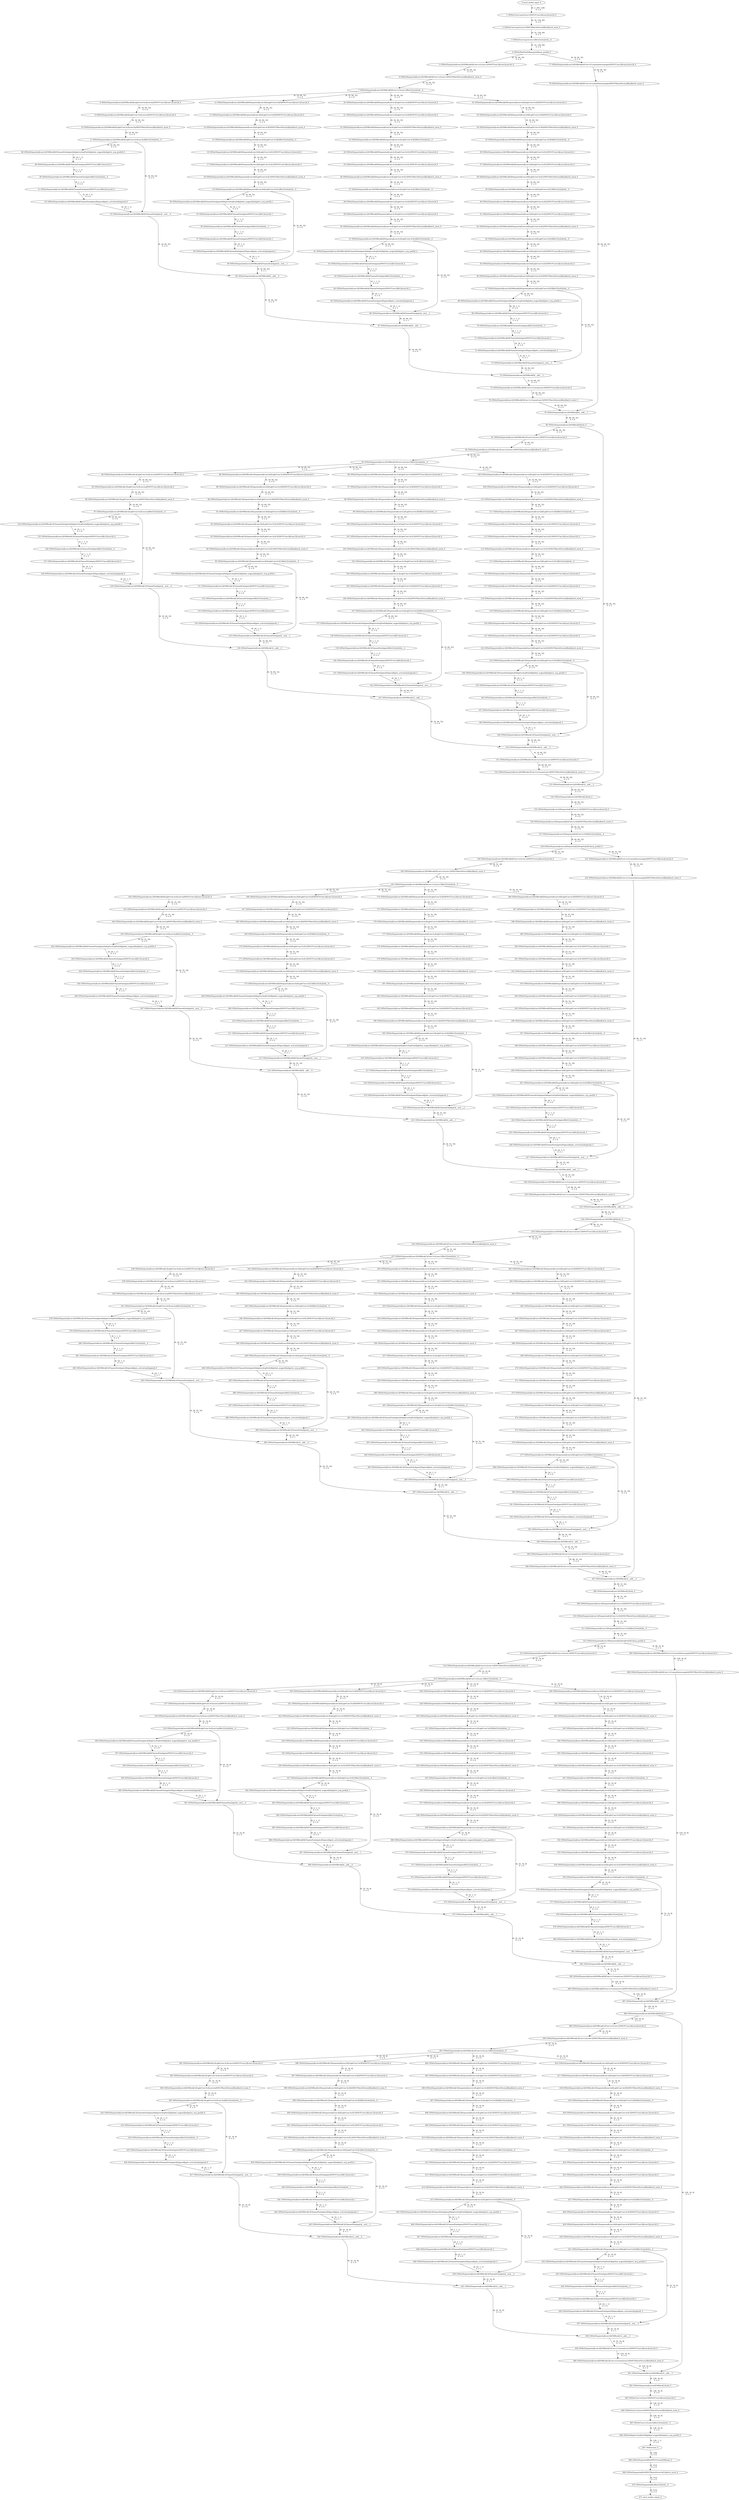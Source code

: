 strict digraph  {
"0 /nncf_model_input_0";
"1 OSNet/ConvLayer[conv1]/NNCFConv2d[conv]/conv2d_0";
"2 OSNet/ConvLayer[conv1]/NNCFBatchNorm2d[bn]/batch_norm_0";
"3 OSNet/ConvLayer[conv1]/ReLU[relu]/relu__0";
"4 OSNet/MaxPool2d[maxpool]/max_pool2d_0";
"5 OSNet/Sequential[conv2]/OSBlock[0]/Conv1x1[conv1]/NNCFConv2d[conv]/conv2d_0";
"6 OSNet/Sequential[conv2]/OSBlock[0]/Conv1x1[conv1]/NNCFBatchNorm2d[bn]/batch_norm_0";
"7 OSNet/Sequential[conv2]/OSBlock[0]/Conv1x1[conv1]/ReLU[relu]/relu__0";
"8 OSNet/Sequential[conv2]/OSBlock[0]/LightConv3x3[conv2a]/NNCFConv2d[conv1]/conv2d_0";
"9 OSNet/Sequential[conv2]/OSBlock[0]/LightConv3x3[conv2a]/NNCFConv2d[conv2]/conv2d_0";
"10 OSNet/Sequential[conv2]/OSBlock[0]/LightConv3x3[conv2a]/NNCFBatchNorm2d[bn]/batch_norm_0";
"11 OSNet/Sequential[conv2]/OSBlock[0]/LightConv3x3[conv2a]/ReLU[relu]/relu__0";
"12 OSNet/Sequential[conv2]/OSBlock[0]/Sequential[conv2b]/LightConv3x3[0]/NNCFConv2d[conv1]/conv2d_0";
"13 OSNet/Sequential[conv2]/OSBlock[0]/Sequential[conv2b]/LightConv3x3[0]/NNCFConv2d[conv2]/conv2d_0";
"14 OSNet/Sequential[conv2]/OSBlock[0]/Sequential[conv2b]/LightConv3x3[0]/NNCFBatchNorm2d[bn]/batch_norm_0";
"15 OSNet/Sequential[conv2]/OSBlock[0]/Sequential[conv2b]/LightConv3x3[0]/ReLU[relu]/relu__0";
"16 OSNet/Sequential[conv2]/OSBlock[0]/Sequential[conv2b]/LightConv3x3[1]/NNCFConv2d[conv1]/conv2d_0";
"17 OSNet/Sequential[conv2]/OSBlock[0]/Sequential[conv2b]/LightConv3x3[1]/NNCFConv2d[conv2]/conv2d_0";
"18 OSNet/Sequential[conv2]/OSBlock[0]/Sequential[conv2b]/LightConv3x3[1]/NNCFBatchNorm2d[bn]/batch_norm_0";
"19 OSNet/Sequential[conv2]/OSBlock[0]/Sequential[conv2b]/LightConv3x3[1]/ReLU[relu]/relu__0";
"20 OSNet/Sequential[conv2]/OSBlock[0]/Sequential[conv2c]/LightConv3x3[0]/NNCFConv2d[conv1]/conv2d_0";
"21 OSNet/Sequential[conv2]/OSBlock[0]/Sequential[conv2c]/LightConv3x3[0]/NNCFConv2d[conv2]/conv2d_0";
"22 OSNet/Sequential[conv2]/OSBlock[0]/Sequential[conv2c]/LightConv3x3[0]/NNCFBatchNorm2d[bn]/batch_norm_0";
"23 OSNet/Sequential[conv2]/OSBlock[0]/Sequential[conv2c]/LightConv3x3[0]/ReLU[relu]/relu__0";
"24 OSNet/Sequential[conv2]/OSBlock[0]/Sequential[conv2c]/LightConv3x3[1]/NNCFConv2d[conv1]/conv2d_0";
"25 OSNet/Sequential[conv2]/OSBlock[0]/Sequential[conv2c]/LightConv3x3[1]/NNCFConv2d[conv2]/conv2d_0";
"26 OSNet/Sequential[conv2]/OSBlock[0]/Sequential[conv2c]/LightConv3x3[1]/NNCFBatchNorm2d[bn]/batch_norm_0";
"27 OSNet/Sequential[conv2]/OSBlock[0]/Sequential[conv2c]/LightConv3x3[1]/ReLU[relu]/relu__0";
"28 OSNet/Sequential[conv2]/OSBlock[0]/Sequential[conv2c]/LightConv3x3[2]/NNCFConv2d[conv1]/conv2d_0";
"29 OSNet/Sequential[conv2]/OSBlock[0]/Sequential[conv2c]/LightConv3x3[2]/NNCFConv2d[conv2]/conv2d_0";
"30 OSNet/Sequential[conv2]/OSBlock[0]/Sequential[conv2c]/LightConv3x3[2]/NNCFBatchNorm2d[bn]/batch_norm_0";
"31 OSNet/Sequential[conv2]/OSBlock[0]/Sequential[conv2c]/LightConv3x3[2]/ReLU[relu]/relu__0";
"32 OSNet/Sequential[conv2]/OSBlock[0]/Sequential[conv2d]/LightConv3x3[0]/NNCFConv2d[conv1]/conv2d_0";
"33 OSNet/Sequential[conv2]/OSBlock[0]/Sequential[conv2d]/LightConv3x3[0]/NNCFConv2d[conv2]/conv2d_0";
"34 OSNet/Sequential[conv2]/OSBlock[0]/Sequential[conv2d]/LightConv3x3[0]/NNCFBatchNorm2d[bn]/batch_norm_0";
"35 OSNet/Sequential[conv2]/OSBlock[0]/Sequential[conv2d]/LightConv3x3[0]/ReLU[relu]/relu__0";
"36 OSNet/Sequential[conv2]/OSBlock[0]/Sequential[conv2d]/LightConv3x3[1]/NNCFConv2d[conv1]/conv2d_0";
"37 OSNet/Sequential[conv2]/OSBlock[0]/Sequential[conv2d]/LightConv3x3[1]/NNCFConv2d[conv2]/conv2d_0";
"38 OSNet/Sequential[conv2]/OSBlock[0]/Sequential[conv2d]/LightConv3x3[1]/NNCFBatchNorm2d[bn]/batch_norm_0";
"39 OSNet/Sequential[conv2]/OSBlock[0]/Sequential[conv2d]/LightConv3x3[1]/ReLU[relu]/relu__0";
"40 OSNet/Sequential[conv2]/OSBlock[0]/Sequential[conv2d]/LightConv3x3[2]/NNCFConv2d[conv1]/conv2d_0";
"41 OSNet/Sequential[conv2]/OSBlock[0]/Sequential[conv2d]/LightConv3x3[2]/NNCFConv2d[conv2]/conv2d_0";
"42 OSNet/Sequential[conv2]/OSBlock[0]/Sequential[conv2d]/LightConv3x3[2]/NNCFBatchNorm2d[bn]/batch_norm_0";
"43 OSNet/Sequential[conv2]/OSBlock[0]/Sequential[conv2d]/LightConv3x3[2]/ReLU[relu]/relu__0";
"44 OSNet/Sequential[conv2]/OSBlock[0]/Sequential[conv2d]/LightConv3x3[3]/NNCFConv2d[conv1]/conv2d_0";
"45 OSNet/Sequential[conv2]/OSBlock[0]/Sequential[conv2d]/LightConv3x3[3]/NNCFConv2d[conv2]/conv2d_0";
"46 OSNet/Sequential[conv2]/OSBlock[0]/Sequential[conv2d]/LightConv3x3[3]/NNCFBatchNorm2d[bn]/batch_norm_0";
"47 OSNet/Sequential[conv2]/OSBlock[0]/Sequential[conv2d]/LightConv3x3[3]/ReLU[relu]/relu__0";
"48 OSNet/Sequential[conv2]/OSBlock[0]/ChannelGate[gate]/AdaptiveAvgPool2d[global_avgpool]/adaptive_avg_pool2d_0";
"49 OSNet/Sequential[conv2]/OSBlock[0]/ChannelGate[gate]/NNCFConv2d[fc1]/conv2d_0";
"50 OSNet/Sequential[conv2]/OSBlock[0]/ChannelGate[gate]/ReLU[relu]/relu__0";
"51 OSNet/Sequential[conv2]/OSBlock[0]/ChannelGate[gate]/NNCFConv2d[fc2]/conv2d_0";
"52 OSNet/Sequential[conv2]/OSBlock[0]/ChannelGate[gate]/Sigmoid[gate_activation]/sigmoid_0";
"53 OSNet/Sequential[conv2]/OSBlock[0]/ChannelGate[gate]/__mul___0";
"54 OSNet/Sequential[conv2]/OSBlock[0]/ChannelGate[gate]/AdaptiveAvgPool2d[global_avgpool]/adaptive_avg_pool2d_1";
"55 OSNet/Sequential[conv2]/OSBlock[0]/ChannelGate[gate]/NNCFConv2d[fc1]/conv2d_1";
"56 OSNet/Sequential[conv2]/OSBlock[0]/ChannelGate[gate]/ReLU[relu]/relu__1";
"57 OSNet/Sequential[conv2]/OSBlock[0]/ChannelGate[gate]/NNCFConv2d[fc2]/conv2d_1";
"58 OSNet/Sequential[conv2]/OSBlock[0]/ChannelGate[gate]/Sigmoid[gate_activation]/sigmoid_1";
"59 OSNet/Sequential[conv2]/OSBlock[0]/ChannelGate[gate]/__mul___1";
"60 OSNet/Sequential[conv2]/OSBlock[0]/__add___0";
"61 OSNet/Sequential[conv2]/OSBlock[0]/ChannelGate[gate]/AdaptiveAvgPool2d[global_avgpool]/adaptive_avg_pool2d_2";
"62 OSNet/Sequential[conv2]/OSBlock[0]/ChannelGate[gate]/NNCFConv2d[fc1]/conv2d_2";
"63 OSNet/Sequential[conv2]/OSBlock[0]/ChannelGate[gate]/ReLU[relu]/relu__2";
"64 OSNet/Sequential[conv2]/OSBlock[0]/ChannelGate[gate]/NNCFConv2d[fc2]/conv2d_2";
"65 OSNet/Sequential[conv2]/OSBlock[0]/ChannelGate[gate]/Sigmoid[gate_activation]/sigmoid_2";
"66 OSNet/Sequential[conv2]/OSBlock[0]/ChannelGate[gate]/__mul___2";
"67 OSNet/Sequential[conv2]/OSBlock[0]/__add___1";
"68 OSNet/Sequential[conv2]/OSBlock[0]/ChannelGate[gate]/AdaptiveAvgPool2d[global_avgpool]/adaptive_avg_pool2d_3";
"69 OSNet/Sequential[conv2]/OSBlock[0]/ChannelGate[gate]/NNCFConv2d[fc1]/conv2d_3";
"70 OSNet/Sequential[conv2]/OSBlock[0]/ChannelGate[gate]/ReLU[relu]/relu__3";
"71 OSNet/Sequential[conv2]/OSBlock[0]/ChannelGate[gate]/NNCFConv2d[fc2]/conv2d_3";
"72 OSNet/Sequential[conv2]/OSBlock[0]/ChannelGate[gate]/Sigmoid[gate_activation]/sigmoid_3";
"73 OSNet/Sequential[conv2]/OSBlock[0]/ChannelGate[gate]/__mul___3";
"74 OSNet/Sequential[conv2]/OSBlock[0]/__add___2";
"75 OSNet/Sequential[conv2]/OSBlock[0]/Conv1x1Linear[conv3]/NNCFConv2d[conv]/conv2d_0";
"76 OSNet/Sequential[conv2]/OSBlock[0]/Conv1x1Linear[conv3]/NNCFBatchNorm2d[bn]/batch_norm_0";
"77 OSNet/Sequential[conv2]/OSBlock[0]/Conv1x1Linear[downsample]/NNCFConv2d[conv]/conv2d_0";
"78 OSNet/Sequential[conv2]/OSBlock[0]/Conv1x1Linear[downsample]/NNCFBatchNorm2d[bn]/batch_norm_0";
"79 OSNet/Sequential[conv2]/OSBlock[0]/__add___3";
"80 OSNet/Sequential[conv2]/OSBlock[0]/relu_0";
"81 OSNet/Sequential[conv2]/OSBlock[1]/Conv1x1[conv1]/NNCFConv2d[conv]/conv2d_0";
"82 OSNet/Sequential[conv2]/OSBlock[1]/Conv1x1[conv1]/NNCFBatchNorm2d[bn]/batch_norm_0";
"83 OSNet/Sequential[conv2]/OSBlock[1]/Conv1x1[conv1]/ReLU[relu]/relu__0";
"84 OSNet/Sequential[conv2]/OSBlock[1]/LightConv3x3[conv2a]/NNCFConv2d[conv1]/conv2d_0";
"85 OSNet/Sequential[conv2]/OSBlock[1]/LightConv3x3[conv2a]/NNCFConv2d[conv2]/conv2d_0";
"86 OSNet/Sequential[conv2]/OSBlock[1]/LightConv3x3[conv2a]/NNCFBatchNorm2d[bn]/batch_norm_0";
"87 OSNet/Sequential[conv2]/OSBlock[1]/LightConv3x3[conv2a]/ReLU[relu]/relu__0";
"88 OSNet/Sequential[conv2]/OSBlock[1]/Sequential[conv2b]/LightConv3x3[0]/NNCFConv2d[conv1]/conv2d_0";
"89 OSNet/Sequential[conv2]/OSBlock[1]/Sequential[conv2b]/LightConv3x3[0]/NNCFConv2d[conv2]/conv2d_0";
"90 OSNet/Sequential[conv2]/OSBlock[1]/Sequential[conv2b]/LightConv3x3[0]/NNCFBatchNorm2d[bn]/batch_norm_0";
"91 OSNet/Sequential[conv2]/OSBlock[1]/Sequential[conv2b]/LightConv3x3[0]/ReLU[relu]/relu__0";
"92 OSNet/Sequential[conv2]/OSBlock[1]/Sequential[conv2b]/LightConv3x3[1]/NNCFConv2d[conv1]/conv2d_0";
"93 OSNet/Sequential[conv2]/OSBlock[1]/Sequential[conv2b]/LightConv3x3[1]/NNCFConv2d[conv2]/conv2d_0";
"94 OSNet/Sequential[conv2]/OSBlock[1]/Sequential[conv2b]/LightConv3x3[1]/NNCFBatchNorm2d[bn]/batch_norm_0";
"95 OSNet/Sequential[conv2]/OSBlock[1]/Sequential[conv2b]/LightConv3x3[1]/ReLU[relu]/relu__0";
"96 OSNet/Sequential[conv2]/OSBlock[1]/Sequential[conv2c]/LightConv3x3[0]/NNCFConv2d[conv1]/conv2d_0";
"97 OSNet/Sequential[conv2]/OSBlock[1]/Sequential[conv2c]/LightConv3x3[0]/NNCFConv2d[conv2]/conv2d_0";
"98 OSNet/Sequential[conv2]/OSBlock[1]/Sequential[conv2c]/LightConv3x3[0]/NNCFBatchNorm2d[bn]/batch_norm_0";
"99 OSNet/Sequential[conv2]/OSBlock[1]/Sequential[conv2c]/LightConv3x3[0]/ReLU[relu]/relu__0";
"100 OSNet/Sequential[conv2]/OSBlock[1]/Sequential[conv2c]/LightConv3x3[1]/NNCFConv2d[conv1]/conv2d_0";
"101 OSNet/Sequential[conv2]/OSBlock[1]/Sequential[conv2c]/LightConv3x3[1]/NNCFConv2d[conv2]/conv2d_0";
"102 OSNet/Sequential[conv2]/OSBlock[1]/Sequential[conv2c]/LightConv3x3[1]/NNCFBatchNorm2d[bn]/batch_norm_0";
"103 OSNet/Sequential[conv2]/OSBlock[1]/Sequential[conv2c]/LightConv3x3[1]/ReLU[relu]/relu__0";
"104 OSNet/Sequential[conv2]/OSBlock[1]/Sequential[conv2c]/LightConv3x3[2]/NNCFConv2d[conv1]/conv2d_0";
"105 OSNet/Sequential[conv2]/OSBlock[1]/Sequential[conv2c]/LightConv3x3[2]/NNCFConv2d[conv2]/conv2d_0";
"106 OSNet/Sequential[conv2]/OSBlock[1]/Sequential[conv2c]/LightConv3x3[2]/NNCFBatchNorm2d[bn]/batch_norm_0";
"107 OSNet/Sequential[conv2]/OSBlock[1]/Sequential[conv2c]/LightConv3x3[2]/ReLU[relu]/relu__0";
"108 OSNet/Sequential[conv2]/OSBlock[1]/Sequential[conv2d]/LightConv3x3[0]/NNCFConv2d[conv1]/conv2d_0";
"109 OSNet/Sequential[conv2]/OSBlock[1]/Sequential[conv2d]/LightConv3x3[0]/NNCFConv2d[conv2]/conv2d_0";
"110 OSNet/Sequential[conv2]/OSBlock[1]/Sequential[conv2d]/LightConv3x3[0]/NNCFBatchNorm2d[bn]/batch_norm_0";
"111 OSNet/Sequential[conv2]/OSBlock[1]/Sequential[conv2d]/LightConv3x3[0]/ReLU[relu]/relu__0";
"112 OSNet/Sequential[conv2]/OSBlock[1]/Sequential[conv2d]/LightConv3x3[1]/NNCFConv2d[conv1]/conv2d_0";
"113 OSNet/Sequential[conv2]/OSBlock[1]/Sequential[conv2d]/LightConv3x3[1]/NNCFConv2d[conv2]/conv2d_0";
"114 OSNet/Sequential[conv2]/OSBlock[1]/Sequential[conv2d]/LightConv3x3[1]/NNCFBatchNorm2d[bn]/batch_norm_0";
"115 OSNet/Sequential[conv2]/OSBlock[1]/Sequential[conv2d]/LightConv3x3[1]/ReLU[relu]/relu__0";
"116 OSNet/Sequential[conv2]/OSBlock[1]/Sequential[conv2d]/LightConv3x3[2]/NNCFConv2d[conv1]/conv2d_0";
"117 OSNet/Sequential[conv2]/OSBlock[1]/Sequential[conv2d]/LightConv3x3[2]/NNCFConv2d[conv2]/conv2d_0";
"118 OSNet/Sequential[conv2]/OSBlock[1]/Sequential[conv2d]/LightConv3x3[2]/NNCFBatchNorm2d[bn]/batch_norm_0";
"119 OSNet/Sequential[conv2]/OSBlock[1]/Sequential[conv2d]/LightConv3x3[2]/ReLU[relu]/relu__0";
"120 OSNet/Sequential[conv2]/OSBlock[1]/Sequential[conv2d]/LightConv3x3[3]/NNCFConv2d[conv1]/conv2d_0";
"121 OSNet/Sequential[conv2]/OSBlock[1]/Sequential[conv2d]/LightConv3x3[3]/NNCFConv2d[conv2]/conv2d_0";
"122 OSNet/Sequential[conv2]/OSBlock[1]/Sequential[conv2d]/LightConv3x3[3]/NNCFBatchNorm2d[bn]/batch_norm_0";
"123 OSNet/Sequential[conv2]/OSBlock[1]/Sequential[conv2d]/LightConv3x3[3]/ReLU[relu]/relu__0";
"124 OSNet/Sequential[conv2]/OSBlock[1]/ChannelGate[gate]/AdaptiveAvgPool2d[global_avgpool]/adaptive_avg_pool2d_0";
"125 OSNet/Sequential[conv2]/OSBlock[1]/ChannelGate[gate]/NNCFConv2d[fc1]/conv2d_0";
"126 OSNet/Sequential[conv2]/OSBlock[1]/ChannelGate[gate]/ReLU[relu]/relu__0";
"127 OSNet/Sequential[conv2]/OSBlock[1]/ChannelGate[gate]/NNCFConv2d[fc2]/conv2d_0";
"128 OSNet/Sequential[conv2]/OSBlock[1]/ChannelGate[gate]/Sigmoid[gate_activation]/sigmoid_0";
"129 OSNet/Sequential[conv2]/OSBlock[1]/ChannelGate[gate]/__mul___0";
"130 OSNet/Sequential[conv2]/OSBlock[1]/ChannelGate[gate]/AdaptiveAvgPool2d[global_avgpool]/adaptive_avg_pool2d_1";
"131 OSNet/Sequential[conv2]/OSBlock[1]/ChannelGate[gate]/NNCFConv2d[fc1]/conv2d_1";
"132 OSNet/Sequential[conv2]/OSBlock[1]/ChannelGate[gate]/ReLU[relu]/relu__1";
"133 OSNet/Sequential[conv2]/OSBlock[1]/ChannelGate[gate]/NNCFConv2d[fc2]/conv2d_1";
"134 OSNet/Sequential[conv2]/OSBlock[1]/ChannelGate[gate]/Sigmoid[gate_activation]/sigmoid_1";
"135 OSNet/Sequential[conv2]/OSBlock[1]/ChannelGate[gate]/__mul___1";
"136 OSNet/Sequential[conv2]/OSBlock[1]/__add___0";
"137 OSNet/Sequential[conv2]/OSBlock[1]/ChannelGate[gate]/AdaptiveAvgPool2d[global_avgpool]/adaptive_avg_pool2d_2";
"138 OSNet/Sequential[conv2]/OSBlock[1]/ChannelGate[gate]/NNCFConv2d[fc1]/conv2d_2";
"139 OSNet/Sequential[conv2]/OSBlock[1]/ChannelGate[gate]/ReLU[relu]/relu__2";
"140 OSNet/Sequential[conv2]/OSBlock[1]/ChannelGate[gate]/NNCFConv2d[fc2]/conv2d_2";
"141 OSNet/Sequential[conv2]/OSBlock[1]/ChannelGate[gate]/Sigmoid[gate_activation]/sigmoid_2";
"142 OSNet/Sequential[conv2]/OSBlock[1]/ChannelGate[gate]/__mul___2";
"143 OSNet/Sequential[conv2]/OSBlock[1]/__add___1";
"144 OSNet/Sequential[conv2]/OSBlock[1]/ChannelGate[gate]/AdaptiveAvgPool2d[global_avgpool]/adaptive_avg_pool2d_3";
"145 OSNet/Sequential[conv2]/OSBlock[1]/ChannelGate[gate]/NNCFConv2d[fc1]/conv2d_3";
"146 OSNet/Sequential[conv2]/OSBlock[1]/ChannelGate[gate]/ReLU[relu]/relu__3";
"147 OSNet/Sequential[conv2]/OSBlock[1]/ChannelGate[gate]/NNCFConv2d[fc2]/conv2d_3";
"148 OSNet/Sequential[conv2]/OSBlock[1]/ChannelGate[gate]/Sigmoid[gate_activation]/sigmoid_3";
"149 OSNet/Sequential[conv2]/OSBlock[1]/ChannelGate[gate]/__mul___3";
"150 OSNet/Sequential[conv2]/OSBlock[1]/__add___2";
"151 OSNet/Sequential[conv2]/OSBlock[1]/Conv1x1Linear[conv3]/NNCFConv2d[conv]/conv2d_0";
"152 OSNet/Sequential[conv2]/OSBlock[1]/Conv1x1Linear[conv3]/NNCFBatchNorm2d[bn]/batch_norm_0";
"153 OSNet/Sequential[conv2]/OSBlock[1]/__add___3";
"154 OSNet/Sequential[conv2]/OSBlock[1]/relu_0";
"155 OSNet/Sequential[conv2]/Sequential[2]/Conv1x1[0]/NNCFConv2d[conv]/conv2d_0";
"156 OSNet/Sequential[conv2]/Sequential[2]/Conv1x1[0]/NNCFBatchNorm2d[bn]/batch_norm_0";
"157 OSNet/Sequential[conv2]/Sequential[2]/Conv1x1[0]/ReLU[relu]/relu__0";
"158 OSNet/Sequential[conv2]/Sequential[2]/AvgPool2d[1]/avg_pool2d_0";
"159 OSNet/Sequential[conv3]/OSBlock[0]/Conv1x1[conv1]/NNCFConv2d[conv]/conv2d_0";
"160 OSNet/Sequential[conv3]/OSBlock[0]/Conv1x1[conv1]/NNCFBatchNorm2d[bn]/batch_norm_0";
"161 OSNet/Sequential[conv3]/OSBlock[0]/Conv1x1[conv1]/ReLU[relu]/relu__0";
"162 OSNet/Sequential[conv3]/OSBlock[0]/LightConv3x3[conv2a]/NNCFConv2d[conv1]/conv2d_0";
"163 OSNet/Sequential[conv3]/OSBlock[0]/LightConv3x3[conv2a]/NNCFConv2d[conv2]/conv2d_0";
"164 OSNet/Sequential[conv3]/OSBlock[0]/LightConv3x3[conv2a]/NNCFBatchNorm2d[bn]/batch_norm_0";
"165 OSNet/Sequential[conv3]/OSBlock[0]/LightConv3x3[conv2a]/ReLU[relu]/relu__0";
"166 OSNet/Sequential[conv3]/OSBlock[0]/Sequential[conv2b]/LightConv3x3[0]/NNCFConv2d[conv1]/conv2d_0";
"167 OSNet/Sequential[conv3]/OSBlock[0]/Sequential[conv2b]/LightConv3x3[0]/NNCFConv2d[conv2]/conv2d_0";
"168 OSNet/Sequential[conv3]/OSBlock[0]/Sequential[conv2b]/LightConv3x3[0]/NNCFBatchNorm2d[bn]/batch_norm_0";
"169 OSNet/Sequential[conv3]/OSBlock[0]/Sequential[conv2b]/LightConv3x3[0]/ReLU[relu]/relu__0";
"170 OSNet/Sequential[conv3]/OSBlock[0]/Sequential[conv2b]/LightConv3x3[1]/NNCFConv2d[conv1]/conv2d_0";
"171 OSNet/Sequential[conv3]/OSBlock[0]/Sequential[conv2b]/LightConv3x3[1]/NNCFConv2d[conv2]/conv2d_0";
"172 OSNet/Sequential[conv3]/OSBlock[0]/Sequential[conv2b]/LightConv3x3[1]/NNCFBatchNorm2d[bn]/batch_norm_0";
"173 OSNet/Sequential[conv3]/OSBlock[0]/Sequential[conv2b]/LightConv3x3[1]/ReLU[relu]/relu__0";
"174 OSNet/Sequential[conv3]/OSBlock[0]/Sequential[conv2c]/LightConv3x3[0]/NNCFConv2d[conv1]/conv2d_0";
"175 OSNet/Sequential[conv3]/OSBlock[0]/Sequential[conv2c]/LightConv3x3[0]/NNCFConv2d[conv2]/conv2d_0";
"176 OSNet/Sequential[conv3]/OSBlock[0]/Sequential[conv2c]/LightConv3x3[0]/NNCFBatchNorm2d[bn]/batch_norm_0";
"177 OSNet/Sequential[conv3]/OSBlock[0]/Sequential[conv2c]/LightConv3x3[0]/ReLU[relu]/relu__0";
"178 OSNet/Sequential[conv3]/OSBlock[0]/Sequential[conv2c]/LightConv3x3[1]/NNCFConv2d[conv1]/conv2d_0";
"179 OSNet/Sequential[conv3]/OSBlock[0]/Sequential[conv2c]/LightConv3x3[1]/NNCFConv2d[conv2]/conv2d_0";
"180 OSNet/Sequential[conv3]/OSBlock[0]/Sequential[conv2c]/LightConv3x3[1]/NNCFBatchNorm2d[bn]/batch_norm_0";
"181 OSNet/Sequential[conv3]/OSBlock[0]/Sequential[conv2c]/LightConv3x3[1]/ReLU[relu]/relu__0";
"182 OSNet/Sequential[conv3]/OSBlock[0]/Sequential[conv2c]/LightConv3x3[2]/NNCFConv2d[conv1]/conv2d_0";
"183 OSNet/Sequential[conv3]/OSBlock[0]/Sequential[conv2c]/LightConv3x3[2]/NNCFConv2d[conv2]/conv2d_0";
"184 OSNet/Sequential[conv3]/OSBlock[0]/Sequential[conv2c]/LightConv3x3[2]/NNCFBatchNorm2d[bn]/batch_norm_0";
"185 OSNet/Sequential[conv3]/OSBlock[0]/Sequential[conv2c]/LightConv3x3[2]/ReLU[relu]/relu__0";
"186 OSNet/Sequential[conv3]/OSBlock[0]/Sequential[conv2d]/LightConv3x3[0]/NNCFConv2d[conv1]/conv2d_0";
"187 OSNet/Sequential[conv3]/OSBlock[0]/Sequential[conv2d]/LightConv3x3[0]/NNCFConv2d[conv2]/conv2d_0";
"188 OSNet/Sequential[conv3]/OSBlock[0]/Sequential[conv2d]/LightConv3x3[0]/NNCFBatchNorm2d[bn]/batch_norm_0";
"189 OSNet/Sequential[conv3]/OSBlock[0]/Sequential[conv2d]/LightConv3x3[0]/ReLU[relu]/relu__0";
"190 OSNet/Sequential[conv3]/OSBlock[0]/Sequential[conv2d]/LightConv3x3[1]/NNCFConv2d[conv1]/conv2d_0";
"191 OSNet/Sequential[conv3]/OSBlock[0]/Sequential[conv2d]/LightConv3x3[1]/NNCFConv2d[conv2]/conv2d_0";
"192 OSNet/Sequential[conv3]/OSBlock[0]/Sequential[conv2d]/LightConv3x3[1]/NNCFBatchNorm2d[bn]/batch_norm_0";
"193 OSNet/Sequential[conv3]/OSBlock[0]/Sequential[conv2d]/LightConv3x3[1]/ReLU[relu]/relu__0";
"194 OSNet/Sequential[conv3]/OSBlock[0]/Sequential[conv2d]/LightConv3x3[2]/NNCFConv2d[conv1]/conv2d_0";
"195 OSNet/Sequential[conv3]/OSBlock[0]/Sequential[conv2d]/LightConv3x3[2]/NNCFConv2d[conv2]/conv2d_0";
"196 OSNet/Sequential[conv3]/OSBlock[0]/Sequential[conv2d]/LightConv3x3[2]/NNCFBatchNorm2d[bn]/batch_norm_0";
"197 OSNet/Sequential[conv3]/OSBlock[0]/Sequential[conv2d]/LightConv3x3[2]/ReLU[relu]/relu__0";
"198 OSNet/Sequential[conv3]/OSBlock[0]/Sequential[conv2d]/LightConv3x3[3]/NNCFConv2d[conv1]/conv2d_0";
"199 OSNet/Sequential[conv3]/OSBlock[0]/Sequential[conv2d]/LightConv3x3[3]/NNCFConv2d[conv2]/conv2d_0";
"200 OSNet/Sequential[conv3]/OSBlock[0]/Sequential[conv2d]/LightConv3x3[3]/NNCFBatchNorm2d[bn]/batch_norm_0";
"201 OSNet/Sequential[conv3]/OSBlock[0]/Sequential[conv2d]/LightConv3x3[3]/ReLU[relu]/relu__0";
"202 OSNet/Sequential[conv3]/OSBlock[0]/ChannelGate[gate]/AdaptiveAvgPool2d[global_avgpool]/adaptive_avg_pool2d_0";
"203 OSNet/Sequential[conv3]/OSBlock[0]/ChannelGate[gate]/NNCFConv2d[fc1]/conv2d_0";
"204 OSNet/Sequential[conv3]/OSBlock[0]/ChannelGate[gate]/ReLU[relu]/relu__0";
"205 OSNet/Sequential[conv3]/OSBlock[0]/ChannelGate[gate]/NNCFConv2d[fc2]/conv2d_0";
"206 OSNet/Sequential[conv3]/OSBlock[0]/ChannelGate[gate]/Sigmoid[gate_activation]/sigmoid_0";
"207 OSNet/Sequential[conv3]/OSBlock[0]/ChannelGate[gate]/__mul___0";
"208 OSNet/Sequential[conv3]/OSBlock[0]/ChannelGate[gate]/AdaptiveAvgPool2d[global_avgpool]/adaptive_avg_pool2d_1";
"209 OSNet/Sequential[conv3]/OSBlock[0]/ChannelGate[gate]/NNCFConv2d[fc1]/conv2d_1";
"210 OSNet/Sequential[conv3]/OSBlock[0]/ChannelGate[gate]/ReLU[relu]/relu__1";
"211 OSNet/Sequential[conv3]/OSBlock[0]/ChannelGate[gate]/NNCFConv2d[fc2]/conv2d_1";
"212 OSNet/Sequential[conv3]/OSBlock[0]/ChannelGate[gate]/Sigmoid[gate_activation]/sigmoid_1";
"213 OSNet/Sequential[conv3]/OSBlock[0]/ChannelGate[gate]/__mul___1";
"214 OSNet/Sequential[conv3]/OSBlock[0]/__add___0";
"215 OSNet/Sequential[conv3]/OSBlock[0]/ChannelGate[gate]/AdaptiveAvgPool2d[global_avgpool]/adaptive_avg_pool2d_2";
"216 OSNet/Sequential[conv3]/OSBlock[0]/ChannelGate[gate]/NNCFConv2d[fc1]/conv2d_2";
"217 OSNet/Sequential[conv3]/OSBlock[0]/ChannelGate[gate]/ReLU[relu]/relu__2";
"218 OSNet/Sequential[conv3]/OSBlock[0]/ChannelGate[gate]/NNCFConv2d[fc2]/conv2d_2";
"219 OSNet/Sequential[conv3]/OSBlock[0]/ChannelGate[gate]/Sigmoid[gate_activation]/sigmoid_2";
"220 OSNet/Sequential[conv3]/OSBlock[0]/ChannelGate[gate]/__mul___2";
"221 OSNet/Sequential[conv3]/OSBlock[0]/__add___1";
"222 OSNet/Sequential[conv3]/OSBlock[0]/ChannelGate[gate]/AdaptiveAvgPool2d[global_avgpool]/adaptive_avg_pool2d_3";
"223 OSNet/Sequential[conv3]/OSBlock[0]/ChannelGate[gate]/NNCFConv2d[fc1]/conv2d_3";
"224 OSNet/Sequential[conv3]/OSBlock[0]/ChannelGate[gate]/ReLU[relu]/relu__3";
"225 OSNet/Sequential[conv3]/OSBlock[0]/ChannelGate[gate]/NNCFConv2d[fc2]/conv2d_3";
"226 OSNet/Sequential[conv3]/OSBlock[0]/ChannelGate[gate]/Sigmoid[gate_activation]/sigmoid_3";
"227 OSNet/Sequential[conv3]/OSBlock[0]/ChannelGate[gate]/__mul___3";
"228 OSNet/Sequential[conv3]/OSBlock[0]/__add___2";
"229 OSNet/Sequential[conv3]/OSBlock[0]/Conv1x1Linear[conv3]/NNCFConv2d[conv]/conv2d_0";
"230 OSNet/Sequential[conv3]/OSBlock[0]/Conv1x1Linear[conv3]/NNCFBatchNorm2d[bn]/batch_norm_0";
"231 OSNet/Sequential[conv3]/OSBlock[0]/Conv1x1Linear[downsample]/NNCFConv2d[conv]/conv2d_0";
"232 OSNet/Sequential[conv3]/OSBlock[0]/Conv1x1Linear[downsample]/NNCFBatchNorm2d[bn]/batch_norm_0";
"233 OSNet/Sequential[conv3]/OSBlock[0]/__add___3";
"234 OSNet/Sequential[conv3]/OSBlock[0]/relu_0";
"235 OSNet/Sequential[conv3]/OSBlock[1]/Conv1x1[conv1]/NNCFConv2d[conv]/conv2d_0";
"236 OSNet/Sequential[conv3]/OSBlock[1]/Conv1x1[conv1]/NNCFBatchNorm2d[bn]/batch_norm_0";
"237 OSNet/Sequential[conv3]/OSBlock[1]/Conv1x1[conv1]/ReLU[relu]/relu__0";
"238 OSNet/Sequential[conv3]/OSBlock[1]/LightConv3x3[conv2a]/NNCFConv2d[conv1]/conv2d_0";
"239 OSNet/Sequential[conv3]/OSBlock[1]/LightConv3x3[conv2a]/NNCFConv2d[conv2]/conv2d_0";
"240 OSNet/Sequential[conv3]/OSBlock[1]/LightConv3x3[conv2a]/NNCFBatchNorm2d[bn]/batch_norm_0";
"241 OSNet/Sequential[conv3]/OSBlock[1]/LightConv3x3[conv2a]/ReLU[relu]/relu__0";
"242 OSNet/Sequential[conv3]/OSBlock[1]/Sequential[conv2b]/LightConv3x3[0]/NNCFConv2d[conv1]/conv2d_0";
"243 OSNet/Sequential[conv3]/OSBlock[1]/Sequential[conv2b]/LightConv3x3[0]/NNCFConv2d[conv2]/conv2d_0";
"244 OSNet/Sequential[conv3]/OSBlock[1]/Sequential[conv2b]/LightConv3x3[0]/NNCFBatchNorm2d[bn]/batch_norm_0";
"245 OSNet/Sequential[conv3]/OSBlock[1]/Sequential[conv2b]/LightConv3x3[0]/ReLU[relu]/relu__0";
"246 OSNet/Sequential[conv3]/OSBlock[1]/Sequential[conv2b]/LightConv3x3[1]/NNCFConv2d[conv1]/conv2d_0";
"247 OSNet/Sequential[conv3]/OSBlock[1]/Sequential[conv2b]/LightConv3x3[1]/NNCFConv2d[conv2]/conv2d_0";
"248 OSNet/Sequential[conv3]/OSBlock[1]/Sequential[conv2b]/LightConv3x3[1]/NNCFBatchNorm2d[bn]/batch_norm_0";
"249 OSNet/Sequential[conv3]/OSBlock[1]/Sequential[conv2b]/LightConv3x3[1]/ReLU[relu]/relu__0";
"250 OSNet/Sequential[conv3]/OSBlock[1]/Sequential[conv2c]/LightConv3x3[0]/NNCFConv2d[conv1]/conv2d_0";
"251 OSNet/Sequential[conv3]/OSBlock[1]/Sequential[conv2c]/LightConv3x3[0]/NNCFConv2d[conv2]/conv2d_0";
"252 OSNet/Sequential[conv3]/OSBlock[1]/Sequential[conv2c]/LightConv3x3[0]/NNCFBatchNorm2d[bn]/batch_norm_0";
"253 OSNet/Sequential[conv3]/OSBlock[1]/Sequential[conv2c]/LightConv3x3[0]/ReLU[relu]/relu__0";
"254 OSNet/Sequential[conv3]/OSBlock[1]/Sequential[conv2c]/LightConv3x3[1]/NNCFConv2d[conv1]/conv2d_0";
"255 OSNet/Sequential[conv3]/OSBlock[1]/Sequential[conv2c]/LightConv3x3[1]/NNCFConv2d[conv2]/conv2d_0";
"256 OSNet/Sequential[conv3]/OSBlock[1]/Sequential[conv2c]/LightConv3x3[1]/NNCFBatchNorm2d[bn]/batch_norm_0";
"257 OSNet/Sequential[conv3]/OSBlock[1]/Sequential[conv2c]/LightConv3x3[1]/ReLU[relu]/relu__0";
"258 OSNet/Sequential[conv3]/OSBlock[1]/Sequential[conv2c]/LightConv3x3[2]/NNCFConv2d[conv1]/conv2d_0";
"259 OSNet/Sequential[conv3]/OSBlock[1]/Sequential[conv2c]/LightConv3x3[2]/NNCFConv2d[conv2]/conv2d_0";
"260 OSNet/Sequential[conv3]/OSBlock[1]/Sequential[conv2c]/LightConv3x3[2]/NNCFBatchNorm2d[bn]/batch_norm_0";
"261 OSNet/Sequential[conv3]/OSBlock[1]/Sequential[conv2c]/LightConv3x3[2]/ReLU[relu]/relu__0";
"262 OSNet/Sequential[conv3]/OSBlock[1]/Sequential[conv2d]/LightConv3x3[0]/NNCFConv2d[conv1]/conv2d_0";
"263 OSNet/Sequential[conv3]/OSBlock[1]/Sequential[conv2d]/LightConv3x3[0]/NNCFConv2d[conv2]/conv2d_0";
"264 OSNet/Sequential[conv3]/OSBlock[1]/Sequential[conv2d]/LightConv3x3[0]/NNCFBatchNorm2d[bn]/batch_norm_0";
"265 OSNet/Sequential[conv3]/OSBlock[1]/Sequential[conv2d]/LightConv3x3[0]/ReLU[relu]/relu__0";
"266 OSNet/Sequential[conv3]/OSBlock[1]/Sequential[conv2d]/LightConv3x3[1]/NNCFConv2d[conv1]/conv2d_0";
"267 OSNet/Sequential[conv3]/OSBlock[1]/Sequential[conv2d]/LightConv3x3[1]/NNCFConv2d[conv2]/conv2d_0";
"268 OSNet/Sequential[conv3]/OSBlock[1]/Sequential[conv2d]/LightConv3x3[1]/NNCFBatchNorm2d[bn]/batch_norm_0";
"269 OSNet/Sequential[conv3]/OSBlock[1]/Sequential[conv2d]/LightConv3x3[1]/ReLU[relu]/relu__0";
"270 OSNet/Sequential[conv3]/OSBlock[1]/Sequential[conv2d]/LightConv3x3[2]/NNCFConv2d[conv1]/conv2d_0";
"271 OSNet/Sequential[conv3]/OSBlock[1]/Sequential[conv2d]/LightConv3x3[2]/NNCFConv2d[conv2]/conv2d_0";
"272 OSNet/Sequential[conv3]/OSBlock[1]/Sequential[conv2d]/LightConv3x3[2]/NNCFBatchNorm2d[bn]/batch_norm_0";
"273 OSNet/Sequential[conv3]/OSBlock[1]/Sequential[conv2d]/LightConv3x3[2]/ReLU[relu]/relu__0";
"274 OSNet/Sequential[conv3]/OSBlock[1]/Sequential[conv2d]/LightConv3x3[3]/NNCFConv2d[conv1]/conv2d_0";
"275 OSNet/Sequential[conv3]/OSBlock[1]/Sequential[conv2d]/LightConv3x3[3]/NNCFConv2d[conv2]/conv2d_0";
"276 OSNet/Sequential[conv3]/OSBlock[1]/Sequential[conv2d]/LightConv3x3[3]/NNCFBatchNorm2d[bn]/batch_norm_0";
"277 OSNet/Sequential[conv3]/OSBlock[1]/Sequential[conv2d]/LightConv3x3[3]/ReLU[relu]/relu__0";
"278 OSNet/Sequential[conv3]/OSBlock[1]/ChannelGate[gate]/AdaptiveAvgPool2d[global_avgpool]/adaptive_avg_pool2d_0";
"279 OSNet/Sequential[conv3]/OSBlock[1]/ChannelGate[gate]/NNCFConv2d[fc1]/conv2d_0";
"280 OSNet/Sequential[conv3]/OSBlock[1]/ChannelGate[gate]/ReLU[relu]/relu__0";
"281 OSNet/Sequential[conv3]/OSBlock[1]/ChannelGate[gate]/NNCFConv2d[fc2]/conv2d_0";
"282 OSNet/Sequential[conv3]/OSBlock[1]/ChannelGate[gate]/Sigmoid[gate_activation]/sigmoid_0";
"283 OSNet/Sequential[conv3]/OSBlock[1]/ChannelGate[gate]/__mul___0";
"284 OSNet/Sequential[conv3]/OSBlock[1]/ChannelGate[gate]/AdaptiveAvgPool2d[global_avgpool]/adaptive_avg_pool2d_1";
"285 OSNet/Sequential[conv3]/OSBlock[1]/ChannelGate[gate]/NNCFConv2d[fc1]/conv2d_1";
"286 OSNet/Sequential[conv3]/OSBlock[1]/ChannelGate[gate]/ReLU[relu]/relu__1";
"287 OSNet/Sequential[conv3]/OSBlock[1]/ChannelGate[gate]/NNCFConv2d[fc2]/conv2d_1";
"288 OSNet/Sequential[conv3]/OSBlock[1]/ChannelGate[gate]/Sigmoid[gate_activation]/sigmoid_1";
"289 OSNet/Sequential[conv3]/OSBlock[1]/ChannelGate[gate]/__mul___1";
"290 OSNet/Sequential[conv3]/OSBlock[1]/__add___0";
"291 OSNet/Sequential[conv3]/OSBlock[1]/ChannelGate[gate]/AdaptiveAvgPool2d[global_avgpool]/adaptive_avg_pool2d_2";
"292 OSNet/Sequential[conv3]/OSBlock[1]/ChannelGate[gate]/NNCFConv2d[fc1]/conv2d_2";
"293 OSNet/Sequential[conv3]/OSBlock[1]/ChannelGate[gate]/ReLU[relu]/relu__2";
"294 OSNet/Sequential[conv3]/OSBlock[1]/ChannelGate[gate]/NNCFConv2d[fc2]/conv2d_2";
"295 OSNet/Sequential[conv3]/OSBlock[1]/ChannelGate[gate]/Sigmoid[gate_activation]/sigmoid_2";
"296 OSNet/Sequential[conv3]/OSBlock[1]/ChannelGate[gate]/__mul___2";
"297 OSNet/Sequential[conv3]/OSBlock[1]/__add___1";
"298 OSNet/Sequential[conv3]/OSBlock[1]/ChannelGate[gate]/AdaptiveAvgPool2d[global_avgpool]/adaptive_avg_pool2d_3";
"299 OSNet/Sequential[conv3]/OSBlock[1]/ChannelGate[gate]/NNCFConv2d[fc1]/conv2d_3";
"300 OSNet/Sequential[conv3]/OSBlock[1]/ChannelGate[gate]/ReLU[relu]/relu__3";
"301 OSNet/Sequential[conv3]/OSBlock[1]/ChannelGate[gate]/NNCFConv2d[fc2]/conv2d_3";
"302 OSNet/Sequential[conv3]/OSBlock[1]/ChannelGate[gate]/Sigmoid[gate_activation]/sigmoid_3";
"303 OSNet/Sequential[conv3]/OSBlock[1]/ChannelGate[gate]/__mul___3";
"304 OSNet/Sequential[conv3]/OSBlock[1]/__add___2";
"305 OSNet/Sequential[conv3]/OSBlock[1]/Conv1x1Linear[conv3]/NNCFConv2d[conv]/conv2d_0";
"306 OSNet/Sequential[conv3]/OSBlock[1]/Conv1x1Linear[conv3]/NNCFBatchNorm2d[bn]/batch_norm_0";
"307 OSNet/Sequential[conv3]/OSBlock[1]/__add___3";
"308 OSNet/Sequential[conv3]/OSBlock[1]/relu_0";
"309 OSNet/Sequential[conv3]/Sequential[2]/Conv1x1[0]/NNCFConv2d[conv]/conv2d_0";
"310 OSNet/Sequential[conv3]/Sequential[2]/Conv1x1[0]/NNCFBatchNorm2d[bn]/batch_norm_0";
"311 OSNet/Sequential[conv3]/Sequential[2]/Conv1x1[0]/ReLU[relu]/relu__0";
"312 OSNet/Sequential[conv3]/Sequential[2]/AvgPool2d[1]/avg_pool2d_0";
"313 OSNet/Sequential[conv4]/OSBlock[0]/Conv1x1[conv1]/NNCFConv2d[conv]/conv2d_0";
"314 OSNet/Sequential[conv4]/OSBlock[0]/Conv1x1[conv1]/NNCFBatchNorm2d[bn]/batch_norm_0";
"315 OSNet/Sequential[conv4]/OSBlock[0]/Conv1x1[conv1]/ReLU[relu]/relu__0";
"316 OSNet/Sequential[conv4]/OSBlock[0]/LightConv3x3[conv2a]/NNCFConv2d[conv1]/conv2d_0";
"317 OSNet/Sequential[conv4]/OSBlock[0]/LightConv3x3[conv2a]/NNCFConv2d[conv2]/conv2d_0";
"318 OSNet/Sequential[conv4]/OSBlock[0]/LightConv3x3[conv2a]/NNCFBatchNorm2d[bn]/batch_norm_0";
"319 OSNet/Sequential[conv4]/OSBlock[0]/LightConv3x3[conv2a]/ReLU[relu]/relu__0";
"320 OSNet/Sequential[conv4]/OSBlock[0]/Sequential[conv2b]/LightConv3x3[0]/NNCFConv2d[conv1]/conv2d_0";
"321 OSNet/Sequential[conv4]/OSBlock[0]/Sequential[conv2b]/LightConv3x3[0]/NNCFConv2d[conv2]/conv2d_0";
"322 OSNet/Sequential[conv4]/OSBlock[0]/Sequential[conv2b]/LightConv3x3[0]/NNCFBatchNorm2d[bn]/batch_norm_0";
"323 OSNet/Sequential[conv4]/OSBlock[0]/Sequential[conv2b]/LightConv3x3[0]/ReLU[relu]/relu__0";
"324 OSNet/Sequential[conv4]/OSBlock[0]/Sequential[conv2b]/LightConv3x3[1]/NNCFConv2d[conv1]/conv2d_0";
"325 OSNet/Sequential[conv4]/OSBlock[0]/Sequential[conv2b]/LightConv3x3[1]/NNCFConv2d[conv2]/conv2d_0";
"326 OSNet/Sequential[conv4]/OSBlock[0]/Sequential[conv2b]/LightConv3x3[1]/NNCFBatchNorm2d[bn]/batch_norm_0";
"327 OSNet/Sequential[conv4]/OSBlock[0]/Sequential[conv2b]/LightConv3x3[1]/ReLU[relu]/relu__0";
"328 OSNet/Sequential[conv4]/OSBlock[0]/Sequential[conv2c]/LightConv3x3[0]/NNCFConv2d[conv1]/conv2d_0";
"329 OSNet/Sequential[conv4]/OSBlock[0]/Sequential[conv2c]/LightConv3x3[0]/NNCFConv2d[conv2]/conv2d_0";
"330 OSNet/Sequential[conv4]/OSBlock[0]/Sequential[conv2c]/LightConv3x3[0]/NNCFBatchNorm2d[bn]/batch_norm_0";
"331 OSNet/Sequential[conv4]/OSBlock[0]/Sequential[conv2c]/LightConv3x3[0]/ReLU[relu]/relu__0";
"332 OSNet/Sequential[conv4]/OSBlock[0]/Sequential[conv2c]/LightConv3x3[1]/NNCFConv2d[conv1]/conv2d_0";
"333 OSNet/Sequential[conv4]/OSBlock[0]/Sequential[conv2c]/LightConv3x3[1]/NNCFConv2d[conv2]/conv2d_0";
"334 OSNet/Sequential[conv4]/OSBlock[0]/Sequential[conv2c]/LightConv3x3[1]/NNCFBatchNorm2d[bn]/batch_norm_0";
"335 OSNet/Sequential[conv4]/OSBlock[0]/Sequential[conv2c]/LightConv3x3[1]/ReLU[relu]/relu__0";
"336 OSNet/Sequential[conv4]/OSBlock[0]/Sequential[conv2c]/LightConv3x3[2]/NNCFConv2d[conv1]/conv2d_0";
"337 OSNet/Sequential[conv4]/OSBlock[0]/Sequential[conv2c]/LightConv3x3[2]/NNCFConv2d[conv2]/conv2d_0";
"338 OSNet/Sequential[conv4]/OSBlock[0]/Sequential[conv2c]/LightConv3x3[2]/NNCFBatchNorm2d[bn]/batch_norm_0";
"339 OSNet/Sequential[conv4]/OSBlock[0]/Sequential[conv2c]/LightConv3x3[2]/ReLU[relu]/relu__0";
"340 OSNet/Sequential[conv4]/OSBlock[0]/Sequential[conv2d]/LightConv3x3[0]/NNCFConv2d[conv1]/conv2d_0";
"341 OSNet/Sequential[conv4]/OSBlock[0]/Sequential[conv2d]/LightConv3x3[0]/NNCFConv2d[conv2]/conv2d_0";
"342 OSNet/Sequential[conv4]/OSBlock[0]/Sequential[conv2d]/LightConv3x3[0]/NNCFBatchNorm2d[bn]/batch_norm_0";
"343 OSNet/Sequential[conv4]/OSBlock[0]/Sequential[conv2d]/LightConv3x3[0]/ReLU[relu]/relu__0";
"344 OSNet/Sequential[conv4]/OSBlock[0]/Sequential[conv2d]/LightConv3x3[1]/NNCFConv2d[conv1]/conv2d_0";
"345 OSNet/Sequential[conv4]/OSBlock[0]/Sequential[conv2d]/LightConv3x3[1]/NNCFConv2d[conv2]/conv2d_0";
"346 OSNet/Sequential[conv4]/OSBlock[0]/Sequential[conv2d]/LightConv3x3[1]/NNCFBatchNorm2d[bn]/batch_norm_0";
"347 OSNet/Sequential[conv4]/OSBlock[0]/Sequential[conv2d]/LightConv3x3[1]/ReLU[relu]/relu__0";
"348 OSNet/Sequential[conv4]/OSBlock[0]/Sequential[conv2d]/LightConv3x3[2]/NNCFConv2d[conv1]/conv2d_0";
"349 OSNet/Sequential[conv4]/OSBlock[0]/Sequential[conv2d]/LightConv3x3[2]/NNCFConv2d[conv2]/conv2d_0";
"350 OSNet/Sequential[conv4]/OSBlock[0]/Sequential[conv2d]/LightConv3x3[2]/NNCFBatchNorm2d[bn]/batch_norm_0";
"351 OSNet/Sequential[conv4]/OSBlock[0]/Sequential[conv2d]/LightConv3x3[2]/ReLU[relu]/relu__0";
"352 OSNet/Sequential[conv4]/OSBlock[0]/Sequential[conv2d]/LightConv3x3[3]/NNCFConv2d[conv1]/conv2d_0";
"353 OSNet/Sequential[conv4]/OSBlock[0]/Sequential[conv2d]/LightConv3x3[3]/NNCFConv2d[conv2]/conv2d_0";
"354 OSNet/Sequential[conv4]/OSBlock[0]/Sequential[conv2d]/LightConv3x3[3]/NNCFBatchNorm2d[bn]/batch_norm_0";
"355 OSNet/Sequential[conv4]/OSBlock[0]/Sequential[conv2d]/LightConv3x3[3]/ReLU[relu]/relu__0";
"356 OSNet/Sequential[conv4]/OSBlock[0]/ChannelGate[gate]/AdaptiveAvgPool2d[global_avgpool]/adaptive_avg_pool2d_0";
"357 OSNet/Sequential[conv4]/OSBlock[0]/ChannelGate[gate]/NNCFConv2d[fc1]/conv2d_0";
"358 OSNet/Sequential[conv4]/OSBlock[0]/ChannelGate[gate]/ReLU[relu]/relu__0";
"359 OSNet/Sequential[conv4]/OSBlock[0]/ChannelGate[gate]/NNCFConv2d[fc2]/conv2d_0";
"360 OSNet/Sequential[conv4]/OSBlock[0]/ChannelGate[gate]/Sigmoid[gate_activation]/sigmoid_0";
"361 OSNet/Sequential[conv4]/OSBlock[0]/ChannelGate[gate]/__mul___0";
"362 OSNet/Sequential[conv4]/OSBlock[0]/ChannelGate[gate]/AdaptiveAvgPool2d[global_avgpool]/adaptive_avg_pool2d_1";
"363 OSNet/Sequential[conv4]/OSBlock[0]/ChannelGate[gate]/NNCFConv2d[fc1]/conv2d_1";
"364 OSNet/Sequential[conv4]/OSBlock[0]/ChannelGate[gate]/ReLU[relu]/relu__1";
"365 OSNet/Sequential[conv4]/OSBlock[0]/ChannelGate[gate]/NNCFConv2d[fc2]/conv2d_1";
"366 OSNet/Sequential[conv4]/OSBlock[0]/ChannelGate[gate]/Sigmoid[gate_activation]/sigmoid_1";
"367 OSNet/Sequential[conv4]/OSBlock[0]/ChannelGate[gate]/__mul___1";
"368 OSNet/Sequential[conv4]/OSBlock[0]/__add___0";
"369 OSNet/Sequential[conv4]/OSBlock[0]/ChannelGate[gate]/AdaptiveAvgPool2d[global_avgpool]/adaptive_avg_pool2d_2";
"370 OSNet/Sequential[conv4]/OSBlock[0]/ChannelGate[gate]/NNCFConv2d[fc1]/conv2d_2";
"371 OSNet/Sequential[conv4]/OSBlock[0]/ChannelGate[gate]/ReLU[relu]/relu__2";
"372 OSNet/Sequential[conv4]/OSBlock[0]/ChannelGate[gate]/NNCFConv2d[fc2]/conv2d_2";
"373 OSNet/Sequential[conv4]/OSBlock[0]/ChannelGate[gate]/Sigmoid[gate_activation]/sigmoid_2";
"374 OSNet/Sequential[conv4]/OSBlock[0]/ChannelGate[gate]/__mul___2";
"375 OSNet/Sequential[conv4]/OSBlock[0]/__add___1";
"376 OSNet/Sequential[conv4]/OSBlock[0]/ChannelGate[gate]/AdaptiveAvgPool2d[global_avgpool]/adaptive_avg_pool2d_3";
"377 OSNet/Sequential[conv4]/OSBlock[0]/ChannelGate[gate]/NNCFConv2d[fc1]/conv2d_3";
"378 OSNet/Sequential[conv4]/OSBlock[0]/ChannelGate[gate]/ReLU[relu]/relu__3";
"379 OSNet/Sequential[conv4]/OSBlock[0]/ChannelGate[gate]/NNCFConv2d[fc2]/conv2d_3";
"380 OSNet/Sequential[conv4]/OSBlock[0]/ChannelGate[gate]/Sigmoid[gate_activation]/sigmoid_3";
"381 OSNet/Sequential[conv4]/OSBlock[0]/ChannelGate[gate]/__mul___3";
"382 OSNet/Sequential[conv4]/OSBlock[0]/__add___2";
"383 OSNet/Sequential[conv4]/OSBlock[0]/Conv1x1Linear[conv3]/NNCFConv2d[conv]/conv2d_0";
"384 OSNet/Sequential[conv4]/OSBlock[0]/Conv1x1Linear[conv3]/NNCFBatchNorm2d[bn]/batch_norm_0";
"385 OSNet/Sequential[conv4]/OSBlock[0]/Conv1x1Linear[downsample]/NNCFConv2d[conv]/conv2d_0";
"386 OSNet/Sequential[conv4]/OSBlock[0]/Conv1x1Linear[downsample]/NNCFBatchNorm2d[bn]/batch_norm_0";
"387 OSNet/Sequential[conv4]/OSBlock[0]/__add___3";
"388 OSNet/Sequential[conv4]/OSBlock[0]/relu_0";
"389 OSNet/Sequential[conv4]/OSBlock[1]/Conv1x1[conv1]/NNCFConv2d[conv]/conv2d_0";
"390 OSNet/Sequential[conv4]/OSBlock[1]/Conv1x1[conv1]/NNCFBatchNorm2d[bn]/batch_norm_0";
"391 OSNet/Sequential[conv4]/OSBlock[1]/Conv1x1[conv1]/ReLU[relu]/relu__0";
"392 OSNet/Sequential[conv4]/OSBlock[1]/LightConv3x3[conv2a]/NNCFConv2d[conv1]/conv2d_0";
"393 OSNet/Sequential[conv4]/OSBlock[1]/LightConv3x3[conv2a]/NNCFConv2d[conv2]/conv2d_0";
"394 OSNet/Sequential[conv4]/OSBlock[1]/LightConv3x3[conv2a]/NNCFBatchNorm2d[bn]/batch_norm_0";
"395 OSNet/Sequential[conv4]/OSBlock[1]/LightConv3x3[conv2a]/ReLU[relu]/relu__0";
"396 OSNet/Sequential[conv4]/OSBlock[1]/Sequential[conv2b]/LightConv3x3[0]/NNCFConv2d[conv1]/conv2d_0";
"397 OSNet/Sequential[conv4]/OSBlock[1]/Sequential[conv2b]/LightConv3x3[0]/NNCFConv2d[conv2]/conv2d_0";
"398 OSNet/Sequential[conv4]/OSBlock[1]/Sequential[conv2b]/LightConv3x3[0]/NNCFBatchNorm2d[bn]/batch_norm_0";
"399 OSNet/Sequential[conv4]/OSBlock[1]/Sequential[conv2b]/LightConv3x3[0]/ReLU[relu]/relu__0";
"400 OSNet/Sequential[conv4]/OSBlock[1]/Sequential[conv2b]/LightConv3x3[1]/NNCFConv2d[conv1]/conv2d_0";
"401 OSNet/Sequential[conv4]/OSBlock[1]/Sequential[conv2b]/LightConv3x3[1]/NNCFConv2d[conv2]/conv2d_0";
"402 OSNet/Sequential[conv4]/OSBlock[1]/Sequential[conv2b]/LightConv3x3[1]/NNCFBatchNorm2d[bn]/batch_norm_0";
"403 OSNet/Sequential[conv4]/OSBlock[1]/Sequential[conv2b]/LightConv3x3[1]/ReLU[relu]/relu__0";
"404 OSNet/Sequential[conv4]/OSBlock[1]/Sequential[conv2c]/LightConv3x3[0]/NNCFConv2d[conv1]/conv2d_0";
"405 OSNet/Sequential[conv4]/OSBlock[1]/Sequential[conv2c]/LightConv3x3[0]/NNCFConv2d[conv2]/conv2d_0";
"406 OSNet/Sequential[conv4]/OSBlock[1]/Sequential[conv2c]/LightConv3x3[0]/NNCFBatchNorm2d[bn]/batch_norm_0";
"407 OSNet/Sequential[conv4]/OSBlock[1]/Sequential[conv2c]/LightConv3x3[0]/ReLU[relu]/relu__0";
"408 OSNet/Sequential[conv4]/OSBlock[1]/Sequential[conv2c]/LightConv3x3[1]/NNCFConv2d[conv1]/conv2d_0";
"409 OSNet/Sequential[conv4]/OSBlock[1]/Sequential[conv2c]/LightConv3x3[1]/NNCFConv2d[conv2]/conv2d_0";
"410 OSNet/Sequential[conv4]/OSBlock[1]/Sequential[conv2c]/LightConv3x3[1]/NNCFBatchNorm2d[bn]/batch_norm_0";
"411 OSNet/Sequential[conv4]/OSBlock[1]/Sequential[conv2c]/LightConv3x3[1]/ReLU[relu]/relu__0";
"412 OSNet/Sequential[conv4]/OSBlock[1]/Sequential[conv2c]/LightConv3x3[2]/NNCFConv2d[conv1]/conv2d_0";
"413 OSNet/Sequential[conv4]/OSBlock[1]/Sequential[conv2c]/LightConv3x3[2]/NNCFConv2d[conv2]/conv2d_0";
"414 OSNet/Sequential[conv4]/OSBlock[1]/Sequential[conv2c]/LightConv3x3[2]/NNCFBatchNorm2d[bn]/batch_norm_0";
"415 OSNet/Sequential[conv4]/OSBlock[1]/Sequential[conv2c]/LightConv3x3[2]/ReLU[relu]/relu__0";
"416 OSNet/Sequential[conv4]/OSBlock[1]/Sequential[conv2d]/LightConv3x3[0]/NNCFConv2d[conv1]/conv2d_0";
"417 OSNet/Sequential[conv4]/OSBlock[1]/Sequential[conv2d]/LightConv3x3[0]/NNCFConv2d[conv2]/conv2d_0";
"418 OSNet/Sequential[conv4]/OSBlock[1]/Sequential[conv2d]/LightConv3x3[0]/NNCFBatchNorm2d[bn]/batch_norm_0";
"419 OSNet/Sequential[conv4]/OSBlock[1]/Sequential[conv2d]/LightConv3x3[0]/ReLU[relu]/relu__0";
"420 OSNet/Sequential[conv4]/OSBlock[1]/Sequential[conv2d]/LightConv3x3[1]/NNCFConv2d[conv1]/conv2d_0";
"421 OSNet/Sequential[conv4]/OSBlock[1]/Sequential[conv2d]/LightConv3x3[1]/NNCFConv2d[conv2]/conv2d_0";
"422 OSNet/Sequential[conv4]/OSBlock[1]/Sequential[conv2d]/LightConv3x3[1]/NNCFBatchNorm2d[bn]/batch_norm_0";
"423 OSNet/Sequential[conv4]/OSBlock[1]/Sequential[conv2d]/LightConv3x3[1]/ReLU[relu]/relu__0";
"424 OSNet/Sequential[conv4]/OSBlock[1]/Sequential[conv2d]/LightConv3x3[2]/NNCFConv2d[conv1]/conv2d_0";
"425 OSNet/Sequential[conv4]/OSBlock[1]/Sequential[conv2d]/LightConv3x3[2]/NNCFConv2d[conv2]/conv2d_0";
"426 OSNet/Sequential[conv4]/OSBlock[1]/Sequential[conv2d]/LightConv3x3[2]/NNCFBatchNorm2d[bn]/batch_norm_0";
"427 OSNet/Sequential[conv4]/OSBlock[1]/Sequential[conv2d]/LightConv3x3[2]/ReLU[relu]/relu__0";
"428 OSNet/Sequential[conv4]/OSBlock[1]/Sequential[conv2d]/LightConv3x3[3]/NNCFConv2d[conv1]/conv2d_0";
"429 OSNet/Sequential[conv4]/OSBlock[1]/Sequential[conv2d]/LightConv3x3[3]/NNCFConv2d[conv2]/conv2d_0";
"430 OSNet/Sequential[conv4]/OSBlock[1]/Sequential[conv2d]/LightConv3x3[3]/NNCFBatchNorm2d[bn]/batch_norm_0";
"431 OSNet/Sequential[conv4]/OSBlock[1]/Sequential[conv2d]/LightConv3x3[3]/ReLU[relu]/relu__0";
"432 OSNet/Sequential[conv4]/OSBlock[1]/ChannelGate[gate]/AdaptiveAvgPool2d[global_avgpool]/adaptive_avg_pool2d_0";
"433 OSNet/Sequential[conv4]/OSBlock[1]/ChannelGate[gate]/NNCFConv2d[fc1]/conv2d_0";
"434 OSNet/Sequential[conv4]/OSBlock[1]/ChannelGate[gate]/ReLU[relu]/relu__0";
"435 OSNet/Sequential[conv4]/OSBlock[1]/ChannelGate[gate]/NNCFConv2d[fc2]/conv2d_0";
"436 OSNet/Sequential[conv4]/OSBlock[1]/ChannelGate[gate]/Sigmoid[gate_activation]/sigmoid_0";
"437 OSNet/Sequential[conv4]/OSBlock[1]/ChannelGate[gate]/__mul___0";
"438 OSNet/Sequential[conv4]/OSBlock[1]/ChannelGate[gate]/AdaptiveAvgPool2d[global_avgpool]/adaptive_avg_pool2d_1";
"439 OSNet/Sequential[conv4]/OSBlock[1]/ChannelGate[gate]/NNCFConv2d[fc1]/conv2d_1";
"440 OSNet/Sequential[conv4]/OSBlock[1]/ChannelGate[gate]/ReLU[relu]/relu__1";
"441 OSNet/Sequential[conv4]/OSBlock[1]/ChannelGate[gate]/NNCFConv2d[fc2]/conv2d_1";
"442 OSNet/Sequential[conv4]/OSBlock[1]/ChannelGate[gate]/Sigmoid[gate_activation]/sigmoid_1";
"443 OSNet/Sequential[conv4]/OSBlock[1]/ChannelGate[gate]/__mul___1";
"444 OSNet/Sequential[conv4]/OSBlock[1]/__add___0";
"445 OSNet/Sequential[conv4]/OSBlock[1]/ChannelGate[gate]/AdaptiveAvgPool2d[global_avgpool]/adaptive_avg_pool2d_2";
"446 OSNet/Sequential[conv4]/OSBlock[1]/ChannelGate[gate]/NNCFConv2d[fc1]/conv2d_2";
"447 OSNet/Sequential[conv4]/OSBlock[1]/ChannelGate[gate]/ReLU[relu]/relu__2";
"448 OSNet/Sequential[conv4]/OSBlock[1]/ChannelGate[gate]/NNCFConv2d[fc2]/conv2d_2";
"449 OSNet/Sequential[conv4]/OSBlock[1]/ChannelGate[gate]/Sigmoid[gate_activation]/sigmoid_2";
"450 OSNet/Sequential[conv4]/OSBlock[1]/ChannelGate[gate]/__mul___2";
"451 OSNet/Sequential[conv4]/OSBlock[1]/__add___1";
"452 OSNet/Sequential[conv4]/OSBlock[1]/ChannelGate[gate]/AdaptiveAvgPool2d[global_avgpool]/adaptive_avg_pool2d_3";
"453 OSNet/Sequential[conv4]/OSBlock[1]/ChannelGate[gate]/NNCFConv2d[fc1]/conv2d_3";
"454 OSNet/Sequential[conv4]/OSBlock[1]/ChannelGate[gate]/ReLU[relu]/relu__3";
"455 OSNet/Sequential[conv4]/OSBlock[1]/ChannelGate[gate]/NNCFConv2d[fc2]/conv2d_3";
"456 OSNet/Sequential[conv4]/OSBlock[1]/ChannelGate[gate]/Sigmoid[gate_activation]/sigmoid_3";
"457 OSNet/Sequential[conv4]/OSBlock[1]/ChannelGate[gate]/__mul___3";
"458 OSNet/Sequential[conv4]/OSBlock[1]/__add___2";
"459 OSNet/Sequential[conv4]/OSBlock[1]/Conv1x1Linear[conv3]/NNCFConv2d[conv]/conv2d_0";
"460 OSNet/Sequential[conv4]/OSBlock[1]/Conv1x1Linear[conv3]/NNCFBatchNorm2d[bn]/batch_norm_0";
"461 OSNet/Sequential[conv4]/OSBlock[1]/__add___3";
"462 OSNet/Sequential[conv4]/OSBlock[1]/relu_0";
"463 OSNet/Conv1x1[conv5]/NNCFConv2d[conv]/conv2d_0";
"464 OSNet/Conv1x1[conv5]/NNCFBatchNorm2d[bn]/batch_norm_0";
"465 OSNet/Conv1x1[conv5]/ReLU[relu]/relu__0";
"466 OSNet/AdaptiveAvgPool2d[global_avgpool]/adaptive_avg_pool2d_0";
"467 OSNet/view_0";
"468 OSNet/Sequential[fc]/NNCFLinear[0]/linear_0";
"469 OSNet/Sequential[fc]/NNCFBatchNorm1d[1]/batch_norm_0";
"470 OSNet/Sequential[fc]/ReLU[2]/relu__0";
"471 /nncf_model_output_0";
"0 /nncf_model_input_0" -> "1 OSNet/ConvLayer[conv1]/NNCFConv2d[conv]/conv2d_0"  [label="(6, 3, 256, 128) \n0 -> 0", style=solid];
"1 OSNet/ConvLayer[conv1]/NNCFConv2d[conv]/conv2d_0" -> "2 OSNet/ConvLayer[conv1]/NNCFBatchNorm2d[bn]/batch_norm_0"  [label="(6, 16, 128, 64) \n0 -> 0", style=solid];
"2 OSNet/ConvLayer[conv1]/NNCFBatchNorm2d[bn]/batch_norm_0" -> "3 OSNet/ConvLayer[conv1]/ReLU[relu]/relu__0"  [label="(6, 16, 128, 64) \n0 -> 0", style=solid];
"3 OSNet/ConvLayer[conv1]/ReLU[relu]/relu__0" -> "4 OSNet/MaxPool2d[maxpool]/max_pool2d_0"  [label="(6, 16, 128, 64) \n0 -> 0", style=solid];
"4 OSNet/MaxPool2d[maxpool]/max_pool2d_0" -> "5 OSNet/Sequential[conv2]/OSBlock[0]/Conv1x1[conv1]/NNCFConv2d[conv]/conv2d_0"  [label="(6, 16, 64, 32) \n0 -> 0", style=solid];
"4 OSNet/MaxPool2d[maxpool]/max_pool2d_0" -> "77 OSNet/Sequential[conv2]/OSBlock[0]/Conv1x1Linear[downsample]/NNCFConv2d[conv]/conv2d_0"  [label="(6, 16, 64, 32) \n0 -> 0", style=solid];
"5 OSNet/Sequential[conv2]/OSBlock[0]/Conv1x1[conv1]/NNCFConv2d[conv]/conv2d_0" -> "6 OSNet/Sequential[conv2]/OSBlock[0]/Conv1x1[conv1]/NNCFBatchNorm2d[bn]/batch_norm_0"  [label="(6, 16, 64, 32) \n0 -> 0", style=solid];
"6 OSNet/Sequential[conv2]/OSBlock[0]/Conv1x1[conv1]/NNCFBatchNorm2d[bn]/batch_norm_0" -> "7 OSNet/Sequential[conv2]/OSBlock[0]/Conv1x1[conv1]/ReLU[relu]/relu__0"  [label="(6, 16, 64, 32) \n0 -> 0", style=solid];
"7 OSNet/Sequential[conv2]/OSBlock[0]/Conv1x1[conv1]/ReLU[relu]/relu__0" -> "8 OSNet/Sequential[conv2]/OSBlock[0]/LightConv3x3[conv2a]/NNCFConv2d[conv1]/conv2d_0"  [label="(6, 16, 64, 32) \n0 -> 0", style=solid];
"7 OSNet/Sequential[conv2]/OSBlock[0]/Conv1x1[conv1]/ReLU[relu]/relu__0" -> "12 OSNet/Sequential[conv2]/OSBlock[0]/Sequential[conv2b]/LightConv3x3[0]/NNCFConv2d[conv1]/conv2d_0"  [label="(6, 16, 64, 32) \n0 -> 0", style=solid];
"7 OSNet/Sequential[conv2]/OSBlock[0]/Conv1x1[conv1]/ReLU[relu]/relu__0" -> "20 OSNet/Sequential[conv2]/OSBlock[0]/Sequential[conv2c]/LightConv3x3[0]/NNCFConv2d[conv1]/conv2d_0"  [label="(6, 16, 64, 32) \n0 -> 0", style=solid];
"7 OSNet/Sequential[conv2]/OSBlock[0]/Conv1x1[conv1]/ReLU[relu]/relu__0" -> "32 OSNet/Sequential[conv2]/OSBlock[0]/Sequential[conv2d]/LightConv3x3[0]/NNCFConv2d[conv1]/conv2d_0"  [label="(6, 16, 64, 32) \n0 -> 0", style=solid];
"8 OSNet/Sequential[conv2]/OSBlock[0]/LightConv3x3[conv2a]/NNCFConv2d[conv1]/conv2d_0" -> "9 OSNet/Sequential[conv2]/OSBlock[0]/LightConv3x3[conv2a]/NNCFConv2d[conv2]/conv2d_0"  [label="(6, 16, 64, 32) \n0 -> 0", style=solid];
"9 OSNet/Sequential[conv2]/OSBlock[0]/LightConv3x3[conv2a]/NNCFConv2d[conv2]/conv2d_0" -> "10 OSNet/Sequential[conv2]/OSBlock[0]/LightConv3x3[conv2a]/NNCFBatchNorm2d[bn]/batch_norm_0"  [label="(6, 16, 64, 32) \n0 -> 0", style=solid];
"10 OSNet/Sequential[conv2]/OSBlock[0]/LightConv3x3[conv2a]/NNCFBatchNorm2d[bn]/batch_norm_0" -> "11 OSNet/Sequential[conv2]/OSBlock[0]/LightConv3x3[conv2a]/ReLU[relu]/relu__0"  [label="(6, 16, 64, 32) \n0 -> 0", style=solid];
"11 OSNet/Sequential[conv2]/OSBlock[0]/LightConv3x3[conv2a]/ReLU[relu]/relu__0" -> "48 OSNet/Sequential[conv2]/OSBlock[0]/ChannelGate[gate]/AdaptiveAvgPool2d[global_avgpool]/adaptive_avg_pool2d_0"  [label="(6, 16, 64, 32) \n0 -> 0", style=solid];
"11 OSNet/Sequential[conv2]/OSBlock[0]/LightConv3x3[conv2a]/ReLU[relu]/relu__0" -> "53 OSNet/Sequential[conv2]/OSBlock[0]/ChannelGate[gate]/__mul___0"  [label="(6, 16, 64, 32) \n0 -> 0", style=solid];
"12 OSNet/Sequential[conv2]/OSBlock[0]/Sequential[conv2b]/LightConv3x3[0]/NNCFConv2d[conv1]/conv2d_0" -> "13 OSNet/Sequential[conv2]/OSBlock[0]/Sequential[conv2b]/LightConv3x3[0]/NNCFConv2d[conv2]/conv2d_0"  [label="(6, 16, 64, 32) \n0 -> 0", style=solid];
"13 OSNet/Sequential[conv2]/OSBlock[0]/Sequential[conv2b]/LightConv3x3[0]/NNCFConv2d[conv2]/conv2d_0" -> "14 OSNet/Sequential[conv2]/OSBlock[0]/Sequential[conv2b]/LightConv3x3[0]/NNCFBatchNorm2d[bn]/batch_norm_0"  [label="(6, 16, 64, 32) \n0 -> 0", style=solid];
"14 OSNet/Sequential[conv2]/OSBlock[0]/Sequential[conv2b]/LightConv3x3[0]/NNCFBatchNorm2d[bn]/batch_norm_0" -> "15 OSNet/Sequential[conv2]/OSBlock[0]/Sequential[conv2b]/LightConv3x3[0]/ReLU[relu]/relu__0"  [label="(6, 16, 64, 32) \n0 -> 0", style=solid];
"15 OSNet/Sequential[conv2]/OSBlock[0]/Sequential[conv2b]/LightConv3x3[0]/ReLU[relu]/relu__0" -> "16 OSNet/Sequential[conv2]/OSBlock[0]/Sequential[conv2b]/LightConv3x3[1]/NNCFConv2d[conv1]/conv2d_0"  [label="(6, 16, 64, 32) \n0 -> 0", style=solid];
"16 OSNet/Sequential[conv2]/OSBlock[0]/Sequential[conv2b]/LightConv3x3[1]/NNCFConv2d[conv1]/conv2d_0" -> "17 OSNet/Sequential[conv2]/OSBlock[0]/Sequential[conv2b]/LightConv3x3[1]/NNCFConv2d[conv2]/conv2d_0"  [label="(6, 16, 64, 32) \n0 -> 0", style=solid];
"17 OSNet/Sequential[conv2]/OSBlock[0]/Sequential[conv2b]/LightConv3x3[1]/NNCFConv2d[conv2]/conv2d_0" -> "18 OSNet/Sequential[conv2]/OSBlock[0]/Sequential[conv2b]/LightConv3x3[1]/NNCFBatchNorm2d[bn]/batch_norm_0"  [label="(6, 16, 64, 32) \n0 -> 0", style=solid];
"18 OSNet/Sequential[conv2]/OSBlock[0]/Sequential[conv2b]/LightConv3x3[1]/NNCFBatchNorm2d[bn]/batch_norm_0" -> "19 OSNet/Sequential[conv2]/OSBlock[0]/Sequential[conv2b]/LightConv3x3[1]/ReLU[relu]/relu__0"  [label="(6, 16, 64, 32) \n0 -> 0", style=solid];
"19 OSNet/Sequential[conv2]/OSBlock[0]/Sequential[conv2b]/LightConv3x3[1]/ReLU[relu]/relu__0" -> "54 OSNet/Sequential[conv2]/OSBlock[0]/ChannelGate[gate]/AdaptiveAvgPool2d[global_avgpool]/adaptive_avg_pool2d_1"  [label="(6, 16, 64, 32) \n0 -> 0", style=solid];
"19 OSNet/Sequential[conv2]/OSBlock[0]/Sequential[conv2b]/LightConv3x3[1]/ReLU[relu]/relu__0" -> "59 OSNet/Sequential[conv2]/OSBlock[0]/ChannelGate[gate]/__mul___1"  [label="(6, 16, 64, 32) \n0 -> 0", style=solid];
"20 OSNet/Sequential[conv2]/OSBlock[0]/Sequential[conv2c]/LightConv3x3[0]/NNCFConv2d[conv1]/conv2d_0" -> "21 OSNet/Sequential[conv2]/OSBlock[0]/Sequential[conv2c]/LightConv3x3[0]/NNCFConv2d[conv2]/conv2d_0"  [label="(6, 16, 64, 32) \n0 -> 0", style=solid];
"21 OSNet/Sequential[conv2]/OSBlock[0]/Sequential[conv2c]/LightConv3x3[0]/NNCFConv2d[conv2]/conv2d_0" -> "22 OSNet/Sequential[conv2]/OSBlock[0]/Sequential[conv2c]/LightConv3x3[0]/NNCFBatchNorm2d[bn]/batch_norm_0"  [label="(6, 16, 64, 32) \n0 -> 0", style=solid];
"22 OSNet/Sequential[conv2]/OSBlock[0]/Sequential[conv2c]/LightConv3x3[0]/NNCFBatchNorm2d[bn]/batch_norm_0" -> "23 OSNet/Sequential[conv2]/OSBlock[0]/Sequential[conv2c]/LightConv3x3[0]/ReLU[relu]/relu__0"  [label="(6, 16, 64, 32) \n0 -> 0", style=solid];
"23 OSNet/Sequential[conv2]/OSBlock[0]/Sequential[conv2c]/LightConv3x3[0]/ReLU[relu]/relu__0" -> "24 OSNet/Sequential[conv2]/OSBlock[0]/Sequential[conv2c]/LightConv3x3[1]/NNCFConv2d[conv1]/conv2d_0"  [label="(6, 16, 64, 32) \n0 -> 0", style=solid];
"24 OSNet/Sequential[conv2]/OSBlock[0]/Sequential[conv2c]/LightConv3x3[1]/NNCFConv2d[conv1]/conv2d_0" -> "25 OSNet/Sequential[conv2]/OSBlock[0]/Sequential[conv2c]/LightConv3x3[1]/NNCFConv2d[conv2]/conv2d_0"  [label="(6, 16, 64, 32) \n0 -> 0", style=solid];
"25 OSNet/Sequential[conv2]/OSBlock[0]/Sequential[conv2c]/LightConv3x3[1]/NNCFConv2d[conv2]/conv2d_0" -> "26 OSNet/Sequential[conv2]/OSBlock[0]/Sequential[conv2c]/LightConv3x3[1]/NNCFBatchNorm2d[bn]/batch_norm_0"  [label="(6, 16, 64, 32) \n0 -> 0", style=solid];
"26 OSNet/Sequential[conv2]/OSBlock[0]/Sequential[conv2c]/LightConv3x3[1]/NNCFBatchNorm2d[bn]/batch_norm_0" -> "27 OSNet/Sequential[conv2]/OSBlock[0]/Sequential[conv2c]/LightConv3x3[1]/ReLU[relu]/relu__0"  [label="(6, 16, 64, 32) \n0 -> 0", style=solid];
"27 OSNet/Sequential[conv2]/OSBlock[0]/Sequential[conv2c]/LightConv3x3[1]/ReLU[relu]/relu__0" -> "28 OSNet/Sequential[conv2]/OSBlock[0]/Sequential[conv2c]/LightConv3x3[2]/NNCFConv2d[conv1]/conv2d_0"  [label="(6, 16, 64, 32) \n0 -> 0", style=solid];
"28 OSNet/Sequential[conv2]/OSBlock[0]/Sequential[conv2c]/LightConv3x3[2]/NNCFConv2d[conv1]/conv2d_0" -> "29 OSNet/Sequential[conv2]/OSBlock[0]/Sequential[conv2c]/LightConv3x3[2]/NNCFConv2d[conv2]/conv2d_0"  [label="(6, 16, 64, 32) \n0 -> 0", style=solid];
"29 OSNet/Sequential[conv2]/OSBlock[0]/Sequential[conv2c]/LightConv3x3[2]/NNCFConv2d[conv2]/conv2d_0" -> "30 OSNet/Sequential[conv2]/OSBlock[0]/Sequential[conv2c]/LightConv3x3[2]/NNCFBatchNorm2d[bn]/batch_norm_0"  [label="(6, 16, 64, 32) \n0 -> 0", style=solid];
"30 OSNet/Sequential[conv2]/OSBlock[0]/Sequential[conv2c]/LightConv3x3[2]/NNCFBatchNorm2d[bn]/batch_norm_0" -> "31 OSNet/Sequential[conv2]/OSBlock[0]/Sequential[conv2c]/LightConv3x3[2]/ReLU[relu]/relu__0"  [label="(6, 16, 64, 32) \n0 -> 0", style=solid];
"31 OSNet/Sequential[conv2]/OSBlock[0]/Sequential[conv2c]/LightConv3x3[2]/ReLU[relu]/relu__0" -> "61 OSNet/Sequential[conv2]/OSBlock[0]/ChannelGate[gate]/AdaptiveAvgPool2d[global_avgpool]/adaptive_avg_pool2d_2"  [label="(6, 16, 64, 32) \n0 -> 0", style=solid];
"31 OSNet/Sequential[conv2]/OSBlock[0]/Sequential[conv2c]/LightConv3x3[2]/ReLU[relu]/relu__0" -> "66 OSNet/Sequential[conv2]/OSBlock[0]/ChannelGate[gate]/__mul___2"  [label="(6, 16, 64, 32) \n0 -> 0", style=solid];
"32 OSNet/Sequential[conv2]/OSBlock[0]/Sequential[conv2d]/LightConv3x3[0]/NNCFConv2d[conv1]/conv2d_0" -> "33 OSNet/Sequential[conv2]/OSBlock[0]/Sequential[conv2d]/LightConv3x3[0]/NNCFConv2d[conv2]/conv2d_0"  [label="(6, 16, 64, 32) \n0 -> 0", style=solid];
"33 OSNet/Sequential[conv2]/OSBlock[0]/Sequential[conv2d]/LightConv3x3[0]/NNCFConv2d[conv2]/conv2d_0" -> "34 OSNet/Sequential[conv2]/OSBlock[0]/Sequential[conv2d]/LightConv3x3[0]/NNCFBatchNorm2d[bn]/batch_norm_0"  [label="(6, 16, 64, 32) \n0 -> 0", style=solid];
"34 OSNet/Sequential[conv2]/OSBlock[0]/Sequential[conv2d]/LightConv3x3[0]/NNCFBatchNorm2d[bn]/batch_norm_0" -> "35 OSNet/Sequential[conv2]/OSBlock[0]/Sequential[conv2d]/LightConv3x3[0]/ReLU[relu]/relu__0"  [label="(6, 16, 64, 32) \n0 -> 0", style=solid];
"35 OSNet/Sequential[conv2]/OSBlock[0]/Sequential[conv2d]/LightConv3x3[0]/ReLU[relu]/relu__0" -> "36 OSNet/Sequential[conv2]/OSBlock[0]/Sequential[conv2d]/LightConv3x3[1]/NNCFConv2d[conv1]/conv2d_0"  [label="(6, 16, 64, 32) \n0 -> 0", style=solid];
"36 OSNet/Sequential[conv2]/OSBlock[0]/Sequential[conv2d]/LightConv3x3[1]/NNCFConv2d[conv1]/conv2d_0" -> "37 OSNet/Sequential[conv2]/OSBlock[0]/Sequential[conv2d]/LightConv3x3[1]/NNCFConv2d[conv2]/conv2d_0"  [label="(6, 16, 64, 32) \n0 -> 0", style=solid];
"37 OSNet/Sequential[conv2]/OSBlock[0]/Sequential[conv2d]/LightConv3x3[1]/NNCFConv2d[conv2]/conv2d_0" -> "38 OSNet/Sequential[conv2]/OSBlock[0]/Sequential[conv2d]/LightConv3x3[1]/NNCFBatchNorm2d[bn]/batch_norm_0"  [label="(6, 16, 64, 32) \n0 -> 0", style=solid];
"38 OSNet/Sequential[conv2]/OSBlock[0]/Sequential[conv2d]/LightConv3x3[1]/NNCFBatchNorm2d[bn]/batch_norm_0" -> "39 OSNet/Sequential[conv2]/OSBlock[0]/Sequential[conv2d]/LightConv3x3[1]/ReLU[relu]/relu__0"  [label="(6, 16, 64, 32) \n0 -> 0", style=solid];
"39 OSNet/Sequential[conv2]/OSBlock[0]/Sequential[conv2d]/LightConv3x3[1]/ReLU[relu]/relu__0" -> "40 OSNet/Sequential[conv2]/OSBlock[0]/Sequential[conv2d]/LightConv3x3[2]/NNCFConv2d[conv1]/conv2d_0"  [label="(6, 16, 64, 32) \n0 -> 0", style=solid];
"40 OSNet/Sequential[conv2]/OSBlock[0]/Sequential[conv2d]/LightConv3x3[2]/NNCFConv2d[conv1]/conv2d_0" -> "41 OSNet/Sequential[conv2]/OSBlock[0]/Sequential[conv2d]/LightConv3x3[2]/NNCFConv2d[conv2]/conv2d_0"  [label="(6, 16, 64, 32) \n0 -> 0", style=solid];
"41 OSNet/Sequential[conv2]/OSBlock[0]/Sequential[conv2d]/LightConv3x3[2]/NNCFConv2d[conv2]/conv2d_0" -> "42 OSNet/Sequential[conv2]/OSBlock[0]/Sequential[conv2d]/LightConv3x3[2]/NNCFBatchNorm2d[bn]/batch_norm_0"  [label="(6, 16, 64, 32) \n0 -> 0", style=solid];
"42 OSNet/Sequential[conv2]/OSBlock[0]/Sequential[conv2d]/LightConv3x3[2]/NNCFBatchNorm2d[bn]/batch_norm_0" -> "43 OSNet/Sequential[conv2]/OSBlock[0]/Sequential[conv2d]/LightConv3x3[2]/ReLU[relu]/relu__0"  [label="(6, 16, 64, 32) \n0 -> 0", style=solid];
"43 OSNet/Sequential[conv2]/OSBlock[0]/Sequential[conv2d]/LightConv3x3[2]/ReLU[relu]/relu__0" -> "44 OSNet/Sequential[conv2]/OSBlock[0]/Sequential[conv2d]/LightConv3x3[3]/NNCFConv2d[conv1]/conv2d_0"  [label="(6, 16, 64, 32) \n0 -> 0", style=solid];
"44 OSNet/Sequential[conv2]/OSBlock[0]/Sequential[conv2d]/LightConv3x3[3]/NNCFConv2d[conv1]/conv2d_0" -> "45 OSNet/Sequential[conv2]/OSBlock[0]/Sequential[conv2d]/LightConv3x3[3]/NNCFConv2d[conv2]/conv2d_0"  [label="(6, 16, 64, 32) \n0 -> 0", style=solid];
"45 OSNet/Sequential[conv2]/OSBlock[0]/Sequential[conv2d]/LightConv3x3[3]/NNCFConv2d[conv2]/conv2d_0" -> "46 OSNet/Sequential[conv2]/OSBlock[0]/Sequential[conv2d]/LightConv3x3[3]/NNCFBatchNorm2d[bn]/batch_norm_0"  [label="(6, 16, 64, 32) \n0 -> 0", style=solid];
"46 OSNet/Sequential[conv2]/OSBlock[0]/Sequential[conv2d]/LightConv3x3[3]/NNCFBatchNorm2d[bn]/batch_norm_0" -> "47 OSNet/Sequential[conv2]/OSBlock[0]/Sequential[conv2d]/LightConv3x3[3]/ReLU[relu]/relu__0"  [label="(6, 16, 64, 32) \n0 -> 0", style=solid];
"47 OSNet/Sequential[conv2]/OSBlock[0]/Sequential[conv2d]/LightConv3x3[3]/ReLU[relu]/relu__0" -> "68 OSNet/Sequential[conv2]/OSBlock[0]/ChannelGate[gate]/AdaptiveAvgPool2d[global_avgpool]/adaptive_avg_pool2d_3"  [label="(6, 16, 64, 32) \n0 -> 0", style=solid];
"47 OSNet/Sequential[conv2]/OSBlock[0]/Sequential[conv2d]/LightConv3x3[3]/ReLU[relu]/relu__0" -> "73 OSNet/Sequential[conv2]/OSBlock[0]/ChannelGate[gate]/__mul___3"  [label="(6, 16, 64, 32) \n0 -> 0", style=solid];
"48 OSNet/Sequential[conv2]/OSBlock[0]/ChannelGate[gate]/AdaptiveAvgPool2d[global_avgpool]/adaptive_avg_pool2d_0" -> "49 OSNet/Sequential[conv2]/OSBlock[0]/ChannelGate[gate]/NNCFConv2d[fc1]/conv2d_0"  [label="(6, 16, 1, 1) \n0 -> 0", style=solid];
"49 OSNet/Sequential[conv2]/OSBlock[0]/ChannelGate[gate]/NNCFConv2d[fc1]/conv2d_0" -> "50 OSNet/Sequential[conv2]/OSBlock[0]/ChannelGate[gate]/ReLU[relu]/relu__0"  [label="(6, 1, 1, 1) \n0 -> 0", style=solid];
"50 OSNet/Sequential[conv2]/OSBlock[0]/ChannelGate[gate]/ReLU[relu]/relu__0" -> "51 OSNet/Sequential[conv2]/OSBlock[0]/ChannelGate[gate]/NNCFConv2d[fc2]/conv2d_0"  [label="(6, 1, 1, 1) \n0 -> 0", style=solid];
"51 OSNet/Sequential[conv2]/OSBlock[0]/ChannelGate[gate]/NNCFConv2d[fc2]/conv2d_0" -> "52 OSNet/Sequential[conv2]/OSBlock[0]/ChannelGate[gate]/Sigmoid[gate_activation]/sigmoid_0"  [label="(6, 16, 1, 1) \n0 -> 0", style=solid];
"52 OSNet/Sequential[conv2]/OSBlock[0]/ChannelGate[gate]/Sigmoid[gate_activation]/sigmoid_0" -> "53 OSNet/Sequential[conv2]/OSBlock[0]/ChannelGate[gate]/__mul___0"  [label="(6, 16, 1, 1) \n0 -> 1", style=solid];
"53 OSNet/Sequential[conv2]/OSBlock[0]/ChannelGate[gate]/__mul___0" -> "60 OSNet/Sequential[conv2]/OSBlock[0]/__add___0"  [label="(6, 16, 64, 32) \n0 -> 0", style=solid];
"54 OSNet/Sequential[conv2]/OSBlock[0]/ChannelGate[gate]/AdaptiveAvgPool2d[global_avgpool]/adaptive_avg_pool2d_1" -> "55 OSNet/Sequential[conv2]/OSBlock[0]/ChannelGate[gate]/NNCFConv2d[fc1]/conv2d_1"  [label="(6, 16, 1, 1) \n0 -> 0", style=solid];
"55 OSNet/Sequential[conv2]/OSBlock[0]/ChannelGate[gate]/NNCFConv2d[fc1]/conv2d_1" -> "56 OSNet/Sequential[conv2]/OSBlock[0]/ChannelGate[gate]/ReLU[relu]/relu__1"  [label="(6, 1, 1, 1) \n0 -> 0", style=solid];
"56 OSNet/Sequential[conv2]/OSBlock[0]/ChannelGate[gate]/ReLU[relu]/relu__1" -> "57 OSNet/Sequential[conv2]/OSBlock[0]/ChannelGate[gate]/NNCFConv2d[fc2]/conv2d_1"  [label="(6, 1, 1, 1) \n0 -> 0", style=solid];
"57 OSNet/Sequential[conv2]/OSBlock[0]/ChannelGate[gate]/NNCFConv2d[fc2]/conv2d_1" -> "58 OSNet/Sequential[conv2]/OSBlock[0]/ChannelGate[gate]/Sigmoid[gate_activation]/sigmoid_1"  [label="(6, 16, 1, 1) \n0 -> 0", style=solid];
"58 OSNet/Sequential[conv2]/OSBlock[0]/ChannelGate[gate]/Sigmoid[gate_activation]/sigmoid_1" -> "59 OSNet/Sequential[conv2]/OSBlock[0]/ChannelGate[gate]/__mul___1"  [label="(6, 16, 1, 1) \n0 -> 1", style=solid];
"59 OSNet/Sequential[conv2]/OSBlock[0]/ChannelGate[gate]/__mul___1" -> "60 OSNet/Sequential[conv2]/OSBlock[0]/__add___0"  [label="(6, 16, 64, 32) \n0 -> 1", style=solid];
"60 OSNet/Sequential[conv2]/OSBlock[0]/__add___0" -> "67 OSNet/Sequential[conv2]/OSBlock[0]/__add___1"  [label="(6, 16, 64, 32) \n0 -> 0", style=solid];
"61 OSNet/Sequential[conv2]/OSBlock[0]/ChannelGate[gate]/AdaptiveAvgPool2d[global_avgpool]/adaptive_avg_pool2d_2" -> "62 OSNet/Sequential[conv2]/OSBlock[0]/ChannelGate[gate]/NNCFConv2d[fc1]/conv2d_2"  [label="(6, 16, 1, 1) \n0 -> 0", style=solid];
"62 OSNet/Sequential[conv2]/OSBlock[0]/ChannelGate[gate]/NNCFConv2d[fc1]/conv2d_2" -> "63 OSNet/Sequential[conv2]/OSBlock[0]/ChannelGate[gate]/ReLU[relu]/relu__2"  [label="(6, 1, 1, 1) \n0 -> 0", style=solid];
"63 OSNet/Sequential[conv2]/OSBlock[0]/ChannelGate[gate]/ReLU[relu]/relu__2" -> "64 OSNet/Sequential[conv2]/OSBlock[0]/ChannelGate[gate]/NNCFConv2d[fc2]/conv2d_2"  [label="(6, 1, 1, 1) \n0 -> 0", style=solid];
"64 OSNet/Sequential[conv2]/OSBlock[0]/ChannelGate[gate]/NNCFConv2d[fc2]/conv2d_2" -> "65 OSNet/Sequential[conv2]/OSBlock[0]/ChannelGate[gate]/Sigmoid[gate_activation]/sigmoid_2"  [label="(6, 16, 1, 1) \n0 -> 0", style=solid];
"65 OSNet/Sequential[conv2]/OSBlock[0]/ChannelGate[gate]/Sigmoid[gate_activation]/sigmoid_2" -> "66 OSNet/Sequential[conv2]/OSBlock[0]/ChannelGate[gate]/__mul___2"  [label="(6, 16, 1, 1) \n0 -> 1", style=solid];
"66 OSNet/Sequential[conv2]/OSBlock[0]/ChannelGate[gate]/__mul___2" -> "67 OSNet/Sequential[conv2]/OSBlock[0]/__add___1"  [label="(6, 16, 64, 32) \n0 -> 1", style=solid];
"67 OSNet/Sequential[conv2]/OSBlock[0]/__add___1" -> "74 OSNet/Sequential[conv2]/OSBlock[0]/__add___2"  [label="(6, 16, 64, 32) \n0 -> 0", style=solid];
"68 OSNet/Sequential[conv2]/OSBlock[0]/ChannelGate[gate]/AdaptiveAvgPool2d[global_avgpool]/adaptive_avg_pool2d_3" -> "69 OSNet/Sequential[conv2]/OSBlock[0]/ChannelGate[gate]/NNCFConv2d[fc1]/conv2d_3"  [label="(6, 16, 1, 1) \n0 -> 0", style=solid];
"69 OSNet/Sequential[conv2]/OSBlock[0]/ChannelGate[gate]/NNCFConv2d[fc1]/conv2d_3" -> "70 OSNet/Sequential[conv2]/OSBlock[0]/ChannelGate[gate]/ReLU[relu]/relu__3"  [label="(6, 1, 1, 1) \n0 -> 0", style=solid];
"70 OSNet/Sequential[conv2]/OSBlock[0]/ChannelGate[gate]/ReLU[relu]/relu__3" -> "71 OSNet/Sequential[conv2]/OSBlock[0]/ChannelGate[gate]/NNCFConv2d[fc2]/conv2d_3"  [label="(6, 1, 1, 1) \n0 -> 0", style=solid];
"71 OSNet/Sequential[conv2]/OSBlock[0]/ChannelGate[gate]/NNCFConv2d[fc2]/conv2d_3" -> "72 OSNet/Sequential[conv2]/OSBlock[0]/ChannelGate[gate]/Sigmoid[gate_activation]/sigmoid_3"  [label="(6, 16, 1, 1) \n0 -> 0", style=solid];
"72 OSNet/Sequential[conv2]/OSBlock[0]/ChannelGate[gate]/Sigmoid[gate_activation]/sigmoid_3" -> "73 OSNet/Sequential[conv2]/OSBlock[0]/ChannelGate[gate]/__mul___3"  [label="(6, 16, 1, 1) \n0 -> 1", style=solid];
"73 OSNet/Sequential[conv2]/OSBlock[0]/ChannelGate[gate]/__mul___3" -> "74 OSNet/Sequential[conv2]/OSBlock[0]/__add___2"  [label="(6, 16, 64, 32) \n0 -> 1", style=solid];
"74 OSNet/Sequential[conv2]/OSBlock[0]/__add___2" -> "75 OSNet/Sequential[conv2]/OSBlock[0]/Conv1x1Linear[conv3]/NNCFConv2d[conv]/conv2d_0"  [label="(6, 16, 64, 32) \n0 -> 0", style=solid];
"75 OSNet/Sequential[conv2]/OSBlock[0]/Conv1x1Linear[conv3]/NNCFConv2d[conv]/conv2d_0" -> "76 OSNet/Sequential[conv2]/OSBlock[0]/Conv1x1Linear[conv3]/NNCFBatchNorm2d[bn]/batch_norm_0"  [label="(6, 64, 64, 32) \n0 -> 0", style=solid];
"76 OSNet/Sequential[conv2]/OSBlock[0]/Conv1x1Linear[conv3]/NNCFBatchNorm2d[bn]/batch_norm_0" -> "79 OSNet/Sequential[conv2]/OSBlock[0]/__add___3"  [label="(6, 64, 64, 32) \n0 -> 0", style=solid];
"77 OSNet/Sequential[conv2]/OSBlock[0]/Conv1x1Linear[downsample]/NNCFConv2d[conv]/conv2d_0" -> "78 OSNet/Sequential[conv2]/OSBlock[0]/Conv1x1Linear[downsample]/NNCFBatchNorm2d[bn]/batch_norm_0"  [label="(6, 64, 64, 32) \n0 -> 0", style=solid];
"78 OSNet/Sequential[conv2]/OSBlock[0]/Conv1x1Linear[downsample]/NNCFBatchNorm2d[bn]/batch_norm_0" -> "79 OSNet/Sequential[conv2]/OSBlock[0]/__add___3"  [label="(6, 64, 64, 32) \n0 -> 1", style=solid];
"79 OSNet/Sequential[conv2]/OSBlock[0]/__add___3" -> "80 OSNet/Sequential[conv2]/OSBlock[0]/relu_0"  [label="(6, 64, 64, 32) \n0 -> 0", style=solid];
"80 OSNet/Sequential[conv2]/OSBlock[0]/relu_0" -> "81 OSNet/Sequential[conv2]/OSBlock[1]/Conv1x1[conv1]/NNCFConv2d[conv]/conv2d_0"  [label="(6, 64, 64, 32) \n0 -> 0", style=solid];
"80 OSNet/Sequential[conv2]/OSBlock[0]/relu_0" -> "153 OSNet/Sequential[conv2]/OSBlock[1]/__add___3"  [label="(6, 64, 64, 32) \n0 -> 1", style=solid];
"81 OSNet/Sequential[conv2]/OSBlock[1]/Conv1x1[conv1]/NNCFConv2d[conv]/conv2d_0" -> "82 OSNet/Sequential[conv2]/OSBlock[1]/Conv1x1[conv1]/NNCFBatchNorm2d[bn]/batch_norm_0"  [label="(6, 16, 64, 32) \n0 -> 0", style=solid];
"82 OSNet/Sequential[conv2]/OSBlock[1]/Conv1x1[conv1]/NNCFBatchNorm2d[bn]/batch_norm_0" -> "83 OSNet/Sequential[conv2]/OSBlock[1]/Conv1x1[conv1]/ReLU[relu]/relu__0"  [label="(6, 16, 64, 32) \n0 -> 0", style=solid];
"83 OSNet/Sequential[conv2]/OSBlock[1]/Conv1x1[conv1]/ReLU[relu]/relu__0" -> "84 OSNet/Sequential[conv2]/OSBlock[1]/LightConv3x3[conv2a]/NNCFConv2d[conv1]/conv2d_0"  [label="(6, 16, 64, 32) \n0 -> 0", style=solid];
"83 OSNet/Sequential[conv2]/OSBlock[1]/Conv1x1[conv1]/ReLU[relu]/relu__0" -> "88 OSNet/Sequential[conv2]/OSBlock[1]/Sequential[conv2b]/LightConv3x3[0]/NNCFConv2d[conv1]/conv2d_0"  [label="(6, 16, 64, 32) \n0 -> 0", style=solid];
"83 OSNet/Sequential[conv2]/OSBlock[1]/Conv1x1[conv1]/ReLU[relu]/relu__0" -> "96 OSNet/Sequential[conv2]/OSBlock[1]/Sequential[conv2c]/LightConv3x3[0]/NNCFConv2d[conv1]/conv2d_0"  [label="(6, 16, 64, 32) \n0 -> 0", style=solid];
"83 OSNet/Sequential[conv2]/OSBlock[1]/Conv1x1[conv1]/ReLU[relu]/relu__0" -> "108 OSNet/Sequential[conv2]/OSBlock[1]/Sequential[conv2d]/LightConv3x3[0]/NNCFConv2d[conv1]/conv2d_0"  [label="(6, 16, 64, 32) \n0 -> 0", style=solid];
"84 OSNet/Sequential[conv2]/OSBlock[1]/LightConv3x3[conv2a]/NNCFConv2d[conv1]/conv2d_0" -> "85 OSNet/Sequential[conv2]/OSBlock[1]/LightConv3x3[conv2a]/NNCFConv2d[conv2]/conv2d_0"  [label="(6, 16, 64, 32) \n0 -> 0", style=solid];
"85 OSNet/Sequential[conv2]/OSBlock[1]/LightConv3x3[conv2a]/NNCFConv2d[conv2]/conv2d_0" -> "86 OSNet/Sequential[conv2]/OSBlock[1]/LightConv3x3[conv2a]/NNCFBatchNorm2d[bn]/batch_norm_0"  [label="(6, 16, 64, 32) \n0 -> 0", style=solid];
"86 OSNet/Sequential[conv2]/OSBlock[1]/LightConv3x3[conv2a]/NNCFBatchNorm2d[bn]/batch_norm_0" -> "87 OSNet/Sequential[conv2]/OSBlock[1]/LightConv3x3[conv2a]/ReLU[relu]/relu__0"  [label="(6, 16, 64, 32) \n0 -> 0", style=solid];
"87 OSNet/Sequential[conv2]/OSBlock[1]/LightConv3x3[conv2a]/ReLU[relu]/relu__0" -> "124 OSNet/Sequential[conv2]/OSBlock[1]/ChannelGate[gate]/AdaptiveAvgPool2d[global_avgpool]/adaptive_avg_pool2d_0"  [label="(6, 16, 64, 32) \n0 -> 0", style=solid];
"87 OSNet/Sequential[conv2]/OSBlock[1]/LightConv3x3[conv2a]/ReLU[relu]/relu__0" -> "129 OSNet/Sequential[conv2]/OSBlock[1]/ChannelGate[gate]/__mul___0"  [label="(6, 16, 64, 32) \n0 -> 0", style=solid];
"88 OSNet/Sequential[conv2]/OSBlock[1]/Sequential[conv2b]/LightConv3x3[0]/NNCFConv2d[conv1]/conv2d_0" -> "89 OSNet/Sequential[conv2]/OSBlock[1]/Sequential[conv2b]/LightConv3x3[0]/NNCFConv2d[conv2]/conv2d_0"  [label="(6, 16, 64, 32) \n0 -> 0", style=solid];
"89 OSNet/Sequential[conv2]/OSBlock[1]/Sequential[conv2b]/LightConv3x3[0]/NNCFConv2d[conv2]/conv2d_0" -> "90 OSNet/Sequential[conv2]/OSBlock[1]/Sequential[conv2b]/LightConv3x3[0]/NNCFBatchNorm2d[bn]/batch_norm_0"  [label="(6, 16, 64, 32) \n0 -> 0", style=solid];
"90 OSNet/Sequential[conv2]/OSBlock[1]/Sequential[conv2b]/LightConv3x3[0]/NNCFBatchNorm2d[bn]/batch_norm_0" -> "91 OSNet/Sequential[conv2]/OSBlock[1]/Sequential[conv2b]/LightConv3x3[0]/ReLU[relu]/relu__0"  [label="(6, 16, 64, 32) \n0 -> 0", style=solid];
"91 OSNet/Sequential[conv2]/OSBlock[1]/Sequential[conv2b]/LightConv3x3[0]/ReLU[relu]/relu__0" -> "92 OSNet/Sequential[conv2]/OSBlock[1]/Sequential[conv2b]/LightConv3x3[1]/NNCFConv2d[conv1]/conv2d_0"  [label="(6, 16, 64, 32) \n0 -> 0", style=solid];
"92 OSNet/Sequential[conv2]/OSBlock[1]/Sequential[conv2b]/LightConv3x3[1]/NNCFConv2d[conv1]/conv2d_0" -> "93 OSNet/Sequential[conv2]/OSBlock[1]/Sequential[conv2b]/LightConv3x3[1]/NNCFConv2d[conv2]/conv2d_0"  [label="(6, 16, 64, 32) \n0 -> 0", style=solid];
"93 OSNet/Sequential[conv2]/OSBlock[1]/Sequential[conv2b]/LightConv3x3[1]/NNCFConv2d[conv2]/conv2d_0" -> "94 OSNet/Sequential[conv2]/OSBlock[1]/Sequential[conv2b]/LightConv3x3[1]/NNCFBatchNorm2d[bn]/batch_norm_0"  [label="(6, 16, 64, 32) \n0 -> 0", style=solid];
"94 OSNet/Sequential[conv2]/OSBlock[1]/Sequential[conv2b]/LightConv3x3[1]/NNCFBatchNorm2d[bn]/batch_norm_0" -> "95 OSNet/Sequential[conv2]/OSBlock[1]/Sequential[conv2b]/LightConv3x3[1]/ReLU[relu]/relu__0"  [label="(6, 16, 64, 32) \n0 -> 0", style=solid];
"95 OSNet/Sequential[conv2]/OSBlock[1]/Sequential[conv2b]/LightConv3x3[1]/ReLU[relu]/relu__0" -> "130 OSNet/Sequential[conv2]/OSBlock[1]/ChannelGate[gate]/AdaptiveAvgPool2d[global_avgpool]/adaptive_avg_pool2d_1"  [label="(6, 16, 64, 32) \n0 -> 0", style=solid];
"95 OSNet/Sequential[conv2]/OSBlock[1]/Sequential[conv2b]/LightConv3x3[1]/ReLU[relu]/relu__0" -> "135 OSNet/Sequential[conv2]/OSBlock[1]/ChannelGate[gate]/__mul___1"  [label="(6, 16, 64, 32) \n0 -> 0", style=solid];
"96 OSNet/Sequential[conv2]/OSBlock[1]/Sequential[conv2c]/LightConv3x3[0]/NNCFConv2d[conv1]/conv2d_0" -> "97 OSNet/Sequential[conv2]/OSBlock[1]/Sequential[conv2c]/LightConv3x3[0]/NNCFConv2d[conv2]/conv2d_0"  [label="(6, 16, 64, 32) \n0 -> 0", style=solid];
"97 OSNet/Sequential[conv2]/OSBlock[1]/Sequential[conv2c]/LightConv3x3[0]/NNCFConv2d[conv2]/conv2d_0" -> "98 OSNet/Sequential[conv2]/OSBlock[1]/Sequential[conv2c]/LightConv3x3[0]/NNCFBatchNorm2d[bn]/batch_norm_0"  [label="(6, 16, 64, 32) \n0 -> 0", style=solid];
"98 OSNet/Sequential[conv2]/OSBlock[1]/Sequential[conv2c]/LightConv3x3[0]/NNCFBatchNorm2d[bn]/batch_norm_0" -> "99 OSNet/Sequential[conv2]/OSBlock[1]/Sequential[conv2c]/LightConv3x3[0]/ReLU[relu]/relu__0"  [label="(6, 16, 64, 32) \n0 -> 0", style=solid];
"99 OSNet/Sequential[conv2]/OSBlock[1]/Sequential[conv2c]/LightConv3x3[0]/ReLU[relu]/relu__0" -> "100 OSNet/Sequential[conv2]/OSBlock[1]/Sequential[conv2c]/LightConv3x3[1]/NNCFConv2d[conv1]/conv2d_0"  [label="(6, 16, 64, 32) \n0 -> 0", style=solid];
"100 OSNet/Sequential[conv2]/OSBlock[1]/Sequential[conv2c]/LightConv3x3[1]/NNCFConv2d[conv1]/conv2d_0" -> "101 OSNet/Sequential[conv2]/OSBlock[1]/Sequential[conv2c]/LightConv3x3[1]/NNCFConv2d[conv2]/conv2d_0"  [label="(6, 16, 64, 32) \n0 -> 0", style=solid];
"101 OSNet/Sequential[conv2]/OSBlock[1]/Sequential[conv2c]/LightConv3x3[1]/NNCFConv2d[conv2]/conv2d_0" -> "102 OSNet/Sequential[conv2]/OSBlock[1]/Sequential[conv2c]/LightConv3x3[1]/NNCFBatchNorm2d[bn]/batch_norm_0"  [label="(6, 16, 64, 32) \n0 -> 0", style=solid];
"102 OSNet/Sequential[conv2]/OSBlock[1]/Sequential[conv2c]/LightConv3x3[1]/NNCFBatchNorm2d[bn]/batch_norm_0" -> "103 OSNet/Sequential[conv2]/OSBlock[1]/Sequential[conv2c]/LightConv3x3[1]/ReLU[relu]/relu__0"  [label="(6, 16, 64, 32) \n0 -> 0", style=solid];
"103 OSNet/Sequential[conv2]/OSBlock[1]/Sequential[conv2c]/LightConv3x3[1]/ReLU[relu]/relu__0" -> "104 OSNet/Sequential[conv2]/OSBlock[1]/Sequential[conv2c]/LightConv3x3[2]/NNCFConv2d[conv1]/conv2d_0"  [label="(6, 16, 64, 32) \n0 -> 0", style=solid];
"104 OSNet/Sequential[conv2]/OSBlock[1]/Sequential[conv2c]/LightConv3x3[2]/NNCFConv2d[conv1]/conv2d_0" -> "105 OSNet/Sequential[conv2]/OSBlock[1]/Sequential[conv2c]/LightConv3x3[2]/NNCFConv2d[conv2]/conv2d_0"  [label="(6, 16, 64, 32) \n0 -> 0", style=solid];
"105 OSNet/Sequential[conv2]/OSBlock[1]/Sequential[conv2c]/LightConv3x3[2]/NNCFConv2d[conv2]/conv2d_0" -> "106 OSNet/Sequential[conv2]/OSBlock[1]/Sequential[conv2c]/LightConv3x3[2]/NNCFBatchNorm2d[bn]/batch_norm_0"  [label="(6, 16, 64, 32) \n0 -> 0", style=solid];
"106 OSNet/Sequential[conv2]/OSBlock[1]/Sequential[conv2c]/LightConv3x3[2]/NNCFBatchNorm2d[bn]/batch_norm_0" -> "107 OSNet/Sequential[conv2]/OSBlock[1]/Sequential[conv2c]/LightConv3x3[2]/ReLU[relu]/relu__0"  [label="(6, 16, 64, 32) \n0 -> 0", style=solid];
"107 OSNet/Sequential[conv2]/OSBlock[1]/Sequential[conv2c]/LightConv3x3[2]/ReLU[relu]/relu__0" -> "137 OSNet/Sequential[conv2]/OSBlock[1]/ChannelGate[gate]/AdaptiveAvgPool2d[global_avgpool]/adaptive_avg_pool2d_2"  [label="(6, 16, 64, 32) \n0 -> 0", style=solid];
"107 OSNet/Sequential[conv2]/OSBlock[1]/Sequential[conv2c]/LightConv3x3[2]/ReLU[relu]/relu__0" -> "142 OSNet/Sequential[conv2]/OSBlock[1]/ChannelGate[gate]/__mul___2"  [label="(6, 16, 64, 32) \n0 -> 0", style=solid];
"108 OSNet/Sequential[conv2]/OSBlock[1]/Sequential[conv2d]/LightConv3x3[0]/NNCFConv2d[conv1]/conv2d_0" -> "109 OSNet/Sequential[conv2]/OSBlock[1]/Sequential[conv2d]/LightConv3x3[0]/NNCFConv2d[conv2]/conv2d_0"  [label="(6, 16, 64, 32) \n0 -> 0", style=solid];
"109 OSNet/Sequential[conv2]/OSBlock[1]/Sequential[conv2d]/LightConv3x3[0]/NNCFConv2d[conv2]/conv2d_0" -> "110 OSNet/Sequential[conv2]/OSBlock[1]/Sequential[conv2d]/LightConv3x3[0]/NNCFBatchNorm2d[bn]/batch_norm_0"  [label="(6, 16, 64, 32) \n0 -> 0", style=solid];
"110 OSNet/Sequential[conv2]/OSBlock[1]/Sequential[conv2d]/LightConv3x3[0]/NNCFBatchNorm2d[bn]/batch_norm_0" -> "111 OSNet/Sequential[conv2]/OSBlock[1]/Sequential[conv2d]/LightConv3x3[0]/ReLU[relu]/relu__0"  [label="(6, 16, 64, 32) \n0 -> 0", style=solid];
"111 OSNet/Sequential[conv2]/OSBlock[1]/Sequential[conv2d]/LightConv3x3[0]/ReLU[relu]/relu__0" -> "112 OSNet/Sequential[conv2]/OSBlock[1]/Sequential[conv2d]/LightConv3x3[1]/NNCFConv2d[conv1]/conv2d_0"  [label="(6, 16, 64, 32) \n0 -> 0", style=solid];
"112 OSNet/Sequential[conv2]/OSBlock[1]/Sequential[conv2d]/LightConv3x3[1]/NNCFConv2d[conv1]/conv2d_0" -> "113 OSNet/Sequential[conv2]/OSBlock[1]/Sequential[conv2d]/LightConv3x3[1]/NNCFConv2d[conv2]/conv2d_0"  [label="(6, 16, 64, 32) \n0 -> 0", style=solid];
"113 OSNet/Sequential[conv2]/OSBlock[1]/Sequential[conv2d]/LightConv3x3[1]/NNCFConv2d[conv2]/conv2d_0" -> "114 OSNet/Sequential[conv2]/OSBlock[1]/Sequential[conv2d]/LightConv3x3[1]/NNCFBatchNorm2d[bn]/batch_norm_0"  [label="(6, 16, 64, 32) \n0 -> 0", style=solid];
"114 OSNet/Sequential[conv2]/OSBlock[1]/Sequential[conv2d]/LightConv3x3[1]/NNCFBatchNorm2d[bn]/batch_norm_0" -> "115 OSNet/Sequential[conv2]/OSBlock[1]/Sequential[conv2d]/LightConv3x3[1]/ReLU[relu]/relu__0"  [label="(6, 16, 64, 32) \n0 -> 0", style=solid];
"115 OSNet/Sequential[conv2]/OSBlock[1]/Sequential[conv2d]/LightConv3x3[1]/ReLU[relu]/relu__0" -> "116 OSNet/Sequential[conv2]/OSBlock[1]/Sequential[conv2d]/LightConv3x3[2]/NNCFConv2d[conv1]/conv2d_0"  [label="(6, 16, 64, 32) \n0 -> 0", style=solid];
"116 OSNet/Sequential[conv2]/OSBlock[1]/Sequential[conv2d]/LightConv3x3[2]/NNCFConv2d[conv1]/conv2d_0" -> "117 OSNet/Sequential[conv2]/OSBlock[1]/Sequential[conv2d]/LightConv3x3[2]/NNCFConv2d[conv2]/conv2d_0"  [label="(6, 16, 64, 32) \n0 -> 0", style=solid];
"117 OSNet/Sequential[conv2]/OSBlock[1]/Sequential[conv2d]/LightConv3x3[2]/NNCFConv2d[conv2]/conv2d_0" -> "118 OSNet/Sequential[conv2]/OSBlock[1]/Sequential[conv2d]/LightConv3x3[2]/NNCFBatchNorm2d[bn]/batch_norm_0"  [label="(6, 16, 64, 32) \n0 -> 0", style=solid];
"118 OSNet/Sequential[conv2]/OSBlock[1]/Sequential[conv2d]/LightConv3x3[2]/NNCFBatchNorm2d[bn]/batch_norm_0" -> "119 OSNet/Sequential[conv2]/OSBlock[1]/Sequential[conv2d]/LightConv3x3[2]/ReLU[relu]/relu__0"  [label="(6, 16, 64, 32) \n0 -> 0", style=solid];
"119 OSNet/Sequential[conv2]/OSBlock[1]/Sequential[conv2d]/LightConv3x3[2]/ReLU[relu]/relu__0" -> "120 OSNet/Sequential[conv2]/OSBlock[1]/Sequential[conv2d]/LightConv3x3[3]/NNCFConv2d[conv1]/conv2d_0"  [label="(6, 16, 64, 32) \n0 -> 0", style=solid];
"120 OSNet/Sequential[conv2]/OSBlock[1]/Sequential[conv2d]/LightConv3x3[3]/NNCFConv2d[conv1]/conv2d_0" -> "121 OSNet/Sequential[conv2]/OSBlock[1]/Sequential[conv2d]/LightConv3x3[3]/NNCFConv2d[conv2]/conv2d_0"  [label="(6, 16, 64, 32) \n0 -> 0", style=solid];
"121 OSNet/Sequential[conv2]/OSBlock[1]/Sequential[conv2d]/LightConv3x3[3]/NNCFConv2d[conv2]/conv2d_0" -> "122 OSNet/Sequential[conv2]/OSBlock[1]/Sequential[conv2d]/LightConv3x3[3]/NNCFBatchNorm2d[bn]/batch_norm_0"  [label="(6, 16, 64, 32) \n0 -> 0", style=solid];
"122 OSNet/Sequential[conv2]/OSBlock[1]/Sequential[conv2d]/LightConv3x3[3]/NNCFBatchNorm2d[bn]/batch_norm_0" -> "123 OSNet/Sequential[conv2]/OSBlock[1]/Sequential[conv2d]/LightConv3x3[3]/ReLU[relu]/relu__0"  [label="(6, 16, 64, 32) \n0 -> 0", style=solid];
"123 OSNet/Sequential[conv2]/OSBlock[1]/Sequential[conv2d]/LightConv3x3[3]/ReLU[relu]/relu__0" -> "144 OSNet/Sequential[conv2]/OSBlock[1]/ChannelGate[gate]/AdaptiveAvgPool2d[global_avgpool]/adaptive_avg_pool2d_3"  [label="(6, 16, 64, 32) \n0 -> 0", style=solid];
"123 OSNet/Sequential[conv2]/OSBlock[1]/Sequential[conv2d]/LightConv3x3[3]/ReLU[relu]/relu__0" -> "149 OSNet/Sequential[conv2]/OSBlock[1]/ChannelGate[gate]/__mul___3"  [label="(6, 16, 64, 32) \n0 -> 0", style=solid];
"124 OSNet/Sequential[conv2]/OSBlock[1]/ChannelGate[gate]/AdaptiveAvgPool2d[global_avgpool]/adaptive_avg_pool2d_0" -> "125 OSNet/Sequential[conv2]/OSBlock[1]/ChannelGate[gate]/NNCFConv2d[fc1]/conv2d_0"  [label="(6, 16, 1, 1) \n0 -> 0", style=solid];
"125 OSNet/Sequential[conv2]/OSBlock[1]/ChannelGate[gate]/NNCFConv2d[fc1]/conv2d_0" -> "126 OSNet/Sequential[conv2]/OSBlock[1]/ChannelGate[gate]/ReLU[relu]/relu__0"  [label="(6, 1, 1, 1) \n0 -> 0", style=solid];
"126 OSNet/Sequential[conv2]/OSBlock[1]/ChannelGate[gate]/ReLU[relu]/relu__0" -> "127 OSNet/Sequential[conv2]/OSBlock[1]/ChannelGate[gate]/NNCFConv2d[fc2]/conv2d_0"  [label="(6, 1, 1, 1) \n0 -> 0", style=solid];
"127 OSNet/Sequential[conv2]/OSBlock[1]/ChannelGate[gate]/NNCFConv2d[fc2]/conv2d_0" -> "128 OSNet/Sequential[conv2]/OSBlock[1]/ChannelGate[gate]/Sigmoid[gate_activation]/sigmoid_0"  [label="(6, 16, 1, 1) \n0 -> 0", style=solid];
"128 OSNet/Sequential[conv2]/OSBlock[1]/ChannelGate[gate]/Sigmoid[gate_activation]/sigmoid_0" -> "129 OSNet/Sequential[conv2]/OSBlock[1]/ChannelGate[gate]/__mul___0"  [label="(6, 16, 1, 1) \n0 -> 1", style=solid];
"129 OSNet/Sequential[conv2]/OSBlock[1]/ChannelGate[gate]/__mul___0" -> "136 OSNet/Sequential[conv2]/OSBlock[1]/__add___0"  [label="(6, 16, 64, 32) \n0 -> 0", style=solid];
"130 OSNet/Sequential[conv2]/OSBlock[1]/ChannelGate[gate]/AdaptiveAvgPool2d[global_avgpool]/adaptive_avg_pool2d_1" -> "131 OSNet/Sequential[conv2]/OSBlock[1]/ChannelGate[gate]/NNCFConv2d[fc1]/conv2d_1"  [label="(6, 16, 1, 1) \n0 -> 0", style=solid];
"131 OSNet/Sequential[conv2]/OSBlock[1]/ChannelGate[gate]/NNCFConv2d[fc1]/conv2d_1" -> "132 OSNet/Sequential[conv2]/OSBlock[1]/ChannelGate[gate]/ReLU[relu]/relu__1"  [label="(6, 1, 1, 1) \n0 -> 0", style=solid];
"132 OSNet/Sequential[conv2]/OSBlock[1]/ChannelGate[gate]/ReLU[relu]/relu__1" -> "133 OSNet/Sequential[conv2]/OSBlock[1]/ChannelGate[gate]/NNCFConv2d[fc2]/conv2d_1"  [label="(6, 1, 1, 1) \n0 -> 0", style=solid];
"133 OSNet/Sequential[conv2]/OSBlock[1]/ChannelGate[gate]/NNCFConv2d[fc2]/conv2d_1" -> "134 OSNet/Sequential[conv2]/OSBlock[1]/ChannelGate[gate]/Sigmoid[gate_activation]/sigmoid_1"  [label="(6, 16, 1, 1) \n0 -> 0", style=solid];
"134 OSNet/Sequential[conv2]/OSBlock[1]/ChannelGate[gate]/Sigmoid[gate_activation]/sigmoid_1" -> "135 OSNet/Sequential[conv2]/OSBlock[1]/ChannelGate[gate]/__mul___1"  [label="(6, 16, 1, 1) \n0 -> 1", style=solid];
"135 OSNet/Sequential[conv2]/OSBlock[1]/ChannelGate[gate]/__mul___1" -> "136 OSNet/Sequential[conv2]/OSBlock[1]/__add___0"  [label="(6, 16, 64, 32) \n0 -> 1", style=solid];
"136 OSNet/Sequential[conv2]/OSBlock[1]/__add___0" -> "143 OSNet/Sequential[conv2]/OSBlock[1]/__add___1"  [label="(6, 16, 64, 32) \n0 -> 0", style=solid];
"137 OSNet/Sequential[conv2]/OSBlock[1]/ChannelGate[gate]/AdaptiveAvgPool2d[global_avgpool]/adaptive_avg_pool2d_2" -> "138 OSNet/Sequential[conv2]/OSBlock[1]/ChannelGate[gate]/NNCFConv2d[fc1]/conv2d_2"  [label="(6, 16, 1, 1) \n0 -> 0", style=solid];
"138 OSNet/Sequential[conv2]/OSBlock[1]/ChannelGate[gate]/NNCFConv2d[fc1]/conv2d_2" -> "139 OSNet/Sequential[conv2]/OSBlock[1]/ChannelGate[gate]/ReLU[relu]/relu__2"  [label="(6, 1, 1, 1) \n0 -> 0", style=solid];
"139 OSNet/Sequential[conv2]/OSBlock[1]/ChannelGate[gate]/ReLU[relu]/relu__2" -> "140 OSNet/Sequential[conv2]/OSBlock[1]/ChannelGate[gate]/NNCFConv2d[fc2]/conv2d_2"  [label="(6, 1, 1, 1) \n0 -> 0", style=solid];
"140 OSNet/Sequential[conv2]/OSBlock[1]/ChannelGate[gate]/NNCFConv2d[fc2]/conv2d_2" -> "141 OSNet/Sequential[conv2]/OSBlock[1]/ChannelGate[gate]/Sigmoid[gate_activation]/sigmoid_2"  [label="(6, 16, 1, 1) \n0 -> 0", style=solid];
"141 OSNet/Sequential[conv2]/OSBlock[1]/ChannelGate[gate]/Sigmoid[gate_activation]/sigmoid_2" -> "142 OSNet/Sequential[conv2]/OSBlock[1]/ChannelGate[gate]/__mul___2"  [label="(6, 16, 1, 1) \n0 -> 1", style=solid];
"142 OSNet/Sequential[conv2]/OSBlock[1]/ChannelGate[gate]/__mul___2" -> "143 OSNet/Sequential[conv2]/OSBlock[1]/__add___1"  [label="(6, 16, 64, 32) \n0 -> 1", style=solid];
"143 OSNet/Sequential[conv2]/OSBlock[1]/__add___1" -> "150 OSNet/Sequential[conv2]/OSBlock[1]/__add___2"  [label="(6, 16, 64, 32) \n0 -> 0", style=solid];
"144 OSNet/Sequential[conv2]/OSBlock[1]/ChannelGate[gate]/AdaptiveAvgPool2d[global_avgpool]/adaptive_avg_pool2d_3" -> "145 OSNet/Sequential[conv2]/OSBlock[1]/ChannelGate[gate]/NNCFConv2d[fc1]/conv2d_3"  [label="(6, 16, 1, 1) \n0 -> 0", style=solid];
"145 OSNet/Sequential[conv2]/OSBlock[1]/ChannelGate[gate]/NNCFConv2d[fc1]/conv2d_3" -> "146 OSNet/Sequential[conv2]/OSBlock[1]/ChannelGate[gate]/ReLU[relu]/relu__3"  [label="(6, 1, 1, 1) \n0 -> 0", style=solid];
"146 OSNet/Sequential[conv2]/OSBlock[1]/ChannelGate[gate]/ReLU[relu]/relu__3" -> "147 OSNet/Sequential[conv2]/OSBlock[1]/ChannelGate[gate]/NNCFConv2d[fc2]/conv2d_3"  [label="(6, 1, 1, 1) \n0 -> 0", style=solid];
"147 OSNet/Sequential[conv2]/OSBlock[1]/ChannelGate[gate]/NNCFConv2d[fc2]/conv2d_3" -> "148 OSNet/Sequential[conv2]/OSBlock[1]/ChannelGate[gate]/Sigmoid[gate_activation]/sigmoid_3"  [label="(6, 16, 1, 1) \n0 -> 0", style=solid];
"148 OSNet/Sequential[conv2]/OSBlock[1]/ChannelGate[gate]/Sigmoid[gate_activation]/sigmoid_3" -> "149 OSNet/Sequential[conv2]/OSBlock[1]/ChannelGate[gate]/__mul___3"  [label="(6, 16, 1, 1) \n0 -> 1", style=solid];
"149 OSNet/Sequential[conv2]/OSBlock[1]/ChannelGate[gate]/__mul___3" -> "150 OSNet/Sequential[conv2]/OSBlock[1]/__add___2"  [label="(6, 16, 64, 32) \n0 -> 1", style=solid];
"150 OSNet/Sequential[conv2]/OSBlock[1]/__add___2" -> "151 OSNet/Sequential[conv2]/OSBlock[1]/Conv1x1Linear[conv3]/NNCFConv2d[conv]/conv2d_0"  [label="(6, 16, 64, 32) \n0 -> 0", style=solid];
"151 OSNet/Sequential[conv2]/OSBlock[1]/Conv1x1Linear[conv3]/NNCFConv2d[conv]/conv2d_0" -> "152 OSNet/Sequential[conv2]/OSBlock[1]/Conv1x1Linear[conv3]/NNCFBatchNorm2d[bn]/batch_norm_0"  [label="(6, 64, 64, 32) \n0 -> 0", style=solid];
"152 OSNet/Sequential[conv2]/OSBlock[1]/Conv1x1Linear[conv3]/NNCFBatchNorm2d[bn]/batch_norm_0" -> "153 OSNet/Sequential[conv2]/OSBlock[1]/__add___3"  [label="(6, 64, 64, 32) \n0 -> 0", style=solid];
"153 OSNet/Sequential[conv2]/OSBlock[1]/__add___3" -> "154 OSNet/Sequential[conv2]/OSBlock[1]/relu_0"  [label="(6, 64, 64, 32) \n0 -> 0", style=solid];
"154 OSNet/Sequential[conv2]/OSBlock[1]/relu_0" -> "155 OSNet/Sequential[conv2]/Sequential[2]/Conv1x1[0]/NNCFConv2d[conv]/conv2d_0"  [label="(6, 64, 64, 32) \n0 -> 0", style=solid];
"155 OSNet/Sequential[conv2]/Sequential[2]/Conv1x1[0]/NNCFConv2d[conv]/conv2d_0" -> "156 OSNet/Sequential[conv2]/Sequential[2]/Conv1x1[0]/NNCFBatchNorm2d[bn]/batch_norm_0"  [label="(6, 64, 64, 32) \n0 -> 0", style=solid];
"156 OSNet/Sequential[conv2]/Sequential[2]/Conv1x1[0]/NNCFBatchNorm2d[bn]/batch_norm_0" -> "157 OSNet/Sequential[conv2]/Sequential[2]/Conv1x1[0]/ReLU[relu]/relu__0"  [label="(6, 64, 64, 32) \n0 -> 0", style=solid];
"157 OSNet/Sequential[conv2]/Sequential[2]/Conv1x1[0]/ReLU[relu]/relu__0" -> "158 OSNet/Sequential[conv2]/Sequential[2]/AvgPool2d[1]/avg_pool2d_0"  [label="(6, 64, 64, 32) \n0 -> 0", style=solid];
"158 OSNet/Sequential[conv2]/Sequential[2]/AvgPool2d[1]/avg_pool2d_0" -> "159 OSNet/Sequential[conv3]/OSBlock[0]/Conv1x1[conv1]/NNCFConv2d[conv]/conv2d_0"  [label="(6, 64, 32, 16) \n0 -> 0", style=solid];
"158 OSNet/Sequential[conv2]/Sequential[2]/AvgPool2d[1]/avg_pool2d_0" -> "231 OSNet/Sequential[conv3]/OSBlock[0]/Conv1x1Linear[downsample]/NNCFConv2d[conv]/conv2d_0"  [label="(6, 64, 32, 16) \n0 -> 0", style=solid];
"159 OSNet/Sequential[conv3]/OSBlock[0]/Conv1x1[conv1]/NNCFConv2d[conv]/conv2d_0" -> "160 OSNet/Sequential[conv3]/OSBlock[0]/Conv1x1[conv1]/NNCFBatchNorm2d[bn]/batch_norm_0"  [label="(6, 24, 32, 16) \n0 -> 0", style=solid];
"160 OSNet/Sequential[conv3]/OSBlock[0]/Conv1x1[conv1]/NNCFBatchNorm2d[bn]/batch_norm_0" -> "161 OSNet/Sequential[conv3]/OSBlock[0]/Conv1x1[conv1]/ReLU[relu]/relu__0"  [label="(6, 24, 32, 16) \n0 -> 0", style=solid];
"161 OSNet/Sequential[conv3]/OSBlock[0]/Conv1x1[conv1]/ReLU[relu]/relu__0" -> "162 OSNet/Sequential[conv3]/OSBlock[0]/LightConv3x3[conv2a]/NNCFConv2d[conv1]/conv2d_0"  [label="(6, 24, 32, 16) \n0 -> 0", style=solid];
"161 OSNet/Sequential[conv3]/OSBlock[0]/Conv1x1[conv1]/ReLU[relu]/relu__0" -> "166 OSNet/Sequential[conv3]/OSBlock[0]/Sequential[conv2b]/LightConv3x3[0]/NNCFConv2d[conv1]/conv2d_0"  [label="(6, 24, 32, 16) \n0 -> 0", style=solid];
"161 OSNet/Sequential[conv3]/OSBlock[0]/Conv1x1[conv1]/ReLU[relu]/relu__0" -> "174 OSNet/Sequential[conv3]/OSBlock[0]/Sequential[conv2c]/LightConv3x3[0]/NNCFConv2d[conv1]/conv2d_0"  [label="(6, 24, 32, 16) \n0 -> 0", style=solid];
"161 OSNet/Sequential[conv3]/OSBlock[0]/Conv1x1[conv1]/ReLU[relu]/relu__0" -> "186 OSNet/Sequential[conv3]/OSBlock[0]/Sequential[conv2d]/LightConv3x3[0]/NNCFConv2d[conv1]/conv2d_0"  [label="(6, 24, 32, 16) \n0 -> 0", style=solid];
"162 OSNet/Sequential[conv3]/OSBlock[0]/LightConv3x3[conv2a]/NNCFConv2d[conv1]/conv2d_0" -> "163 OSNet/Sequential[conv3]/OSBlock[0]/LightConv3x3[conv2a]/NNCFConv2d[conv2]/conv2d_0"  [label="(6, 24, 32, 16) \n0 -> 0", style=solid];
"163 OSNet/Sequential[conv3]/OSBlock[0]/LightConv3x3[conv2a]/NNCFConv2d[conv2]/conv2d_0" -> "164 OSNet/Sequential[conv3]/OSBlock[0]/LightConv3x3[conv2a]/NNCFBatchNorm2d[bn]/batch_norm_0"  [label="(6, 24, 32, 16) \n0 -> 0", style=solid];
"164 OSNet/Sequential[conv3]/OSBlock[0]/LightConv3x3[conv2a]/NNCFBatchNorm2d[bn]/batch_norm_0" -> "165 OSNet/Sequential[conv3]/OSBlock[0]/LightConv3x3[conv2a]/ReLU[relu]/relu__0"  [label="(6, 24, 32, 16) \n0 -> 0", style=solid];
"165 OSNet/Sequential[conv3]/OSBlock[0]/LightConv3x3[conv2a]/ReLU[relu]/relu__0" -> "202 OSNet/Sequential[conv3]/OSBlock[0]/ChannelGate[gate]/AdaptiveAvgPool2d[global_avgpool]/adaptive_avg_pool2d_0"  [label="(6, 24, 32, 16) \n0 -> 0", style=solid];
"165 OSNet/Sequential[conv3]/OSBlock[0]/LightConv3x3[conv2a]/ReLU[relu]/relu__0" -> "207 OSNet/Sequential[conv3]/OSBlock[0]/ChannelGate[gate]/__mul___0"  [label="(6, 24, 32, 16) \n0 -> 0", style=solid];
"166 OSNet/Sequential[conv3]/OSBlock[0]/Sequential[conv2b]/LightConv3x3[0]/NNCFConv2d[conv1]/conv2d_0" -> "167 OSNet/Sequential[conv3]/OSBlock[0]/Sequential[conv2b]/LightConv3x3[0]/NNCFConv2d[conv2]/conv2d_0"  [label="(6, 24, 32, 16) \n0 -> 0", style=solid];
"167 OSNet/Sequential[conv3]/OSBlock[0]/Sequential[conv2b]/LightConv3x3[0]/NNCFConv2d[conv2]/conv2d_0" -> "168 OSNet/Sequential[conv3]/OSBlock[0]/Sequential[conv2b]/LightConv3x3[0]/NNCFBatchNorm2d[bn]/batch_norm_0"  [label="(6, 24, 32, 16) \n0 -> 0", style=solid];
"168 OSNet/Sequential[conv3]/OSBlock[0]/Sequential[conv2b]/LightConv3x3[0]/NNCFBatchNorm2d[bn]/batch_norm_0" -> "169 OSNet/Sequential[conv3]/OSBlock[0]/Sequential[conv2b]/LightConv3x3[0]/ReLU[relu]/relu__0"  [label="(6, 24, 32, 16) \n0 -> 0", style=solid];
"169 OSNet/Sequential[conv3]/OSBlock[0]/Sequential[conv2b]/LightConv3x3[0]/ReLU[relu]/relu__0" -> "170 OSNet/Sequential[conv3]/OSBlock[0]/Sequential[conv2b]/LightConv3x3[1]/NNCFConv2d[conv1]/conv2d_0"  [label="(6, 24, 32, 16) \n0 -> 0", style=solid];
"170 OSNet/Sequential[conv3]/OSBlock[0]/Sequential[conv2b]/LightConv3x3[1]/NNCFConv2d[conv1]/conv2d_0" -> "171 OSNet/Sequential[conv3]/OSBlock[0]/Sequential[conv2b]/LightConv3x3[1]/NNCFConv2d[conv2]/conv2d_0"  [label="(6, 24, 32, 16) \n0 -> 0", style=solid];
"171 OSNet/Sequential[conv3]/OSBlock[0]/Sequential[conv2b]/LightConv3x3[1]/NNCFConv2d[conv2]/conv2d_0" -> "172 OSNet/Sequential[conv3]/OSBlock[0]/Sequential[conv2b]/LightConv3x3[1]/NNCFBatchNorm2d[bn]/batch_norm_0"  [label="(6, 24, 32, 16) \n0 -> 0", style=solid];
"172 OSNet/Sequential[conv3]/OSBlock[0]/Sequential[conv2b]/LightConv3x3[1]/NNCFBatchNorm2d[bn]/batch_norm_0" -> "173 OSNet/Sequential[conv3]/OSBlock[0]/Sequential[conv2b]/LightConv3x3[1]/ReLU[relu]/relu__0"  [label="(6, 24, 32, 16) \n0 -> 0", style=solid];
"173 OSNet/Sequential[conv3]/OSBlock[0]/Sequential[conv2b]/LightConv3x3[1]/ReLU[relu]/relu__0" -> "208 OSNet/Sequential[conv3]/OSBlock[0]/ChannelGate[gate]/AdaptiveAvgPool2d[global_avgpool]/adaptive_avg_pool2d_1"  [label="(6, 24, 32, 16) \n0 -> 0", style=solid];
"173 OSNet/Sequential[conv3]/OSBlock[0]/Sequential[conv2b]/LightConv3x3[1]/ReLU[relu]/relu__0" -> "213 OSNet/Sequential[conv3]/OSBlock[0]/ChannelGate[gate]/__mul___1"  [label="(6, 24, 32, 16) \n0 -> 0", style=solid];
"174 OSNet/Sequential[conv3]/OSBlock[0]/Sequential[conv2c]/LightConv3x3[0]/NNCFConv2d[conv1]/conv2d_0" -> "175 OSNet/Sequential[conv3]/OSBlock[0]/Sequential[conv2c]/LightConv3x3[0]/NNCFConv2d[conv2]/conv2d_0"  [label="(6, 24, 32, 16) \n0 -> 0", style=solid];
"175 OSNet/Sequential[conv3]/OSBlock[0]/Sequential[conv2c]/LightConv3x3[0]/NNCFConv2d[conv2]/conv2d_0" -> "176 OSNet/Sequential[conv3]/OSBlock[0]/Sequential[conv2c]/LightConv3x3[0]/NNCFBatchNorm2d[bn]/batch_norm_0"  [label="(6, 24, 32, 16) \n0 -> 0", style=solid];
"176 OSNet/Sequential[conv3]/OSBlock[0]/Sequential[conv2c]/LightConv3x3[0]/NNCFBatchNorm2d[bn]/batch_norm_0" -> "177 OSNet/Sequential[conv3]/OSBlock[0]/Sequential[conv2c]/LightConv3x3[0]/ReLU[relu]/relu__0"  [label="(6, 24, 32, 16) \n0 -> 0", style=solid];
"177 OSNet/Sequential[conv3]/OSBlock[0]/Sequential[conv2c]/LightConv3x3[0]/ReLU[relu]/relu__0" -> "178 OSNet/Sequential[conv3]/OSBlock[0]/Sequential[conv2c]/LightConv3x3[1]/NNCFConv2d[conv1]/conv2d_0"  [label="(6, 24, 32, 16) \n0 -> 0", style=solid];
"178 OSNet/Sequential[conv3]/OSBlock[0]/Sequential[conv2c]/LightConv3x3[1]/NNCFConv2d[conv1]/conv2d_0" -> "179 OSNet/Sequential[conv3]/OSBlock[0]/Sequential[conv2c]/LightConv3x3[1]/NNCFConv2d[conv2]/conv2d_0"  [label="(6, 24, 32, 16) \n0 -> 0", style=solid];
"179 OSNet/Sequential[conv3]/OSBlock[0]/Sequential[conv2c]/LightConv3x3[1]/NNCFConv2d[conv2]/conv2d_0" -> "180 OSNet/Sequential[conv3]/OSBlock[0]/Sequential[conv2c]/LightConv3x3[1]/NNCFBatchNorm2d[bn]/batch_norm_0"  [label="(6, 24, 32, 16) \n0 -> 0", style=solid];
"180 OSNet/Sequential[conv3]/OSBlock[0]/Sequential[conv2c]/LightConv3x3[1]/NNCFBatchNorm2d[bn]/batch_norm_0" -> "181 OSNet/Sequential[conv3]/OSBlock[0]/Sequential[conv2c]/LightConv3x3[1]/ReLU[relu]/relu__0"  [label="(6, 24, 32, 16) \n0 -> 0", style=solid];
"181 OSNet/Sequential[conv3]/OSBlock[0]/Sequential[conv2c]/LightConv3x3[1]/ReLU[relu]/relu__0" -> "182 OSNet/Sequential[conv3]/OSBlock[0]/Sequential[conv2c]/LightConv3x3[2]/NNCFConv2d[conv1]/conv2d_0"  [label="(6, 24, 32, 16) \n0 -> 0", style=solid];
"182 OSNet/Sequential[conv3]/OSBlock[0]/Sequential[conv2c]/LightConv3x3[2]/NNCFConv2d[conv1]/conv2d_0" -> "183 OSNet/Sequential[conv3]/OSBlock[0]/Sequential[conv2c]/LightConv3x3[2]/NNCFConv2d[conv2]/conv2d_0"  [label="(6, 24, 32, 16) \n0 -> 0", style=solid];
"183 OSNet/Sequential[conv3]/OSBlock[0]/Sequential[conv2c]/LightConv3x3[2]/NNCFConv2d[conv2]/conv2d_0" -> "184 OSNet/Sequential[conv3]/OSBlock[0]/Sequential[conv2c]/LightConv3x3[2]/NNCFBatchNorm2d[bn]/batch_norm_0"  [label="(6, 24, 32, 16) \n0 -> 0", style=solid];
"184 OSNet/Sequential[conv3]/OSBlock[0]/Sequential[conv2c]/LightConv3x3[2]/NNCFBatchNorm2d[bn]/batch_norm_0" -> "185 OSNet/Sequential[conv3]/OSBlock[0]/Sequential[conv2c]/LightConv3x3[2]/ReLU[relu]/relu__0"  [label="(6, 24, 32, 16) \n0 -> 0", style=solid];
"185 OSNet/Sequential[conv3]/OSBlock[0]/Sequential[conv2c]/LightConv3x3[2]/ReLU[relu]/relu__0" -> "215 OSNet/Sequential[conv3]/OSBlock[0]/ChannelGate[gate]/AdaptiveAvgPool2d[global_avgpool]/adaptive_avg_pool2d_2"  [label="(6, 24, 32, 16) \n0 -> 0", style=solid];
"185 OSNet/Sequential[conv3]/OSBlock[0]/Sequential[conv2c]/LightConv3x3[2]/ReLU[relu]/relu__0" -> "220 OSNet/Sequential[conv3]/OSBlock[0]/ChannelGate[gate]/__mul___2"  [label="(6, 24, 32, 16) \n0 -> 0", style=solid];
"186 OSNet/Sequential[conv3]/OSBlock[0]/Sequential[conv2d]/LightConv3x3[0]/NNCFConv2d[conv1]/conv2d_0" -> "187 OSNet/Sequential[conv3]/OSBlock[0]/Sequential[conv2d]/LightConv3x3[0]/NNCFConv2d[conv2]/conv2d_0"  [label="(6, 24, 32, 16) \n0 -> 0", style=solid];
"187 OSNet/Sequential[conv3]/OSBlock[0]/Sequential[conv2d]/LightConv3x3[0]/NNCFConv2d[conv2]/conv2d_0" -> "188 OSNet/Sequential[conv3]/OSBlock[0]/Sequential[conv2d]/LightConv3x3[0]/NNCFBatchNorm2d[bn]/batch_norm_0"  [label="(6, 24, 32, 16) \n0 -> 0", style=solid];
"188 OSNet/Sequential[conv3]/OSBlock[0]/Sequential[conv2d]/LightConv3x3[0]/NNCFBatchNorm2d[bn]/batch_norm_0" -> "189 OSNet/Sequential[conv3]/OSBlock[0]/Sequential[conv2d]/LightConv3x3[0]/ReLU[relu]/relu__0"  [label="(6, 24, 32, 16) \n0 -> 0", style=solid];
"189 OSNet/Sequential[conv3]/OSBlock[0]/Sequential[conv2d]/LightConv3x3[0]/ReLU[relu]/relu__0" -> "190 OSNet/Sequential[conv3]/OSBlock[0]/Sequential[conv2d]/LightConv3x3[1]/NNCFConv2d[conv1]/conv2d_0"  [label="(6, 24, 32, 16) \n0 -> 0", style=solid];
"190 OSNet/Sequential[conv3]/OSBlock[0]/Sequential[conv2d]/LightConv3x3[1]/NNCFConv2d[conv1]/conv2d_0" -> "191 OSNet/Sequential[conv3]/OSBlock[0]/Sequential[conv2d]/LightConv3x3[1]/NNCFConv2d[conv2]/conv2d_0"  [label="(6, 24, 32, 16) \n0 -> 0", style=solid];
"191 OSNet/Sequential[conv3]/OSBlock[0]/Sequential[conv2d]/LightConv3x3[1]/NNCFConv2d[conv2]/conv2d_0" -> "192 OSNet/Sequential[conv3]/OSBlock[0]/Sequential[conv2d]/LightConv3x3[1]/NNCFBatchNorm2d[bn]/batch_norm_0"  [label="(6, 24, 32, 16) \n0 -> 0", style=solid];
"192 OSNet/Sequential[conv3]/OSBlock[0]/Sequential[conv2d]/LightConv3x3[1]/NNCFBatchNorm2d[bn]/batch_norm_0" -> "193 OSNet/Sequential[conv3]/OSBlock[0]/Sequential[conv2d]/LightConv3x3[1]/ReLU[relu]/relu__0"  [label="(6, 24, 32, 16) \n0 -> 0", style=solid];
"193 OSNet/Sequential[conv3]/OSBlock[0]/Sequential[conv2d]/LightConv3x3[1]/ReLU[relu]/relu__0" -> "194 OSNet/Sequential[conv3]/OSBlock[0]/Sequential[conv2d]/LightConv3x3[2]/NNCFConv2d[conv1]/conv2d_0"  [label="(6, 24, 32, 16) \n0 -> 0", style=solid];
"194 OSNet/Sequential[conv3]/OSBlock[0]/Sequential[conv2d]/LightConv3x3[2]/NNCFConv2d[conv1]/conv2d_0" -> "195 OSNet/Sequential[conv3]/OSBlock[0]/Sequential[conv2d]/LightConv3x3[2]/NNCFConv2d[conv2]/conv2d_0"  [label="(6, 24, 32, 16) \n0 -> 0", style=solid];
"195 OSNet/Sequential[conv3]/OSBlock[0]/Sequential[conv2d]/LightConv3x3[2]/NNCFConv2d[conv2]/conv2d_0" -> "196 OSNet/Sequential[conv3]/OSBlock[0]/Sequential[conv2d]/LightConv3x3[2]/NNCFBatchNorm2d[bn]/batch_norm_0"  [label="(6, 24, 32, 16) \n0 -> 0", style=solid];
"196 OSNet/Sequential[conv3]/OSBlock[0]/Sequential[conv2d]/LightConv3x3[2]/NNCFBatchNorm2d[bn]/batch_norm_0" -> "197 OSNet/Sequential[conv3]/OSBlock[0]/Sequential[conv2d]/LightConv3x3[2]/ReLU[relu]/relu__0"  [label="(6, 24, 32, 16) \n0 -> 0", style=solid];
"197 OSNet/Sequential[conv3]/OSBlock[0]/Sequential[conv2d]/LightConv3x3[2]/ReLU[relu]/relu__0" -> "198 OSNet/Sequential[conv3]/OSBlock[0]/Sequential[conv2d]/LightConv3x3[3]/NNCFConv2d[conv1]/conv2d_0"  [label="(6, 24, 32, 16) \n0 -> 0", style=solid];
"198 OSNet/Sequential[conv3]/OSBlock[0]/Sequential[conv2d]/LightConv3x3[3]/NNCFConv2d[conv1]/conv2d_0" -> "199 OSNet/Sequential[conv3]/OSBlock[0]/Sequential[conv2d]/LightConv3x3[3]/NNCFConv2d[conv2]/conv2d_0"  [label="(6, 24, 32, 16) \n0 -> 0", style=solid];
"199 OSNet/Sequential[conv3]/OSBlock[0]/Sequential[conv2d]/LightConv3x3[3]/NNCFConv2d[conv2]/conv2d_0" -> "200 OSNet/Sequential[conv3]/OSBlock[0]/Sequential[conv2d]/LightConv3x3[3]/NNCFBatchNorm2d[bn]/batch_norm_0"  [label="(6, 24, 32, 16) \n0 -> 0", style=solid];
"200 OSNet/Sequential[conv3]/OSBlock[0]/Sequential[conv2d]/LightConv3x3[3]/NNCFBatchNorm2d[bn]/batch_norm_0" -> "201 OSNet/Sequential[conv3]/OSBlock[0]/Sequential[conv2d]/LightConv3x3[3]/ReLU[relu]/relu__0"  [label="(6, 24, 32, 16) \n0 -> 0", style=solid];
"201 OSNet/Sequential[conv3]/OSBlock[0]/Sequential[conv2d]/LightConv3x3[3]/ReLU[relu]/relu__0" -> "222 OSNet/Sequential[conv3]/OSBlock[0]/ChannelGate[gate]/AdaptiveAvgPool2d[global_avgpool]/adaptive_avg_pool2d_3"  [label="(6, 24, 32, 16) \n0 -> 0", style=solid];
"201 OSNet/Sequential[conv3]/OSBlock[0]/Sequential[conv2d]/LightConv3x3[3]/ReLU[relu]/relu__0" -> "227 OSNet/Sequential[conv3]/OSBlock[0]/ChannelGate[gate]/__mul___3"  [label="(6, 24, 32, 16) \n0 -> 0", style=solid];
"202 OSNet/Sequential[conv3]/OSBlock[0]/ChannelGate[gate]/AdaptiveAvgPool2d[global_avgpool]/adaptive_avg_pool2d_0" -> "203 OSNet/Sequential[conv3]/OSBlock[0]/ChannelGate[gate]/NNCFConv2d[fc1]/conv2d_0"  [label="(6, 24, 1, 1) \n0 -> 0", style=solid];
"203 OSNet/Sequential[conv3]/OSBlock[0]/ChannelGate[gate]/NNCFConv2d[fc1]/conv2d_0" -> "204 OSNet/Sequential[conv3]/OSBlock[0]/ChannelGate[gate]/ReLU[relu]/relu__0"  [label="(6, 1, 1, 1) \n0 -> 0", style=solid];
"204 OSNet/Sequential[conv3]/OSBlock[0]/ChannelGate[gate]/ReLU[relu]/relu__0" -> "205 OSNet/Sequential[conv3]/OSBlock[0]/ChannelGate[gate]/NNCFConv2d[fc2]/conv2d_0"  [label="(6, 1, 1, 1) \n0 -> 0", style=solid];
"205 OSNet/Sequential[conv3]/OSBlock[0]/ChannelGate[gate]/NNCFConv2d[fc2]/conv2d_0" -> "206 OSNet/Sequential[conv3]/OSBlock[0]/ChannelGate[gate]/Sigmoid[gate_activation]/sigmoid_0"  [label="(6, 24, 1, 1) \n0 -> 0", style=solid];
"206 OSNet/Sequential[conv3]/OSBlock[0]/ChannelGate[gate]/Sigmoid[gate_activation]/sigmoid_0" -> "207 OSNet/Sequential[conv3]/OSBlock[0]/ChannelGate[gate]/__mul___0"  [label="(6, 24, 1, 1) \n0 -> 1", style=solid];
"207 OSNet/Sequential[conv3]/OSBlock[0]/ChannelGate[gate]/__mul___0" -> "214 OSNet/Sequential[conv3]/OSBlock[0]/__add___0"  [label="(6, 24, 32, 16) \n0 -> 0", style=solid];
"208 OSNet/Sequential[conv3]/OSBlock[0]/ChannelGate[gate]/AdaptiveAvgPool2d[global_avgpool]/adaptive_avg_pool2d_1" -> "209 OSNet/Sequential[conv3]/OSBlock[0]/ChannelGate[gate]/NNCFConv2d[fc1]/conv2d_1"  [label="(6, 24, 1, 1) \n0 -> 0", style=solid];
"209 OSNet/Sequential[conv3]/OSBlock[0]/ChannelGate[gate]/NNCFConv2d[fc1]/conv2d_1" -> "210 OSNet/Sequential[conv3]/OSBlock[0]/ChannelGate[gate]/ReLU[relu]/relu__1"  [label="(6, 1, 1, 1) \n0 -> 0", style=solid];
"210 OSNet/Sequential[conv3]/OSBlock[0]/ChannelGate[gate]/ReLU[relu]/relu__1" -> "211 OSNet/Sequential[conv3]/OSBlock[0]/ChannelGate[gate]/NNCFConv2d[fc2]/conv2d_1"  [label="(6, 1, 1, 1) \n0 -> 0", style=solid];
"211 OSNet/Sequential[conv3]/OSBlock[0]/ChannelGate[gate]/NNCFConv2d[fc2]/conv2d_1" -> "212 OSNet/Sequential[conv3]/OSBlock[0]/ChannelGate[gate]/Sigmoid[gate_activation]/sigmoid_1"  [label="(6, 24, 1, 1) \n0 -> 0", style=solid];
"212 OSNet/Sequential[conv3]/OSBlock[0]/ChannelGate[gate]/Sigmoid[gate_activation]/sigmoid_1" -> "213 OSNet/Sequential[conv3]/OSBlock[0]/ChannelGate[gate]/__mul___1"  [label="(6, 24, 1, 1) \n0 -> 1", style=solid];
"213 OSNet/Sequential[conv3]/OSBlock[0]/ChannelGate[gate]/__mul___1" -> "214 OSNet/Sequential[conv3]/OSBlock[0]/__add___0"  [label="(6, 24, 32, 16) \n0 -> 1", style=solid];
"214 OSNet/Sequential[conv3]/OSBlock[0]/__add___0" -> "221 OSNet/Sequential[conv3]/OSBlock[0]/__add___1"  [label="(6, 24, 32, 16) \n0 -> 0", style=solid];
"215 OSNet/Sequential[conv3]/OSBlock[0]/ChannelGate[gate]/AdaptiveAvgPool2d[global_avgpool]/adaptive_avg_pool2d_2" -> "216 OSNet/Sequential[conv3]/OSBlock[0]/ChannelGate[gate]/NNCFConv2d[fc1]/conv2d_2"  [label="(6, 24, 1, 1) \n0 -> 0", style=solid];
"216 OSNet/Sequential[conv3]/OSBlock[0]/ChannelGate[gate]/NNCFConv2d[fc1]/conv2d_2" -> "217 OSNet/Sequential[conv3]/OSBlock[0]/ChannelGate[gate]/ReLU[relu]/relu__2"  [label="(6, 1, 1, 1) \n0 -> 0", style=solid];
"217 OSNet/Sequential[conv3]/OSBlock[0]/ChannelGate[gate]/ReLU[relu]/relu__2" -> "218 OSNet/Sequential[conv3]/OSBlock[0]/ChannelGate[gate]/NNCFConv2d[fc2]/conv2d_2"  [label="(6, 1, 1, 1) \n0 -> 0", style=solid];
"218 OSNet/Sequential[conv3]/OSBlock[0]/ChannelGate[gate]/NNCFConv2d[fc2]/conv2d_2" -> "219 OSNet/Sequential[conv3]/OSBlock[0]/ChannelGate[gate]/Sigmoid[gate_activation]/sigmoid_2"  [label="(6, 24, 1, 1) \n0 -> 0", style=solid];
"219 OSNet/Sequential[conv3]/OSBlock[0]/ChannelGate[gate]/Sigmoid[gate_activation]/sigmoid_2" -> "220 OSNet/Sequential[conv3]/OSBlock[0]/ChannelGate[gate]/__mul___2"  [label="(6, 24, 1, 1) \n0 -> 1", style=solid];
"220 OSNet/Sequential[conv3]/OSBlock[0]/ChannelGate[gate]/__mul___2" -> "221 OSNet/Sequential[conv3]/OSBlock[0]/__add___1"  [label="(6, 24, 32, 16) \n0 -> 1", style=solid];
"221 OSNet/Sequential[conv3]/OSBlock[0]/__add___1" -> "228 OSNet/Sequential[conv3]/OSBlock[0]/__add___2"  [label="(6, 24, 32, 16) \n0 -> 0", style=solid];
"222 OSNet/Sequential[conv3]/OSBlock[0]/ChannelGate[gate]/AdaptiveAvgPool2d[global_avgpool]/adaptive_avg_pool2d_3" -> "223 OSNet/Sequential[conv3]/OSBlock[0]/ChannelGate[gate]/NNCFConv2d[fc1]/conv2d_3"  [label="(6, 24, 1, 1) \n0 -> 0", style=solid];
"223 OSNet/Sequential[conv3]/OSBlock[0]/ChannelGate[gate]/NNCFConv2d[fc1]/conv2d_3" -> "224 OSNet/Sequential[conv3]/OSBlock[0]/ChannelGate[gate]/ReLU[relu]/relu__3"  [label="(6, 1, 1, 1) \n0 -> 0", style=solid];
"224 OSNet/Sequential[conv3]/OSBlock[0]/ChannelGate[gate]/ReLU[relu]/relu__3" -> "225 OSNet/Sequential[conv3]/OSBlock[0]/ChannelGate[gate]/NNCFConv2d[fc2]/conv2d_3"  [label="(6, 1, 1, 1) \n0 -> 0", style=solid];
"225 OSNet/Sequential[conv3]/OSBlock[0]/ChannelGate[gate]/NNCFConv2d[fc2]/conv2d_3" -> "226 OSNet/Sequential[conv3]/OSBlock[0]/ChannelGate[gate]/Sigmoid[gate_activation]/sigmoid_3"  [label="(6, 24, 1, 1) \n0 -> 0", style=solid];
"226 OSNet/Sequential[conv3]/OSBlock[0]/ChannelGate[gate]/Sigmoid[gate_activation]/sigmoid_3" -> "227 OSNet/Sequential[conv3]/OSBlock[0]/ChannelGate[gate]/__mul___3"  [label="(6, 24, 1, 1) \n0 -> 1", style=solid];
"227 OSNet/Sequential[conv3]/OSBlock[0]/ChannelGate[gate]/__mul___3" -> "228 OSNet/Sequential[conv3]/OSBlock[0]/__add___2"  [label="(6, 24, 32, 16) \n0 -> 1", style=solid];
"228 OSNet/Sequential[conv3]/OSBlock[0]/__add___2" -> "229 OSNet/Sequential[conv3]/OSBlock[0]/Conv1x1Linear[conv3]/NNCFConv2d[conv]/conv2d_0"  [label="(6, 24, 32, 16) \n0 -> 0", style=solid];
"229 OSNet/Sequential[conv3]/OSBlock[0]/Conv1x1Linear[conv3]/NNCFConv2d[conv]/conv2d_0" -> "230 OSNet/Sequential[conv3]/OSBlock[0]/Conv1x1Linear[conv3]/NNCFBatchNorm2d[bn]/batch_norm_0"  [label="(6, 96, 32, 16) \n0 -> 0", style=solid];
"230 OSNet/Sequential[conv3]/OSBlock[0]/Conv1x1Linear[conv3]/NNCFBatchNorm2d[bn]/batch_norm_0" -> "233 OSNet/Sequential[conv3]/OSBlock[0]/__add___3"  [label="(6, 96, 32, 16) \n0 -> 0", style=solid];
"231 OSNet/Sequential[conv3]/OSBlock[0]/Conv1x1Linear[downsample]/NNCFConv2d[conv]/conv2d_0" -> "232 OSNet/Sequential[conv3]/OSBlock[0]/Conv1x1Linear[downsample]/NNCFBatchNorm2d[bn]/batch_norm_0"  [label="(6, 96, 32, 16) \n0 -> 0", style=solid];
"232 OSNet/Sequential[conv3]/OSBlock[0]/Conv1x1Linear[downsample]/NNCFBatchNorm2d[bn]/batch_norm_0" -> "233 OSNet/Sequential[conv3]/OSBlock[0]/__add___3"  [label="(6, 96, 32, 16) \n0 -> 1", style=solid];
"233 OSNet/Sequential[conv3]/OSBlock[0]/__add___3" -> "234 OSNet/Sequential[conv3]/OSBlock[0]/relu_0"  [label="(6, 96, 32, 16) \n0 -> 0", style=solid];
"234 OSNet/Sequential[conv3]/OSBlock[0]/relu_0" -> "235 OSNet/Sequential[conv3]/OSBlock[1]/Conv1x1[conv1]/NNCFConv2d[conv]/conv2d_0"  [label="(6, 96, 32, 16) \n0 -> 0", style=solid];
"234 OSNet/Sequential[conv3]/OSBlock[0]/relu_0" -> "307 OSNet/Sequential[conv3]/OSBlock[1]/__add___3"  [label="(6, 96, 32, 16) \n0 -> 1", style=solid];
"235 OSNet/Sequential[conv3]/OSBlock[1]/Conv1x1[conv1]/NNCFConv2d[conv]/conv2d_0" -> "236 OSNet/Sequential[conv3]/OSBlock[1]/Conv1x1[conv1]/NNCFBatchNorm2d[bn]/batch_norm_0"  [label="(6, 24, 32, 16) \n0 -> 0", style=solid];
"236 OSNet/Sequential[conv3]/OSBlock[1]/Conv1x1[conv1]/NNCFBatchNorm2d[bn]/batch_norm_0" -> "237 OSNet/Sequential[conv3]/OSBlock[1]/Conv1x1[conv1]/ReLU[relu]/relu__0"  [label="(6, 24, 32, 16) \n0 -> 0", style=solid];
"237 OSNet/Sequential[conv3]/OSBlock[1]/Conv1x1[conv1]/ReLU[relu]/relu__0" -> "238 OSNet/Sequential[conv3]/OSBlock[1]/LightConv3x3[conv2a]/NNCFConv2d[conv1]/conv2d_0"  [label="(6, 24, 32, 16) \n0 -> 0", style=solid];
"237 OSNet/Sequential[conv3]/OSBlock[1]/Conv1x1[conv1]/ReLU[relu]/relu__0" -> "242 OSNet/Sequential[conv3]/OSBlock[1]/Sequential[conv2b]/LightConv3x3[0]/NNCFConv2d[conv1]/conv2d_0"  [label="(6, 24, 32, 16) \n0 -> 0", style=solid];
"237 OSNet/Sequential[conv3]/OSBlock[1]/Conv1x1[conv1]/ReLU[relu]/relu__0" -> "250 OSNet/Sequential[conv3]/OSBlock[1]/Sequential[conv2c]/LightConv3x3[0]/NNCFConv2d[conv1]/conv2d_0"  [label="(6, 24, 32, 16) \n0 -> 0", style=solid];
"237 OSNet/Sequential[conv3]/OSBlock[1]/Conv1x1[conv1]/ReLU[relu]/relu__0" -> "262 OSNet/Sequential[conv3]/OSBlock[1]/Sequential[conv2d]/LightConv3x3[0]/NNCFConv2d[conv1]/conv2d_0"  [label="(6, 24, 32, 16) \n0 -> 0", style=solid];
"238 OSNet/Sequential[conv3]/OSBlock[1]/LightConv3x3[conv2a]/NNCFConv2d[conv1]/conv2d_0" -> "239 OSNet/Sequential[conv3]/OSBlock[1]/LightConv3x3[conv2a]/NNCFConv2d[conv2]/conv2d_0"  [label="(6, 24, 32, 16) \n0 -> 0", style=solid];
"239 OSNet/Sequential[conv3]/OSBlock[1]/LightConv3x3[conv2a]/NNCFConv2d[conv2]/conv2d_0" -> "240 OSNet/Sequential[conv3]/OSBlock[1]/LightConv3x3[conv2a]/NNCFBatchNorm2d[bn]/batch_norm_0"  [label="(6, 24, 32, 16) \n0 -> 0", style=solid];
"240 OSNet/Sequential[conv3]/OSBlock[1]/LightConv3x3[conv2a]/NNCFBatchNorm2d[bn]/batch_norm_0" -> "241 OSNet/Sequential[conv3]/OSBlock[1]/LightConv3x3[conv2a]/ReLU[relu]/relu__0"  [label="(6, 24, 32, 16) \n0 -> 0", style=solid];
"241 OSNet/Sequential[conv3]/OSBlock[1]/LightConv3x3[conv2a]/ReLU[relu]/relu__0" -> "278 OSNet/Sequential[conv3]/OSBlock[1]/ChannelGate[gate]/AdaptiveAvgPool2d[global_avgpool]/adaptive_avg_pool2d_0"  [label="(6, 24, 32, 16) \n0 -> 0", style=solid];
"241 OSNet/Sequential[conv3]/OSBlock[1]/LightConv3x3[conv2a]/ReLU[relu]/relu__0" -> "283 OSNet/Sequential[conv3]/OSBlock[1]/ChannelGate[gate]/__mul___0"  [label="(6, 24, 32, 16) \n0 -> 0", style=solid];
"242 OSNet/Sequential[conv3]/OSBlock[1]/Sequential[conv2b]/LightConv3x3[0]/NNCFConv2d[conv1]/conv2d_0" -> "243 OSNet/Sequential[conv3]/OSBlock[1]/Sequential[conv2b]/LightConv3x3[0]/NNCFConv2d[conv2]/conv2d_0"  [label="(6, 24, 32, 16) \n0 -> 0", style=solid];
"243 OSNet/Sequential[conv3]/OSBlock[1]/Sequential[conv2b]/LightConv3x3[0]/NNCFConv2d[conv2]/conv2d_0" -> "244 OSNet/Sequential[conv3]/OSBlock[1]/Sequential[conv2b]/LightConv3x3[0]/NNCFBatchNorm2d[bn]/batch_norm_0"  [label="(6, 24, 32, 16) \n0 -> 0", style=solid];
"244 OSNet/Sequential[conv3]/OSBlock[1]/Sequential[conv2b]/LightConv3x3[0]/NNCFBatchNorm2d[bn]/batch_norm_0" -> "245 OSNet/Sequential[conv3]/OSBlock[1]/Sequential[conv2b]/LightConv3x3[0]/ReLU[relu]/relu__0"  [label="(6, 24, 32, 16) \n0 -> 0", style=solid];
"245 OSNet/Sequential[conv3]/OSBlock[1]/Sequential[conv2b]/LightConv3x3[0]/ReLU[relu]/relu__0" -> "246 OSNet/Sequential[conv3]/OSBlock[1]/Sequential[conv2b]/LightConv3x3[1]/NNCFConv2d[conv1]/conv2d_0"  [label="(6, 24, 32, 16) \n0 -> 0", style=solid];
"246 OSNet/Sequential[conv3]/OSBlock[1]/Sequential[conv2b]/LightConv3x3[1]/NNCFConv2d[conv1]/conv2d_0" -> "247 OSNet/Sequential[conv3]/OSBlock[1]/Sequential[conv2b]/LightConv3x3[1]/NNCFConv2d[conv2]/conv2d_0"  [label="(6, 24, 32, 16) \n0 -> 0", style=solid];
"247 OSNet/Sequential[conv3]/OSBlock[1]/Sequential[conv2b]/LightConv3x3[1]/NNCFConv2d[conv2]/conv2d_0" -> "248 OSNet/Sequential[conv3]/OSBlock[1]/Sequential[conv2b]/LightConv3x3[1]/NNCFBatchNorm2d[bn]/batch_norm_0"  [label="(6, 24, 32, 16) \n0 -> 0", style=solid];
"248 OSNet/Sequential[conv3]/OSBlock[1]/Sequential[conv2b]/LightConv3x3[1]/NNCFBatchNorm2d[bn]/batch_norm_0" -> "249 OSNet/Sequential[conv3]/OSBlock[1]/Sequential[conv2b]/LightConv3x3[1]/ReLU[relu]/relu__0"  [label="(6, 24, 32, 16) \n0 -> 0", style=solid];
"249 OSNet/Sequential[conv3]/OSBlock[1]/Sequential[conv2b]/LightConv3x3[1]/ReLU[relu]/relu__0" -> "284 OSNet/Sequential[conv3]/OSBlock[1]/ChannelGate[gate]/AdaptiveAvgPool2d[global_avgpool]/adaptive_avg_pool2d_1"  [label="(6, 24, 32, 16) \n0 -> 0", style=solid];
"249 OSNet/Sequential[conv3]/OSBlock[1]/Sequential[conv2b]/LightConv3x3[1]/ReLU[relu]/relu__0" -> "289 OSNet/Sequential[conv3]/OSBlock[1]/ChannelGate[gate]/__mul___1"  [label="(6, 24, 32, 16) \n0 -> 0", style=solid];
"250 OSNet/Sequential[conv3]/OSBlock[1]/Sequential[conv2c]/LightConv3x3[0]/NNCFConv2d[conv1]/conv2d_0" -> "251 OSNet/Sequential[conv3]/OSBlock[1]/Sequential[conv2c]/LightConv3x3[0]/NNCFConv2d[conv2]/conv2d_0"  [label="(6, 24, 32, 16) \n0 -> 0", style=solid];
"251 OSNet/Sequential[conv3]/OSBlock[1]/Sequential[conv2c]/LightConv3x3[0]/NNCFConv2d[conv2]/conv2d_0" -> "252 OSNet/Sequential[conv3]/OSBlock[1]/Sequential[conv2c]/LightConv3x3[0]/NNCFBatchNorm2d[bn]/batch_norm_0"  [label="(6, 24, 32, 16) \n0 -> 0", style=solid];
"252 OSNet/Sequential[conv3]/OSBlock[1]/Sequential[conv2c]/LightConv3x3[0]/NNCFBatchNorm2d[bn]/batch_norm_0" -> "253 OSNet/Sequential[conv3]/OSBlock[1]/Sequential[conv2c]/LightConv3x3[0]/ReLU[relu]/relu__0"  [label="(6, 24, 32, 16) \n0 -> 0", style=solid];
"253 OSNet/Sequential[conv3]/OSBlock[1]/Sequential[conv2c]/LightConv3x3[0]/ReLU[relu]/relu__0" -> "254 OSNet/Sequential[conv3]/OSBlock[1]/Sequential[conv2c]/LightConv3x3[1]/NNCFConv2d[conv1]/conv2d_0"  [label="(6, 24, 32, 16) \n0 -> 0", style=solid];
"254 OSNet/Sequential[conv3]/OSBlock[1]/Sequential[conv2c]/LightConv3x3[1]/NNCFConv2d[conv1]/conv2d_0" -> "255 OSNet/Sequential[conv3]/OSBlock[1]/Sequential[conv2c]/LightConv3x3[1]/NNCFConv2d[conv2]/conv2d_0"  [label="(6, 24, 32, 16) \n0 -> 0", style=solid];
"255 OSNet/Sequential[conv3]/OSBlock[1]/Sequential[conv2c]/LightConv3x3[1]/NNCFConv2d[conv2]/conv2d_0" -> "256 OSNet/Sequential[conv3]/OSBlock[1]/Sequential[conv2c]/LightConv3x3[1]/NNCFBatchNorm2d[bn]/batch_norm_0"  [label="(6, 24, 32, 16) \n0 -> 0", style=solid];
"256 OSNet/Sequential[conv3]/OSBlock[1]/Sequential[conv2c]/LightConv3x3[1]/NNCFBatchNorm2d[bn]/batch_norm_0" -> "257 OSNet/Sequential[conv3]/OSBlock[1]/Sequential[conv2c]/LightConv3x3[1]/ReLU[relu]/relu__0"  [label="(6, 24, 32, 16) \n0 -> 0", style=solid];
"257 OSNet/Sequential[conv3]/OSBlock[1]/Sequential[conv2c]/LightConv3x3[1]/ReLU[relu]/relu__0" -> "258 OSNet/Sequential[conv3]/OSBlock[1]/Sequential[conv2c]/LightConv3x3[2]/NNCFConv2d[conv1]/conv2d_0"  [label="(6, 24, 32, 16) \n0 -> 0", style=solid];
"258 OSNet/Sequential[conv3]/OSBlock[1]/Sequential[conv2c]/LightConv3x3[2]/NNCFConv2d[conv1]/conv2d_0" -> "259 OSNet/Sequential[conv3]/OSBlock[1]/Sequential[conv2c]/LightConv3x3[2]/NNCFConv2d[conv2]/conv2d_0"  [label="(6, 24, 32, 16) \n0 -> 0", style=solid];
"259 OSNet/Sequential[conv3]/OSBlock[1]/Sequential[conv2c]/LightConv3x3[2]/NNCFConv2d[conv2]/conv2d_0" -> "260 OSNet/Sequential[conv3]/OSBlock[1]/Sequential[conv2c]/LightConv3x3[2]/NNCFBatchNorm2d[bn]/batch_norm_0"  [label="(6, 24, 32, 16) \n0 -> 0", style=solid];
"260 OSNet/Sequential[conv3]/OSBlock[1]/Sequential[conv2c]/LightConv3x3[2]/NNCFBatchNorm2d[bn]/batch_norm_0" -> "261 OSNet/Sequential[conv3]/OSBlock[1]/Sequential[conv2c]/LightConv3x3[2]/ReLU[relu]/relu__0"  [label="(6, 24, 32, 16) \n0 -> 0", style=solid];
"261 OSNet/Sequential[conv3]/OSBlock[1]/Sequential[conv2c]/LightConv3x3[2]/ReLU[relu]/relu__0" -> "291 OSNet/Sequential[conv3]/OSBlock[1]/ChannelGate[gate]/AdaptiveAvgPool2d[global_avgpool]/adaptive_avg_pool2d_2"  [label="(6, 24, 32, 16) \n0 -> 0", style=solid];
"261 OSNet/Sequential[conv3]/OSBlock[1]/Sequential[conv2c]/LightConv3x3[2]/ReLU[relu]/relu__0" -> "296 OSNet/Sequential[conv3]/OSBlock[1]/ChannelGate[gate]/__mul___2"  [label="(6, 24, 32, 16) \n0 -> 0", style=solid];
"262 OSNet/Sequential[conv3]/OSBlock[1]/Sequential[conv2d]/LightConv3x3[0]/NNCFConv2d[conv1]/conv2d_0" -> "263 OSNet/Sequential[conv3]/OSBlock[1]/Sequential[conv2d]/LightConv3x3[0]/NNCFConv2d[conv2]/conv2d_0"  [label="(6, 24, 32, 16) \n0 -> 0", style=solid];
"263 OSNet/Sequential[conv3]/OSBlock[1]/Sequential[conv2d]/LightConv3x3[0]/NNCFConv2d[conv2]/conv2d_0" -> "264 OSNet/Sequential[conv3]/OSBlock[1]/Sequential[conv2d]/LightConv3x3[0]/NNCFBatchNorm2d[bn]/batch_norm_0"  [label="(6, 24, 32, 16) \n0 -> 0", style=solid];
"264 OSNet/Sequential[conv3]/OSBlock[1]/Sequential[conv2d]/LightConv3x3[0]/NNCFBatchNorm2d[bn]/batch_norm_0" -> "265 OSNet/Sequential[conv3]/OSBlock[1]/Sequential[conv2d]/LightConv3x3[0]/ReLU[relu]/relu__0"  [label="(6, 24, 32, 16) \n0 -> 0", style=solid];
"265 OSNet/Sequential[conv3]/OSBlock[1]/Sequential[conv2d]/LightConv3x3[0]/ReLU[relu]/relu__0" -> "266 OSNet/Sequential[conv3]/OSBlock[1]/Sequential[conv2d]/LightConv3x3[1]/NNCFConv2d[conv1]/conv2d_0"  [label="(6, 24, 32, 16) \n0 -> 0", style=solid];
"266 OSNet/Sequential[conv3]/OSBlock[1]/Sequential[conv2d]/LightConv3x3[1]/NNCFConv2d[conv1]/conv2d_0" -> "267 OSNet/Sequential[conv3]/OSBlock[1]/Sequential[conv2d]/LightConv3x3[1]/NNCFConv2d[conv2]/conv2d_0"  [label="(6, 24, 32, 16) \n0 -> 0", style=solid];
"267 OSNet/Sequential[conv3]/OSBlock[1]/Sequential[conv2d]/LightConv3x3[1]/NNCFConv2d[conv2]/conv2d_0" -> "268 OSNet/Sequential[conv3]/OSBlock[1]/Sequential[conv2d]/LightConv3x3[1]/NNCFBatchNorm2d[bn]/batch_norm_0"  [label="(6, 24, 32, 16) \n0 -> 0", style=solid];
"268 OSNet/Sequential[conv3]/OSBlock[1]/Sequential[conv2d]/LightConv3x3[1]/NNCFBatchNorm2d[bn]/batch_norm_0" -> "269 OSNet/Sequential[conv3]/OSBlock[1]/Sequential[conv2d]/LightConv3x3[1]/ReLU[relu]/relu__0"  [label="(6, 24, 32, 16) \n0 -> 0", style=solid];
"269 OSNet/Sequential[conv3]/OSBlock[1]/Sequential[conv2d]/LightConv3x3[1]/ReLU[relu]/relu__0" -> "270 OSNet/Sequential[conv3]/OSBlock[1]/Sequential[conv2d]/LightConv3x3[2]/NNCFConv2d[conv1]/conv2d_0"  [label="(6, 24, 32, 16) \n0 -> 0", style=solid];
"270 OSNet/Sequential[conv3]/OSBlock[1]/Sequential[conv2d]/LightConv3x3[2]/NNCFConv2d[conv1]/conv2d_0" -> "271 OSNet/Sequential[conv3]/OSBlock[1]/Sequential[conv2d]/LightConv3x3[2]/NNCFConv2d[conv2]/conv2d_0"  [label="(6, 24, 32, 16) \n0 -> 0", style=solid];
"271 OSNet/Sequential[conv3]/OSBlock[1]/Sequential[conv2d]/LightConv3x3[2]/NNCFConv2d[conv2]/conv2d_0" -> "272 OSNet/Sequential[conv3]/OSBlock[1]/Sequential[conv2d]/LightConv3x3[2]/NNCFBatchNorm2d[bn]/batch_norm_0"  [label="(6, 24, 32, 16) \n0 -> 0", style=solid];
"272 OSNet/Sequential[conv3]/OSBlock[1]/Sequential[conv2d]/LightConv3x3[2]/NNCFBatchNorm2d[bn]/batch_norm_0" -> "273 OSNet/Sequential[conv3]/OSBlock[1]/Sequential[conv2d]/LightConv3x3[2]/ReLU[relu]/relu__0"  [label="(6, 24, 32, 16) \n0 -> 0", style=solid];
"273 OSNet/Sequential[conv3]/OSBlock[1]/Sequential[conv2d]/LightConv3x3[2]/ReLU[relu]/relu__0" -> "274 OSNet/Sequential[conv3]/OSBlock[1]/Sequential[conv2d]/LightConv3x3[3]/NNCFConv2d[conv1]/conv2d_0"  [label="(6, 24, 32, 16) \n0 -> 0", style=solid];
"274 OSNet/Sequential[conv3]/OSBlock[1]/Sequential[conv2d]/LightConv3x3[3]/NNCFConv2d[conv1]/conv2d_0" -> "275 OSNet/Sequential[conv3]/OSBlock[1]/Sequential[conv2d]/LightConv3x3[3]/NNCFConv2d[conv2]/conv2d_0"  [label="(6, 24, 32, 16) \n0 -> 0", style=solid];
"275 OSNet/Sequential[conv3]/OSBlock[1]/Sequential[conv2d]/LightConv3x3[3]/NNCFConv2d[conv2]/conv2d_0" -> "276 OSNet/Sequential[conv3]/OSBlock[1]/Sequential[conv2d]/LightConv3x3[3]/NNCFBatchNorm2d[bn]/batch_norm_0"  [label="(6, 24, 32, 16) \n0 -> 0", style=solid];
"276 OSNet/Sequential[conv3]/OSBlock[1]/Sequential[conv2d]/LightConv3x3[3]/NNCFBatchNorm2d[bn]/batch_norm_0" -> "277 OSNet/Sequential[conv3]/OSBlock[1]/Sequential[conv2d]/LightConv3x3[3]/ReLU[relu]/relu__0"  [label="(6, 24, 32, 16) \n0 -> 0", style=solid];
"277 OSNet/Sequential[conv3]/OSBlock[1]/Sequential[conv2d]/LightConv3x3[3]/ReLU[relu]/relu__0" -> "298 OSNet/Sequential[conv3]/OSBlock[1]/ChannelGate[gate]/AdaptiveAvgPool2d[global_avgpool]/adaptive_avg_pool2d_3"  [label="(6, 24, 32, 16) \n0 -> 0", style=solid];
"277 OSNet/Sequential[conv3]/OSBlock[1]/Sequential[conv2d]/LightConv3x3[3]/ReLU[relu]/relu__0" -> "303 OSNet/Sequential[conv3]/OSBlock[1]/ChannelGate[gate]/__mul___3"  [label="(6, 24, 32, 16) \n0 -> 0", style=solid];
"278 OSNet/Sequential[conv3]/OSBlock[1]/ChannelGate[gate]/AdaptiveAvgPool2d[global_avgpool]/adaptive_avg_pool2d_0" -> "279 OSNet/Sequential[conv3]/OSBlock[1]/ChannelGate[gate]/NNCFConv2d[fc1]/conv2d_0"  [label="(6, 24, 1, 1) \n0 -> 0", style=solid];
"279 OSNet/Sequential[conv3]/OSBlock[1]/ChannelGate[gate]/NNCFConv2d[fc1]/conv2d_0" -> "280 OSNet/Sequential[conv3]/OSBlock[1]/ChannelGate[gate]/ReLU[relu]/relu__0"  [label="(6, 1, 1, 1) \n0 -> 0", style=solid];
"280 OSNet/Sequential[conv3]/OSBlock[1]/ChannelGate[gate]/ReLU[relu]/relu__0" -> "281 OSNet/Sequential[conv3]/OSBlock[1]/ChannelGate[gate]/NNCFConv2d[fc2]/conv2d_0"  [label="(6, 1, 1, 1) \n0 -> 0", style=solid];
"281 OSNet/Sequential[conv3]/OSBlock[1]/ChannelGate[gate]/NNCFConv2d[fc2]/conv2d_0" -> "282 OSNet/Sequential[conv3]/OSBlock[1]/ChannelGate[gate]/Sigmoid[gate_activation]/sigmoid_0"  [label="(6, 24, 1, 1) \n0 -> 0", style=solid];
"282 OSNet/Sequential[conv3]/OSBlock[1]/ChannelGate[gate]/Sigmoid[gate_activation]/sigmoid_0" -> "283 OSNet/Sequential[conv3]/OSBlock[1]/ChannelGate[gate]/__mul___0"  [label="(6, 24, 1, 1) \n0 -> 1", style=solid];
"283 OSNet/Sequential[conv3]/OSBlock[1]/ChannelGate[gate]/__mul___0" -> "290 OSNet/Sequential[conv3]/OSBlock[1]/__add___0"  [label="(6, 24, 32, 16) \n0 -> 0", style=solid];
"284 OSNet/Sequential[conv3]/OSBlock[1]/ChannelGate[gate]/AdaptiveAvgPool2d[global_avgpool]/adaptive_avg_pool2d_1" -> "285 OSNet/Sequential[conv3]/OSBlock[1]/ChannelGate[gate]/NNCFConv2d[fc1]/conv2d_1"  [label="(6, 24, 1, 1) \n0 -> 0", style=solid];
"285 OSNet/Sequential[conv3]/OSBlock[1]/ChannelGate[gate]/NNCFConv2d[fc1]/conv2d_1" -> "286 OSNet/Sequential[conv3]/OSBlock[1]/ChannelGate[gate]/ReLU[relu]/relu__1"  [label="(6, 1, 1, 1) \n0 -> 0", style=solid];
"286 OSNet/Sequential[conv3]/OSBlock[1]/ChannelGate[gate]/ReLU[relu]/relu__1" -> "287 OSNet/Sequential[conv3]/OSBlock[1]/ChannelGate[gate]/NNCFConv2d[fc2]/conv2d_1"  [label="(6, 1, 1, 1) \n0 -> 0", style=solid];
"287 OSNet/Sequential[conv3]/OSBlock[1]/ChannelGate[gate]/NNCFConv2d[fc2]/conv2d_1" -> "288 OSNet/Sequential[conv3]/OSBlock[1]/ChannelGate[gate]/Sigmoid[gate_activation]/sigmoid_1"  [label="(6, 24, 1, 1) \n0 -> 0", style=solid];
"288 OSNet/Sequential[conv3]/OSBlock[1]/ChannelGate[gate]/Sigmoid[gate_activation]/sigmoid_1" -> "289 OSNet/Sequential[conv3]/OSBlock[1]/ChannelGate[gate]/__mul___1"  [label="(6, 24, 1, 1) \n0 -> 1", style=solid];
"289 OSNet/Sequential[conv3]/OSBlock[1]/ChannelGate[gate]/__mul___1" -> "290 OSNet/Sequential[conv3]/OSBlock[1]/__add___0"  [label="(6, 24, 32, 16) \n0 -> 1", style=solid];
"290 OSNet/Sequential[conv3]/OSBlock[1]/__add___0" -> "297 OSNet/Sequential[conv3]/OSBlock[1]/__add___1"  [label="(6, 24, 32, 16) \n0 -> 0", style=solid];
"291 OSNet/Sequential[conv3]/OSBlock[1]/ChannelGate[gate]/AdaptiveAvgPool2d[global_avgpool]/adaptive_avg_pool2d_2" -> "292 OSNet/Sequential[conv3]/OSBlock[1]/ChannelGate[gate]/NNCFConv2d[fc1]/conv2d_2"  [label="(6, 24, 1, 1) \n0 -> 0", style=solid];
"292 OSNet/Sequential[conv3]/OSBlock[1]/ChannelGate[gate]/NNCFConv2d[fc1]/conv2d_2" -> "293 OSNet/Sequential[conv3]/OSBlock[1]/ChannelGate[gate]/ReLU[relu]/relu__2"  [label="(6, 1, 1, 1) \n0 -> 0", style=solid];
"293 OSNet/Sequential[conv3]/OSBlock[1]/ChannelGate[gate]/ReLU[relu]/relu__2" -> "294 OSNet/Sequential[conv3]/OSBlock[1]/ChannelGate[gate]/NNCFConv2d[fc2]/conv2d_2"  [label="(6, 1, 1, 1) \n0 -> 0", style=solid];
"294 OSNet/Sequential[conv3]/OSBlock[1]/ChannelGate[gate]/NNCFConv2d[fc2]/conv2d_2" -> "295 OSNet/Sequential[conv3]/OSBlock[1]/ChannelGate[gate]/Sigmoid[gate_activation]/sigmoid_2"  [label="(6, 24, 1, 1) \n0 -> 0", style=solid];
"295 OSNet/Sequential[conv3]/OSBlock[1]/ChannelGate[gate]/Sigmoid[gate_activation]/sigmoid_2" -> "296 OSNet/Sequential[conv3]/OSBlock[1]/ChannelGate[gate]/__mul___2"  [label="(6, 24, 1, 1) \n0 -> 1", style=solid];
"296 OSNet/Sequential[conv3]/OSBlock[1]/ChannelGate[gate]/__mul___2" -> "297 OSNet/Sequential[conv3]/OSBlock[1]/__add___1"  [label="(6, 24, 32, 16) \n0 -> 1", style=solid];
"297 OSNet/Sequential[conv3]/OSBlock[1]/__add___1" -> "304 OSNet/Sequential[conv3]/OSBlock[1]/__add___2"  [label="(6, 24, 32, 16) \n0 -> 0", style=solid];
"298 OSNet/Sequential[conv3]/OSBlock[1]/ChannelGate[gate]/AdaptiveAvgPool2d[global_avgpool]/adaptive_avg_pool2d_3" -> "299 OSNet/Sequential[conv3]/OSBlock[1]/ChannelGate[gate]/NNCFConv2d[fc1]/conv2d_3"  [label="(6, 24, 1, 1) \n0 -> 0", style=solid];
"299 OSNet/Sequential[conv3]/OSBlock[1]/ChannelGate[gate]/NNCFConv2d[fc1]/conv2d_3" -> "300 OSNet/Sequential[conv3]/OSBlock[1]/ChannelGate[gate]/ReLU[relu]/relu__3"  [label="(6, 1, 1, 1) \n0 -> 0", style=solid];
"300 OSNet/Sequential[conv3]/OSBlock[1]/ChannelGate[gate]/ReLU[relu]/relu__3" -> "301 OSNet/Sequential[conv3]/OSBlock[1]/ChannelGate[gate]/NNCFConv2d[fc2]/conv2d_3"  [label="(6, 1, 1, 1) \n0 -> 0", style=solid];
"301 OSNet/Sequential[conv3]/OSBlock[1]/ChannelGate[gate]/NNCFConv2d[fc2]/conv2d_3" -> "302 OSNet/Sequential[conv3]/OSBlock[1]/ChannelGate[gate]/Sigmoid[gate_activation]/sigmoid_3"  [label="(6, 24, 1, 1) \n0 -> 0", style=solid];
"302 OSNet/Sequential[conv3]/OSBlock[1]/ChannelGate[gate]/Sigmoid[gate_activation]/sigmoid_3" -> "303 OSNet/Sequential[conv3]/OSBlock[1]/ChannelGate[gate]/__mul___3"  [label="(6, 24, 1, 1) \n0 -> 1", style=solid];
"303 OSNet/Sequential[conv3]/OSBlock[1]/ChannelGate[gate]/__mul___3" -> "304 OSNet/Sequential[conv3]/OSBlock[1]/__add___2"  [label="(6, 24, 32, 16) \n0 -> 1", style=solid];
"304 OSNet/Sequential[conv3]/OSBlock[1]/__add___2" -> "305 OSNet/Sequential[conv3]/OSBlock[1]/Conv1x1Linear[conv3]/NNCFConv2d[conv]/conv2d_0"  [label="(6, 24, 32, 16) \n0 -> 0", style=solid];
"305 OSNet/Sequential[conv3]/OSBlock[1]/Conv1x1Linear[conv3]/NNCFConv2d[conv]/conv2d_0" -> "306 OSNet/Sequential[conv3]/OSBlock[1]/Conv1x1Linear[conv3]/NNCFBatchNorm2d[bn]/batch_norm_0"  [label="(6, 96, 32, 16) \n0 -> 0", style=solid];
"306 OSNet/Sequential[conv3]/OSBlock[1]/Conv1x1Linear[conv3]/NNCFBatchNorm2d[bn]/batch_norm_0" -> "307 OSNet/Sequential[conv3]/OSBlock[1]/__add___3"  [label="(6, 96, 32, 16) \n0 -> 0", style=solid];
"307 OSNet/Sequential[conv3]/OSBlock[1]/__add___3" -> "308 OSNet/Sequential[conv3]/OSBlock[1]/relu_0"  [label="(6, 96, 32, 16) \n0 -> 0", style=solid];
"308 OSNet/Sequential[conv3]/OSBlock[1]/relu_0" -> "309 OSNet/Sequential[conv3]/Sequential[2]/Conv1x1[0]/NNCFConv2d[conv]/conv2d_0"  [label="(6, 96, 32, 16) \n0 -> 0", style=solid];
"309 OSNet/Sequential[conv3]/Sequential[2]/Conv1x1[0]/NNCFConv2d[conv]/conv2d_0" -> "310 OSNet/Sequential[conv3]/Sequential[2]/Conv1x1[0]/NNCFBatchNorm2d[bn]/batch_norm_0"  [label="(6, 96, 32, 16) \n0 -> 0", style=solid];
"310 OSNet/Sequential[conv3]/Sequential[2]/Conv1x1[0]/NNCFBatchNorm2d[bn]/batch_norm_0" -> "311 OSNet/Sequential[conv3]/Sequential[2]/Conv1x1[0]/ReLU[relu]/relu__0"  [label="(6, 96, 32, 16) \n0 -> 0", style=solid];
"311 OSNet/Sequential[conv3]/Sequential[2]/Conv1x1[0]/ReLU[relu]/relu__0" -> "312 OSNet/Sequential[conv3]/Sequential[2]/AvgPool2d[1]/avg_pool2d_0"  [label="(6, 96, 32, 16) \n0 -> 0", style=solid];
"312 OSNet/Sequential[conv3]/Sequential[2]/AvgPool2d[1]/avg_pool2d_0" -> "313 OSNet/Sequential[conv4]/OSBlock[0]/Conv1x1[conv1]/NNCFConv2d[conv]/conv2d_0"  [label="(6, 96, 16, 8) \n0 -> 0", style=solid];
"312 OSNet/Sequential[conv3]/Sequential[2]/AvgPool2d[1]/avg_pool2d_0" -> "385 OSNet/Sequential[conv4]/OSBlock[0]/Conv1x1Linear[downsample]/NNCFConv2d[conv]/conv2d_0"  [label="(6, 96, 16, 8) \n0 -> 0", style=solid];
"313 OSNet/Sequential[conv4]/OSBlock[0]/Conv1x1[conv1]/NNCFConv2d[conv]/conv2d_0" -> "314 OSNet/Sequential[conv4]/OSBlock[0]/Conv1x1[conv1]/NNCFBatchNorm2d[bn]/batch_norm_0"  [label="(6, 32, 16, 8) \n0 -> 0", style=solid];
"314 OSNet/Sequential[conv4]/OSBlock[0]/Conv1x1[conv1]/NNCFBatchNorm2d[bn]/batch_norm_0" -> "315 OSNet/Sequential[conv4]/OSBlock[0]/Conv1x1[conv1]/ReLU[relu]/relu__0"  [label="(6, 32, 16, 8) \n0 -> 0", style=solid];
"315 OSNet/Sequential[conv4]/OSBlock[0]/Conv1x1[conv1]/ReLU[relu]/relu__0" -> "316 OSNet/Sequential[conv4]/OSBlock[0]/LightConv3x3[conv2a]/NNCFConv2d[conv1]/conv2d_0"  [label="(6, 32, 16, 8) \n0 -> 0", style=solid];
"315 OSNet/Sequential[conv4]/OSBlock[0]/Conv1x1[conv1]/ReLU[relu]/relu__0" -> "320 OSNet/Sequential[conv4]/OSBlock[0]/Sequential[conv2b]/LightConv3x3[0]/NNCFConv2d[conv1]/conv2d_0"  [label="(6, 32, 16, 8) \n0 -> 0", style=solid];
"315 OSNet/Sequential[conv4]/OSBlock[0]/Conv1x1[conv1]/ReLU[relu]/relu__0" -> "328 OSNet/Sequential[conv4]/OSBlock[0]/Sequential[conv2c]/LightConv3x3[0]/NNCFConv2d[conv1]/conv2d_0"  [label="(6, 32, 16, 8) \n0 -> 0", style=solid];
"315 OSNet/Sequential[conv4]/OSBlock[0]/Conv1x1[conv1]/ReLU[relu]/relu__0" -> "340 OSNet/Sequential[conv4]/OSBlock[0]/Sequential[conv2d]/LightConv3x3[0]/NNCFConv2d[conv1]/conv2d_0"  [label="(6, 32, 16, 8) \n0 -> 0", style=solid];
"316 OSNet/Sequential[conv4]/OSBlock[0]/LightConv3x3[conv2a]/NNCFConv2d[conv1]/conv2d_0" -> "317 OSNet/Sequential[conv4]/OSBlock[0]/LightConv3x3[conv2a]/NNCFConv2d[conv2]/conv2d_0"  [label="(6, 32, 16, 8) \n0 -> 0", style=solid];
"317 OSNet/Sequential[conv4]/OSBlock[0]/LightConv3x3[conv2a]/NNCFConv2d[conv2]/conv2d_0" -> "318 OSNet/Sequential[conv4]/OSBlock[0]/LightConv3x3[conv2a]/NNCFBatchNorm2d[bn]/batch_norm_0"  [label="(6, 32, 16, 8) \n0 -> 0", style=solid];
"318 OSNet/Sequential[conv4]/OSBlock[0]/LightConv3x3[conv2a]/NNCFBatchNorm2d[bn]/batch_norm_0" -> "319 OSNet/Sequential[conv4]/OSBlock[0]/LightConv3x3[conv2a]/ReLU[relu]/relu__0"  [label="(6, 32, 16, 8) \n0 -> 0", style=solid];
"319 OSNet/Sequential[conv4]/OSBlock[0]/LightConv3x3[conv2a]/ReLU[relu]/relu__0" -> "356 OSNet/Sequential[conv4]/OSBlock[0]/ChannelGate[gate]/AdaptiveAvgPool2d[global_avgpool]/adaptive_avg_pool2d_0"  [label="(6, 32, 16, 8) \n0 -> 0", style=solid];
"319 OSNet/Sequential[conv4]/OSBlock[0]/LightConv3x3[conv2a]/ReLU[relu]/relu__0" -> "361 OSNet/Sequential[conv4]/OSBlock[0]/ChannelGate[gate]/__mul___0"  [label="(6, 32, 16, 8) \n0 -> 0", style=solid];
"320 OSNet/Sequential[conv4]/OSBlock[0]/Sequential[conv2b]/LightConv3x3[0]/NNCFConv2d[conv1]/conv2d_0" -> "321 OSNet/Sequential[conv4]/OSBlock[0]/Sequential[conv2b]/LightConv3x3[0]/NNCFConv2d[conv2]/conv2d_0"  [label="(6, 32, 16, 8) \n0 -> 0", style=solid];
"321 OSNet/Sequential[conv4]/OSBlock[0]/Sequential[conv2b]/LightConv3x3[0]/NNCFConv2d[conv2]/conv2d_0" -> "322 OSNet/Sequential[conv4]/OSBlock[0]/Sequential[conv2b]/LightConv3x3[0]/NNCFBatchNorm2d[bn]/batch_norm_0"  [label="(6, 32, 16, 8) \n0 -> 0", style=solid];
"322 OSNet/Sequential[conv4]/OSBlock[0]/Sequential[conv2b]/LightConv3x3[0]/NNCFBatchNorm2d[bn]/batch_norm_0" -> "323 OSNet/Sequential[conv4]/OSBlock[0]/Sequential[conv2b]/LightConv3x3[0]/ReLU[relu]/relu__0"  [label="(6, 32, 16, 8) \n0 -> 0", style=solid];
"323 OSNet/Sequential[conv4]/OSBlock[0]/Sequential[conv2b]/LightConv3x3[0]/ReLU[relu]/relu__0" -> "324 OSNet/Sequential[conv4]/OSBlock[0]/Sequential[conv2b]/LightConv3x3[1]/NNCFConv2d[conv1]/conv2d_0"  [label="(6, 32, 16, 8) \n0 -> 0", style=solid];
"324 OSNet/Sequential[conv4]/OSBlock[0]/Sequential[conv2b]/LightConv3x3[1]/NNCFConv2d[conv1]/conv2d_0" -> "325 OSNet/Sequential[conv4]/OSBlock[0]/Sequential[conv2b]/LightConv3x3[1]/NNCFConv2d[conv2]/conv2d_0"  [label="(6, 32, 16, 8) \n0 -> 0", style=solid];
"325 OSNet/Sequential[conv4]/OSBlock[0]/Sequential[conv2b]/LightConv3x3[1]/NNCFConv2d[conv2]/conv2d_0" -> "326 OSNet/Sequential[conv4]/OSBlock[0]/Sequential[conv2b]/LightConv3x3[1]/NNCFBatchNorm2d[bn]/batch_norm_0"  [label="(6, 32, 16, 8) \n0 -> 0", style=solid];
"326 OSNet/Sequential[conv4]/OSBlock[0]/Sequential[conv2b]/LightConv3x3[1]/NNCFBatchNorm2d[bn]/batch_norm_0" -> "327 OSNet/Sequential[conv4]/OSBlock[0]/Sequential[conv2b]/LightConv3x3[1]/ReLU[relu]/relu__0"  [label="(6, 32, 16, 8) \n0 -> 0", style=solid];
"327 OSNet/Sequential[conv4]/OSBlock[0]/Sequential[conv2b]/LightConv3x3[1]/ReLU[relu]/relu__0" -> "362 OSNet/Sequential[conv4]/OSBlock[0]/ChannelGate[gate]/AdaptiveAvgPool2d[global_avgpool]/adaptive_avg_pool2d_1"  [label="(6, 32, 16, 8) \n0 -> 0", style=solid];
"327 OSNet/Sequential[conv4]/OSBlock[0]/Sequential[conv2b]/LightConv3x3[1]/ReLU[relu]/relu__0" -> "367 OSNet/Sequential[conv4]/OSBlock[0]/ChannelGate[gate]/__mul___1"  [label="(6, 32, 16, 8) \n0 -> 0", style=solid];
"328 OSNet/Sequential[conv4]/OSBlock[0]/Sequential[conv2c]/LightConv3x3[0]/NNCFConv2d[conv1]/conv2d_0" -> "329 OSNet/Sequential[conv4]/OSBlock[0]/Sequential[conv2c]/LightConv3x3[0]/NNCFConv2d[conv2]/conv2d_0"  [label="(6, 32, 16, 8) \n0 -> 0", style=solid];
"329 OSNet/Sequential[conv4]/OSBlock[0]/Sequential[conv2c]/LightConv3x3[0]/NNCFConv2d[conv2]/conv2d_0" -> "330 OSNet/Sequential[conv4]/OSBlock[0]/Sequential[conv2c]/LightConv3x3[0]/NNCFBatchNorm2d[bn]/batch_norm_0"  [label="(6, 32, 16, 8) \n0 -> 0", style=solid];
"330 OSNet/Sequential[conv4]/OSBlock[0]/Sequential[conv2c]/LightConv3x3[0]/NNCFBatchNorm2d[bn]/batch_norm_0" -> "331 OSNet/Sequential[conv4]/OSBlock[0]/Sequential[conv2c]/LightConv3x3[0]/ReLU[relu]/relu__0"  [label="(6, 32, 16, 8) \n0 -> 0", style=solid];
"331 OSNet/Sequential[conv4]/OSBlock[0]/Sequential[conv2c]/LightConv3x3[0]/ReLU[relu]/relu__0" -> "332 OSNet/Sequential[conv4]/OSBlock[0]/Sequential[conv2c]/LightConv3x3[1]/NNCFConv2d[conv1]/conv2d_0"  [label="(6, 32, 16, 8) \n0 -> 0", style=solid];
"332 OSNet/Sequential[conv4]/OSBlock[0]/Sequential[conv2c]/LightConv3x3[1]/NNCFConv2d[conv1]/conv2d_0" -> "333 OSNet/Sequential[conv4]/OSBlock[0]/Sequential[conv2c]/LightConv3x3[1]/NNCFConv2d[conv2]/conv2d_0"  [label="(6, 32, 16, 8) \n0 -> 0", style=solid];
"333 OSNet/Sequential[conv4]/OSBlock[0]/Sequential[conv2c]/LightConv3x3[1]/NNCFConv2d[conv2]/conv2d_0" -> "334 OSNet/Sequential[conv4]/OSBlock[0]/Sequential[conv2c]/LightConv3x3[1]/NNCFBatchNorm2d[bn]/batch_norm_0"  [label="(6, 32, 16, 8) \n0 -> 0", style=solid];
"334 OSNet/Sequential[conv4]/OSBlock[0]/Sequential[conv2c]/LightConv3x3[1]/NNCFBatchNorm2d[bn]/batch_norm_0" -> "335 OSNet/Sequential[conv4]/OSBlock[0]/Sequential[conv2c]/LightConv3x3[1]/ReLU[relu]/relu__0"  [label="(6, 32, 16, 8) \n0 -> 0", style=solid];
"335 OSNet/Sequential[conv4]/OSBlock[0]/Sequential[conv2c]/LightConv3x3[1]/ReLU[relu]/relu__0" -> "336 OSNet/Sequential[conv4]/OSBlock[0]/Sequential[conv2c]/LightConv3x3[2]/NNCFConv2d[conv1]/conv2d_0"  [label="(6, 32, 16, 8) \n0 -> 0", style=solid];
"336 OSNet/Sequential[conv4]/OSBlock[0]/Sequential[conv2c]/LightConv3x3[2]/NNCFConv2d[conv1]/conv2d_0" -> "337 OSNet/Sequential[conv4]/OSBlock[0]/Sequential[conv2c]/LightConv3x3[2]/NNCFConv2d[conv2]/conv2d_0"  [label="(6, 32, 16, 8) \n0 -> 0", style=solid];
"337 OSNet/Sequential[conv4]/OSBlock[0]/Sequential[conv2c]/LightConv3x3[2]/NNCFConv2d[conv2]/conv2d_0" -> "338 OSNet/Sequential[conv4]/OSBlock[0]/Sequential[conv2c]/LightConv3x3[2]/NNCFBatchNorm2d[bn]/batch_norm_0"  [label="(6, 32, 16, 8) \n0 -> 0", style=solid];
"338 OSNet/Sequential[conv4]/OSBlock[0]/Sequential[conv2c]/LightConv3x3[2]/NNCFBatchNorm2d[bn]/batch_norm_0" -> "339 OSNet/Sequential[conv4]/OSBlock[0]/Sequential[conv2c]/LightConv3x3[2]/ReLU[relu]/relu__0"  [label="(6, 32, 16, 8) \n0 -> 0", style=solid];
"339 OSNet/Sequential[conv4]/OSBlock[0]/Sequential[conv2c]/LightConv3x3[2]/ReLU[relu]/relu__0" -> "369 OSNet/Sequential[conv4]/OSBlock[0]/ChannelGate[gate]/AdaptiveAvgPool2d[global_avgpool]/adaptive_avg_pool2d_2"  [label="(6, 32, 16, 8) \n0 -> 0", style=solid];
"339 OSNet/Sequential[conv4]/OSBlock[0]/Sequential[conv2c]/LightConv3x3[2]/ReLU[relu]/relu__0" -> "374 OSNet/Sequential[conv4]/OSBlock[0]/ChannelGate[gate]/__mul___2"  [label="(6, 32, 16, 8) \n0 -> 0", style=solid];
"340 OSNet/Sequential[conv4]/OSBlock[0]/Sequential[conv2d]/LightConv3x3[0]/NNCFConv2d[conv1]/conv2d_0" -> "341 OSNet/Sequential[conv4]/OSBlock[0]/Sequential[conv2d]/LightConv3x3[0]/NNCFConv2d[conv2]/conv2d_0"  [label="(6, 32, 16, 8) \n0 -> 0", style=solid];
"341 OSNet/Sequential[conv4]/OSBlock[0]/Sequential[conv2d]/LightConv3x3[0]/NNCFConv2d[conv2]/conv2d_0" -> "342 OSNet/Sequential[conv4]/OSBlock[0]/Sequential[conv2d]/LightConv3x3[0]/NNCFBatchNorm2d[bn]/batch_norm_0"  [label="(6, 32, 16, 8) \n0 -> 0", style=solid];
"342 OSNet/Sequential[conv4]/OSBlock[0]/Sequential[conv2d]/LightConv3x3[0]/NNCFBatchNorm2d[bn]/batch_norm_0" -> "343 OSNet/Sequential[conv4]/OSBlock[0]/Sequential[conv2d]/LightConv3x3[0]/ReLU[relu]/relu__0"  [label="(6, 32, 16, 8) \n0 -> 0", style=solid];
"343 OSNet/Sequential[conv4]/OSBlock[0]/Sequential[conv2d]/LightConv3x3[0]/ReLU[relu]/relu__0" -> "344 OSNet/Sequential[conv4]/OSBlock[0]/Sequential[conv2d]/LightConv3x3[1]/NNCFConv2d[conv1]/conv2d_0"  [label="(6, 32, 16, 8) \n0 -> 0", style=solid];
"344 OSNet/Sequential[conv4]/OSBlock[0]/Sequential[conv2d]/LightConv3x3[1]/NNCFConv2d[conv1]/conv2d_0" -> "345 OSNet/Sequential[conv4]/OSBlock[0]/Sequential[conv2d]/LightConv3x3[1]/NNCFConv2d[conv2]/conv2d_0"  [label="(6, 32, 16, 8) \n0 -> 0", style=solid];
"345 OSNet/Sequential[conv4]/OSBlock[0]/Sequential[conv2d]/LightConv3x3[1]/NNCFConv2d[conv2]/conv2d_0" -> "346 OSNet/Sequential[conv4]/OSBlock[0]/Sequential[conv2d]/LightConv3x3[1]/NNCFBatchNorm2d[bn]/batch_norm_0"  [label="(6, 32, 16, 8) \n0 -> 0", style=solid];
"346 OSNet/Sequential[conv4]/OSBlock[0]/Sequential[conv2d]/LightConv3x3[1]/NNCFBatchNorm2d[bn]/batch_norm_0" -> "347 OSNet/Sequential[conv4]/OSBlock[0]/Sequential[conv2d]/LightConv3x3[1]/ReLU[relu]/relu__0"  [label="(6, 32, 16, 8) \n0 -> 0", style=solid];
"347 OSNet/Sequential[conv4]/OSBlock[0]/Sequential[conv2d]/LightConv3x3[1]/ReLU[relu]/relu__0" -> "348 OSNet/Sequential[conv4]/OSBlock[0]/Sequential[conv2d]/LightConv3x3[2]/NNCFConv2d[conv1]/conv2d_0"  [label="(6, 32, 16, 8) \n0 -> 0", style=solid];
"348 OSNet/Sequential[conv4]/OSBlock[0]/Sequential[conv2d]/LightConv3x3[2]/NNCFConv2d[conv1]/conv2d_0" -> "349 OSNet/Sequential[conv4]/OSBlock[0]/Sequential[conv2d]/LightConv3x3[2]/NNCFConv2d[conv2]/conv2d_0"  [label="(6, 32, 16, 8) \n0 -> 0", style=solid];
"349 OSNet/Sequential[conv4]/OSBlock[0]/Sequential[conv2d]/LightConv3x3[2]/NNCFConv2d[conv2]/conv2d_0" -> "350 OSNet/Sequential[conv4]/OSBlock[0]/Sequential[conv2d]/LightConv3x3[2]/NNCFBatchNorm2d[bn]/batch_norm_0"  [label="(6, 32, 16, 8) \n0 -> 0", style=solid];
"350 OSNet/Sequential[conv4]/OSBlock[0]/Sequential[conv2d]/LightConv3x3[2]/NNCFBatchNorm2d[bn]/batch_norm_0" -> "351 OSNet/Sequential[conv4]/OSBlock[0]/Sequential[conv2d]/LightConv3x3[2]/ReLU[relu]/relu__0"  [label="(6, 32, 16, 8) \n0 -> 0", style=solid];
"351 OSNet/Sequential[conv4]/OSBlock[0]/Sequential[conv2d]/LightConv3x3[2]/ReLU[relu]/relu__0" -> "352 OSNet/Sequential[conv4]/OSBlock[0]/Sequential[conv2d]/LightConv3x3[3]/NNCFConv2d[conv1]/conv2d_0"  [label="(6, 32, 16, 8) \n0 -> 0", style=solid];
"352 OSNet/Sequential[conv4]/OSBlock[0]/Sequential[conv2d]/LightConv3x3[3]/NNCFConv2d[conv1]/conv2d_0" -> "353 OSNet/Sequential[conv4]/OSBlock[0]/Sequential[conv2d]/LightConv3x3[3]/NNCFConv2d[conv2]/conv2d_0"  [label="(6, 32, 16, 8) \n0 -> 0", style=solid];
"353 OSNet/Sequential[conv4]/OSBlock[0]/Sequential[conv2d]/LightConv3x3[3]/NNCFConv2d[conv2]/conv2d_0" -> "354 OSNet/Sequential[conv4]/OSBlock[0]/Sequential[conv2d]/LightConv3x3[3]/NNCFBatchNorm2d[bn]/batch_norm_0"  [label="(6, 32, 16, 8) \n0 -> 0", style=solid];
"354 OSNet/Sequential[conv4]/OSBlock[0]/Sequential[conv2d]/LightConv3x3[3]/NNCFBatchNorm2d[bn]/batch_norm_0" -> "355 OSNet/Sequential[conv4]/OSBlock[0]/Sequential[conv2d]/LightConv3x3[3]/ReLU[relu]/relu__0"  [label="(6, 32, 16, 8) \n0 -> 0", style=solid];
"355 OSNet/Sequential[conv4]/OSBlock[0]/Sequential[conv2d]/LightConv3x3[3]/ReLU[relu]/relu__0" -> "376 OSNet/Sequential[conv4]/OSBlock[0]/ChannelGate[gate]/AdaptiveAvgPool2d[global_avgpool]/adaptive_avg_pool2d_3"  [label="(6, 32, 16, 8) \n0 -> 0", style=solid];
"355 OSNet/Sequential[conv4]/OSBlock[0]/Sequential[conv2d]/LightConv3x3[3]/ReLU[relu]/relu__0" -> "381 OSNet/Sequential[conv4]/OSBlock[0]/ChannelGate[gate]/__mul___3"  [label="(6, 32, 16, 8) \n0 -> 0", style=solid];
"356 OSNet/Sequential[conv4]/OSBlock[0]/ChannelGate[gate]/AdaptiveAvgPool2d[global_avgpool]/adaptive_avg_pool2d_0" -> "357 OSNet/Sequential[conv4]/OSBlock[0]/ChannelGate[gate]/NNCFConv2d[fc1]/conv2d_0"  [label="(6, 32, 1, 1) \n0 -> 0", style=solid];
"357 OSNet/Sequential[conv4]/OSBlock[0]/ChannelGate[gate]/NNCFConv2d[fc1]/conv2d_0" -> "358 OSNet/Sequential[conv4]/OSBlock[0]/ChannelGate[gate]/ReLU[relu]/relu__0"  [label="(6, 2, 1, 1) \n0 -> 0", style=solid];
"358 OSNet/Sequential[conv4]/OSBlock[0]/ChannelGate[gate]/ReLU[relu]/relu__0" -> "359 OSNet/Sequential[conv4]/OSBlock[0]/ChannelGate[gate]/NNCFConv2d[fc2]/conv2d_0"  [label="(6, 2, 1, 1) \n0 -> 0", style=solid];
"359 OSNet/Sequential[conv4]/OSBlock[0]/ChannelGate[gate]/NNCFConv2d[fc2]/conv2d_0" -> "360 OSNet/Sequential[conv4]/OSBlock[0]/ChannelGate[gate]/Sigmoid[gate_activation]/sigmoid_0"  [label="(6, 32, 1, 1) \n0 -> 0", style=solid];
"360 OSNet/Sequential[conv4]/OSBlock[0]/ChannelGate[gate]/Sigmoid[gate_activation]/sigmoid_0" -> "361 OSNet/Sequential[conv4]/OSBlock[0]/ChannelGate[gate]/__mul___0"  [label="(6, 32, 1, 1) \n0 -> 1", style=solid];
"361 OSNet/Sequential[conv4]/OSBlock[0]/ChannelGate[gate]/__mul___0" -> "368 OSNet/Sequential[conv4]/OSBlock[0]/__add___0"  [label="(6, 32, 16, 8) \n0 -> 0", style=solid];
"362 OSNet/Sequential[conv4]/OSBlock[0]/ChannelGate[gate]/AdaptiveAvgPool2d[global_avgpool]/adaptive_avg_pool2d_1" -> "363 OSNet/Sequential[conv4]/OSBlock[0]/ChannelGate[gate]/NNCFConv2d[fc1]/conv2d_1"  [label="(6, 32, 1, 1) \n0 -> 0", style=solid];
"363 OSNet/Sequential[conv4]/OSBlock[0]/ChannelGate[gate]/NNCFConv2d[fc1]/conv2d_1" -> "364 OSNet/Sequential[conv4]/OSBlock[0]/ChannelGate[gate]/ReLU[relu]/relu__1"  [label="(6, 2, 1, 1) \n0 -> 0", style=solid];
"364 OSNet/Sequential[conv4]/OSBlock[0]/ChannelGate[gate]/ReLU[relu]/relu__1" -> "365 OSNet/Sequential[conv4]/OSBlock[0]/ChannelGate[gate]/NNCFConv2d[fc2]/conv2d_1"  [label="(6, 2, 1, 1) \n0 -> 0", style=solid];
"365 OSNet/Sequential[conv4]/OSBlock[0]/ChannelGate[gate]/NNCFConv2d[fc2]/conv2d_1" -> "366 OSNet/Sequential[conv4]/OSBlock[0]/ChannelGate[gate]/Sigmoid[gate_activation]/sigmoid_1"  [label="(6, 32, 1, 1) \n0 -> 0", style=solid];
"366 OSNet/Sequential[conv4]/OSBlock[0]/ChannelGate[gate]/Sigmoid[gate_activation]/sigmoid_1" -> "367 OSNet/Sequential[conv4]/OSBlock[0]/ChannelGate[gate]/__mul___1"  [label="(6, 32, 1, 1) \n0 -> 1", style=solid];
"367 OSNet/Sequential[conv4]/OSBlock[0]/ChannelGate[gate]/__mul___1" -> "368 OSNet/Sequential[conv4]/OSBlock[0]/__add___0"  [label="(6, 32, 16, 8) \n0 -> 1", style=solid];
"368 OSNet/Sequential[conv4]/OSBlock[0]/__add___0" -> "375 OSNet/Sequential[conv4]/OSBlock[0]/__add___1"  [label="(6, 32, 16, 8) \n0 -> 0", style=solid];
"369 OSNet/Sequential[conv4]/OSBlock[0]/ChannelGate[gate]/AdaptiveAvgPool2d[global_avgpool]/adaptive_avg_pool2d_2" -> "370 OSNet/Sequential[conv4]/OSBlock[0]/ChannelGate[gate]/NNCFConv2d[fc1]/conv2d_2"  [label="(6, 32, 1, 1) \n0 -> 0", style=solid];
"370 OSNet/Sequential[conv4]/OSBlock[0]/ChannelGate[gate]/NNCFConv2d[fc1]/conv2d_2" -> "371 OSNet/Sequential[conv4]/OSBlock[0]/ChannelGate[gate]/ReLU[relu]/relu__2"  [label="(6, 2, 1, 1) \n0 -> 0", style=solid];
"371 OSNet/Sequential[conv4]/OSBlock[0]/ChannelGate[gate]/ReLU[relu]/relu__2" -> "372 OSNet/Sequential[conv4]/OSBlock[0]/ChannelGate[gate]/NNCFConv2d[fc2]/conv2d_2"  [label="(6, 2, 1, 1) \n0 -> 0", style=solid];
"372 OSNet/Sequential[conv4]/OSBlock[0]/ChannelGate[gate]/NNCFConv2d[fc2]/conv2d_2" -> "373 OSNet/Sequential[conv4]/OSBlock[0]/ChannelGate[gate]/Sigmoid[gate_activation]/sigmoid_2"  [label="(6, 32, 1, 1) \n0 -> 0", style=solid];
"373 OSNet/Sequential[conv4]/OSBlock[0]/ChannelGate[gate]/Sigmoid[gate_activation]/sigmoid_2" -> "374 OSNet/Sequential[conv4]/OSBlock[0]/ChannelGate[gate]/__mul___2"  [label="(6, 32, 1, 1) \n0 -> 1", style=solid];
"374 OSNet/Sequential[conv4]/OSBlock[0]/ChannelGate[gate]/__mul___2" -> "375 OSNet/Sequential[conv4]/OSBlock[0]/__add___1"  [label="(6, 32, 16, 8) \n0 -> 1", style=solid];
"375 OSNet/Sequential[conv4]/OSBlock[0]/__add___1" -> "382 OSNet/Sequential[conv4]/OSBlock[0]/__add___2"  [label="(6, 32, 16, 8) \n0 -> 0", style=solid];
"376 OSNet/Sequential[conv4]/OSBlock[0]/ChannelGate[gate]/AdaptiveAvgPool2d[global_avgpool]/adaptive_avg_pool2d_3" -> "377 OSNet/Sequential[conv4]/OSBlock[0]/ChannelGate[gate]/NNCFConv2d[fc1]/conv2d_3"  [label="(6, 32, 1, 1) \n0 -> 0", style=solid];
"377 OSNet/Sequential[conv4]/OSBlock[0]/ChannelGate[gate]/NNCFConv2d[fc1]/conv2d_3" -> "378 OSNet/Sequential[conv4]/OSBlock[0]/ChannelGate[gate]/ReLU[relu]/relu__3"  [label="(6, 2, 1, 1) \n0 -> 0", style=solid];
"378 OSNet/Sequential[conv4]/OSBlock[0]/ChannelGate[gate]/ReLU[relu]/relu__3" -> "379 OSNet/Sequential[conv4]/OSBlock[0]/ChannelGate[gate]/NNCFConv2d[fc2]/conv2d_3"  [label="(6, 2, 1, 1) \n0 -> 0", style=solid];
"379 OSNet/Sequential[conv4]/OSBlock[0]/ChannelGate[gate]/NNCFConv2d[fc2]/conv2d_3" -> "380 OSNet/Sequential[conv4]/OSBlock[0]/ChannelGate[gate]/Sigmoid[gate_activation]/sigmoid_3"  [label="(6, 32, 1, 1) \n0 -> 0", style=solid];
"380 OSNet/Sequential[conv4]/OSBlock[0]/ChannelGate[gate]/Sigmoid[gate_activation]/sigmoid_3" -> "381 OSNet/Sequential[conv4]/OSBlock[0]/ChannelGate[gate]/__mul___3"  [label="(6, 32, 1, 1) \n0 -> 1", style=solid];
"381 OSNet/Sequential[conv4]/OSBlock[0]/ChannelGate[gate]/__mul___3" -> "382 OSNet/Sequential[conv4]/OSBlock[0]/__add___2"  [label="(6, 32, 16, 8) \n0 -> 1", style=solid];
"382 OSNet/Sequential[conv4]/OSBlock[0]/__add___2" -> "383 OSNet/Sequential[conv4]/OSBlock[0]/Conv1x1Linear[conv3]/NNCFConv2d[conv]/conv2d_0"  [label="(6, 32, 16, 8) \n0 -> 0", style=solid];
"383 OSNet/Sequential[conv4]/OSBlock[0]/Conv1x1Linear[conv3]/NNCFConv2d[conv]/conv2d_0" -> "384 OSNet/Sequential[conv4]/OSBlock[0]/Conv1x1Linear[conv3]/NNCFBatchNorm2d[bn]/batch_norm_0"  [label="(6, 128, 16, 8) \n0 -> 0", style=solid];
"384 OSNet/Sequential[conv4]/OSBlock[0]/Conv1x1Linear[conv3]/NNCFBatchNorm2d[bn]/batch_norm_0" -> "387 OSNet/Sequential[conv4]/OSBlock[0]/__add___3"  [label="(6, 128, 16, 8) \n0 -> 0", style=solid];
"385 OSNet/Sequential[conv4]/OSBlock[0]/Conv1x1Linear[downsample]/NNCFConv2d[conv]/conv2d_0" -> "386 OSNet/Sequential[conv4]/OSBlock[0]/Conv1x1Linear[downsample]/NNCFBatchNorm2d[bn]/batch_norm_0"  [label="(6, 128, 16, 8) \n0 -> 0", style=solid];
"386 OSNet/Sequential[conv4]/OSBlock[0]/Conv1x1Linear[downsample]/NNCFBatchNorm2d[bn]/batch_norm_0" -> "387 OSNet/Sequential[conv4]/OSBlock[0]/__add___3"  [label="(6, 128, 16, 8) \n0 -> 1", style=solid];
"387 OSNet/Sequential[conv4]/OSBlock[0]/__add___3" -> "388 OSNet/Sequential[conv4]/OSBlock[0]/relu_0"  [label="(6, 128, 16, 8) \n0 -> 0", style=solid];
"388 OSNet/Sequential[conv4]/OSBlock[0]/relu_0" -> "389 OSNet/Sequential[conv4]/OSBlock[1]/Conv1x1[conv1]/NNCFConv2d[conv]/conv2d_0"  [label="(6, 128, 16, 8) \n0 -> 0", style=solid];
"388 OSNet/Sequential[conv4]/OSBlock[0]/relu_0" -> "461 OSNet/Sequential[conv4]/OSBlock[1]/__add___3"  [label="(6, 128, 16, 8) \n0 -> 1", style=solid];
"389 OSNet/Sequential[conv4]/OSBlock[1]/Conv1x1[conv1]/NNCFConv2d[conv]/conv2d_0" -> "390 OSNet/Sequential[conv4]/OSBlock[1]/Conv1x1[conv1]/NNCFBatchNorm2d[bn]/batch_norm_0"  [label="(6, 32, 16, 8) \n0 -> 0", style=solid];
"390 OSNet/Sequential[conv4]/OSBlock[1]/Conv1x1[conv1]/NNCFBatchNorm2d[bn]/batch_norm_0" -> "391 OSNet/Sequential[conv4]/OSBlock[1]/Conv1x1[conv1]/ReLU[relu]/relu__0"  [label="(6, 32, 16, 8) \n0 -> 0", style=solid];
"391 OSNet/Sequential[conv4]/OSBlock[1]/Conv1x1[conv1]/ReLU[relu]/relu__0" -> "392 OSNet/Sequential[conv4]/OSBlock[1]/LightConv3x3[conv2a]/NNCFConv2d[conv1]/conv2d_0"  [label="(6, 32, 16, 8) \n0 -> 0", style=solid];
"391 OSNet/Sequential[conv4]/OSBlock[1]/Conv1x1[conv1]/ReLU[relu]/relu__0" -> "396 OSNet/Sequential[conv4]/OSBlock[1]/Sequential[conv2b]/LightConv3x3[0]/NNCFConv2d[conv1]/conv2d_0"  [label="(6, 32, 16, 8) \n0 -> 0", style=solid];
"391 OSNet/Sequential[conv4]/OSBlock[1]/Conv1x1[conv1]/ReLU[relu]/relu__0" -> "404 OSNet/Sequential[conv4]/OSBlock[1]/Sequential[conv2c]/LightConv3x3[0]/NNCFConv2d[conv1]/conv2d_0"  [label="(6, 32, 16, 8) \n0 -> 0", style=solid];
"391 OSNet/Sequential[conv4]/OSBlock[1]/Conv1x1[conv1]/ReLU[relu]/relu__0" -> "416 OSNet/Sequential[conv4]/OSBlock[1]/Sequential[conv2d]/LightConv3x3[0]/NNCFConv2d[conv1]/conv2d_0"  [label="(6, 32, 16, 8) \n0 -> 0", style=solid];
"392 OSNet/Sequential[conv4]/OSBlock[1]/LightConv3x3[conv2a]/NNCFConv2d[conv1]/conv2d_0" -> "393 OSNet/Sequential[conv4]/OSBlock[1]/LightConv3x3[conv2a]/NNCFConv2d[conv2]/conv2d_0"  [label="(6, 32, 16, 8) \n0 -> 0", style=solid];
"393 OSNet/Sequential[conv4]/OSBlock[1]/LightConv3x3[conv2a]/NNCFConv2d[conv2]/conv2d_0" -> "394 OSNet/Sequential[conv4]/OSBlock[1]/LightConv3x3[conv2a]/NNCFBatchNorm2d[bn]/batch_norm_0"  [label="(6, 32, 16, 8) \n0 -> 0", style=solid];
"394 OSNet/Sequential[conv4]/OSBlock[1]/LightConv3x3[conv2a]/NNCFBatchNorm2d[bn]/batch_norm_0" -> "395 OSNet/Sequential[conv4]/OSBlock[1]/LightConv3x3[conv2a]/ReLU[relu]/relu__0"  [label="(6, 32, 16, 8) \n0 -> 0", style=solid];
"395 OSNet/Sequential[conv4]/OSBlock[1]/LightConv3x3[conv2a]/ReLU[relu]/relu__0" -> "432 OSNet/Sequential[conv4]/OSBlock[1]/ChannelGate[gate]/AdaptiveAvgPool2d[global_avgpool]/adaptive_avg_pool2d_0"  [label="(6, 32, 16, 8) \n0 -> 0", style=solid];
"395 OSNet/Sequential[conv4]/OSBlock[1]/LightConv3x3[conv2a]/ReLU[relu]/relu__0" -> "437 OSNet/Sequential[conv4]/OSBlock[1]/ChannelGate[gate]/__mul___0"  [label="(6, 32, 16, 8) \n0 -> 0", style=solid];
"396 OSNet/Sequential[conv4]/OSBlock[1]/Sequential[conv2b]/LightConv3x3[0]/NNCFConv2d[conv1]/conv2d_0" -> "397 OSNet/Sequential[conv4]/OSBlock[1]/Sequential[conv2b]/LightConv3x3[0]/NNCFConv2d[conv2]/conv2d_0"  [label="(6, 32, 16, 8) \n0 -> 0", style=solid];
"397 OSNet/Sequential[conv4]/OSBlock[1]/Sequential[conv2b]/LightConv3x3[0]/NNCFConv2d[conv2]/conv2d_0" -> "398 OSNet/Sequential[conv4]/OSBlock[1]/Sequential[conv2b]/LightConv3x3[0]/NNCFBatchNorm2d[bn]/batch_norm_0"  [label="(6, 32, 16, 8) \n0 -> 0", style=solid];
"398 OSNet/Sequential[conv4]/OSBlock[1]/Sequential[conv2b]/LightConv3x3[0]/NNCFBatchNorm2d[bn]/batch_norm_0" -> "399 OSNet/Sequential[conv4]/OSBlock[1]/Sequential[conv2b]/LightConv3x3[0]/ReLU[relu]/relu__0"  [label="(6, 32, 16, 8) \n0 -> 0", style=solid];
"399 OSNet/Sequential[conv4]/OSBlock[1]/Sequential[conv2b]/LightConv3x3[0]/ReLU[relu]/relu__0" -> "400 OSNet/Sequential[conv4]/OSBlock[1]/Sequential[conv2b]/LightConv3x3[1]/NNCFConv2d[conv1]/conv2d_0"  [label="(6, 32, 16, 8) \n0 -> 0", style=solid];
"400 OSNet/Sequential[conv4]/OSBlock[1]/Sequential[conv2b]/LightConv3x3[1]/NNCFConv2d[conv1]/conv2d_0" -> "401 OSNet/Sequential[conv4]/OSBlock[1]/Sequential[conv2b]/LightConv3x3[1]/NNCFConv2d[conv2]/conv2d_0"  [label="(6, 32, 16, 8) \n0 -> 0", style=solid];
"401 OSNet/Sequential[conv4]/OSBlock[1]/Sequential[conv2b]/LightConv3x3[1]/NNCFConv2d[conv2]/conv2d_0" -> "402 OSNet/Sequential[conv4]/OSBlock[1]/Sequential[conv2b]/LightConv3x3[1]/NNCFBatchNorm2d[bn]/batch_norm_0"  [label="(6, 32, 16, 8) \n0 -> 0", style=solid];
"402 OSNet/Sequential[conv4]/OSBlock[1]/Sequential[conv2b]/LightConv3x3[1]/NNCFBatchNorm2d[bn]/batch_norm_0" -> "403 OSNet/Sequential[conv4]/OSBlock[1]/Sequential[conv2b]/LightConv3x3[1]/ReLU[relu]/relu__0"  [label="(6, 32, 16, 8) \n0 -> 0", style=solid];
"403 OSNet/Sequential[conv4]/OSBlock[1]/Sequential[conv2b]/LightConv3x3[1]/ReLU[relu]/relu__0" -> "438 OSNet/Sequential[conv4]/OSBlock[1]/ChannelGate[gate]/AdaptiveAvgPool2d[global_avgpool]/adaptive_avg_pool2d_1"  [label="(6, 32, 16, 8) \n0 -> 0", style=solid];
"403 OSNet/Sequential[conv4]/OSBlock[1]/Sequential[conv2b]/LightConv3x3[1]/ReLU[relu]/relu__0" -> "443 OSNet/Sequential[conv4]/OSBlock[1]/ChannelGate[gate]/__mul___1"  [label="(6, 32, 16, 8) \n0 -> 0", style=solid];
"404 OSNet/Sequential[conv4]/OSBlock[1]/Sequential[conv2c]/LightConv3x3[0]/NNCFConv2d[conv1]/conv2d_0" -> "405 OSNet/Sequential[conv4]/OSBlock[1]/Sequential[conv2c]/LightConv3x3[0]/NNCFConv2d[conv2]/conv2d_0"  [label="(6, 32, 16, 8) \n0 -> 0", style=solid];
"405 OSNet/Sequential[conv4]/OSBlock[1]/Sequential[conv2c]/LightConv3x3[0]/NNCFConv2d[conv2]/conv2d_0" -> "406 OSNet/Sequential[conv4]/OSBlock[1]/Sequential[conv2c]/LightConv3x3[0]/NNCFBatchNorm2d[bn]/batch_norm_0"  [label="(6, 32, 16, 8) \n0 -> 0", style=solid];
"406 OSNet/Sequential[conv4]/OSBlock[1]/Sequential[conv2c]/LightConv3x3[0]/NNCFBatchNorm2d[bn]/batch_norm_0" -> "407 OSNet/Sequential[conv4]/OSBlock[1]/Sequential[conv2c]/LightConv3x3[0]/ReLU[relu]/relu__0"  [label="(6, 32, 16, 8) \n0 -> 0", style=solid];
"407 OSNet/Sequential[conv4]/OSBlock[1]/Sequential[conv2c]/LightConv3x3[0]/ReLU[relu]/relu__0" -> "408 OSNet/Sequential[conv4]/OSBlock[1]/Sequential[conv2c]/LightConv3x3[1]/NNCFConv2d[conv1]/conv2d_0"  [label="(6, 32, 16, 8) \n0 -> 0", style=solid];
"408 OSNet/Sequential[conv4]/OSBlock[1]/Sequential[conv2c]/LightConv3x3[1]/NNCFConv2d[conv1]/conv2d_0" -> "409 OSNet/Sequential[conv4]/OSBlock[1]/Sequential[conv2c]/LightConv3x3[1]/NNCFConv2d[conv2]/conv2d_0"  [label="(6, 32, 16, 8) \n0 -> 0", style=solid];
"409 OSNet/Sequential[conv4]/OSBlock[1]/Sequential[conv2c]/LightConv3x3[1]/NNCFConv2d[conv2]/conv2d_0" -> "410 OSNet/Sequential[conv4]/OSBlock[1]/Sequential[conv2c]/LightConv3x3[1]/NNCFBatchNorm2d[bn]/batch_norm_0"  [label="(6, 32, 16, 8) \n0 -> 0", style=solid];
"410 OSNet/Sequential[conv4]/OSBlock[1]/Sequential[conv2c]/LightConv3x3[1]/NNCFBatchNorm2d[bn]/batch_norm_0" -> "411 OSNet/Sequential[conv4]/OSBlock[1]/Sequential[conv2c]/LightConv3x3[1]/ReLU[relu]/relu__0"  [label="(6, 32, 16, 8) \n0 -> 0", style=solid];
"411 OSNet/Sequential[conv4]/OSBlock[1]/Sequential[conv2c]/LightConv3x3[1]/ReLU[relu]/relu__0" -> "412 OSNet/Sequential[conv4]/OSBlock[1]/Sequential[conv2c]/LightConv3x3[2]/NNCFConv2d[conv1]/conv2d_0"  [label="(6, 32, 16, 8) \n0 -> 0", style=solid];
"412 OSNet/Sequential[conv4]/OSBlock[1]/Sequential[conv2c]/LightConv3x3[2]/NNCFConv2d[conv1]/conv2d_0" -> "413 OSNet/Sequential[conv4]/OSBlock[1]/Sequential[conv2c]/LightConv3x3[2]/NNCFConv2d[conv2]/conv2d_0"  [label="(6, 32, 16, 8) \n0 -> 0", style=solid];
"413 OSNet/Sequential[conv4]/OSBlock[1]/Sequential[conv2c]/LightConv3x3[2]/NNCFConv2d[conv2]/conv2d_0" -> "414 OSNet/Sequential[conv4]/OSBlock[1]/Sequential[conv2c]/LightConv3x3[2]/NNCFBatchNorm2d[bn]/batch_norm_0"  [label="(6, 32, 16, 8) \n0 -> 0", style=solid];
"414 OSNet/Sequential[conv4]/OSBlock[1]/Sequential[conv2c]/LightConv3x3[2]/NNCFBatchNorm2d[bn]/batch_norm_0" -> "415 OSNet/Sequential[conv4]/OSBlock[1]/Sequential[conv2c]/LightConv3x3[2]/ReLU[relu]/relu__0"  [label="(6, 32, 16, 8) \n0 -> 0", style=solid];
"415 OSNet/Sequential[conv4]/OSBlock[1]/Sequential[conv2c]/LightConv3x3[2]/ReLU[relu]/relu__0" -> "445 OSNet/Sequential[conv4]/OSBlock[1]/ChannelGate[gate]/AdaptiveAvgPool2d[global_avgpool]/adaptive_avg_pool2d_2"  [label="(6, 32, 16, 8) \n0 -> 0", style=solid];
"415 OSNet/Sequential[conv4]/OSBlock[1]/Sequential[conv2c]/LightConv3x3[2]/ReLU[relu]/relu__0" -> "450 OSNet/Sequential[conv4]/OSBlock[1]/ChannelGate[gate]/__mul___2"  [label="(6, 32, 16, 8) \n0 -> 0", style=solid];
"416 OSNet/Sequential[conv4]/OSBlock[1]/Sequential[conv2d]/LightConv3x3[0]/NNCFConv2d[conv1]/conv2d_0" -> "417 OSNet/Sequential[conv4]/OSBlock[1]/Sequential[conv2d]/LightConv3x3[0]/NNCFConv2d[conv2]/conv2d_0"  [label="(6, 32, 16, 8) \n0 -> 0", style=solid];
"417 OSNet/Sequential[conv4]/OSBlock[1]/Sequential[conv2d]/LightConv3x3[0]/NNCFConv2d[conv2]/conv2d_0" -> "418 OSNet/Sequential[conv4]/OSBlock[1]/Sequential[conv2d]/LightConv3x3[0]/NNCFBatchNorm2d[bn]/batch_norm_0"  [label="(6, 32, 16, 8) \n0 -> 0", style=solid];
"418 OSNet/Sequential[conv4]/OSBlock[1]/Sequential[conv2d]/LightConv3x3[0]/NNCFBatchNorm2d[bn]/batch_norm_0" -> "419 OSNet/Sequential[conv4]/OSBlock[1]/Sequential[conv2d]/LightConv3x3[0]/ReLU[relu]/relu__0"  [label="(6, 32, 16, 8) \n0 -> 0", style=solid];
"419 OSNet/Sequential[conv4]/OSBlock[1]/Sequential[conv2d]/LightConv3x3[0]/ReLU[relu]/relu__0" -> "420 OSNet/Sequential[conv4]/OSBlock[1]/Sequential[conv2d]/LightConv3x3[1]/NNCFConv2d[conv1]/conv2d_0"  [label="(6, 32, 16, 8) \n0 -> 0", style=solid];
"420 OSNet/Sequential[conv4]/OSBlock[1]/Sequential[conv2d]/LightConv3x3[1]/NNCFConv2d[conv1]/conv2d_0" -> "421 OSNet/Sequential[conv4]/OSBlock[1]/Sequential[conv2d]/LightConv3x3[1]/NNCFConv2d[conv2]/conv2d_0"  [label="(6, 32, 16, 8) \n0 -> 0", style=solid];
"421 OSNet/Sequential[conv4]/OSBlock[1]/Sequential[conv2d]/LightConv3x3[1]/NNCFConv2d[conv2]/conv2d_0" -> "422 OSNet/Sequential[conv4]/OSBlock[1]/Sequential[conv2d]/LightConv3x3[1]/NNCFBatchNorm2d[bn]/batch_norm_0"  [label="(6, 32, 16, 8) \n0 -> 0", style=solid];
"422 OSNet/Sequential[conv4]/OSBlock[1]/Sequential[conv2d]/LightConv3x3[1]/NNCFBatchNorm2d[bn]/batch_norm_0" -> "423 OSNet/Sequential[conv4]/OSBlock[1]/Sequential[conv2d]/LightConv3x3[1]/ReLU[relu]/relu__0"  [label="(6, 32, 16, 8) \n0 -> 0", style=solid];
"423 OSNet/Sequential[conv4]/OSBlock[1]/Sequential[conv2d]/LightConv3x3[1]/ReLU[relu]/relu__0" -> "424 OSNet/Sequential[conv4]/OSBlock[1]/Sequential[conv2d]/LightConv3x3[2]/NNCFConv2d[conv1]/conv2d_0"  [label="(6, 32, 16, 8) \n0 -> 0", style=solid];
"424 OSNet/Sequential[conv4]/OSBlock[1]/Sequential[conv2d]/LightConv3x3[2]/NNCFConv2d[conv1]/conv2d_0" -> "425 OSNet/Sequential[conv4]/OSBlock[1]/Sequential[conv2d]/LightConv3x3[2]/NNCFConv2d[conv2]/conv2d_0"  [label="(6, 32, 16, 8) \n0 -> 0", style=solid];
"425 OSNet/Sequential[conv4]/OSBlock[1]/Sequential[conv2d]/LightConv3x3[2]/NNCFConv2d[conv2]/conv2d_0" -> "426 OSNet/Sequential[conv4]/OSBlock[1]/Sequential[conv2d]/LightConv3x3[2]/NNCFBatchNorm2d[bn]/batch_norm_0"  [label="(6, 32, 16, 8) \n0 -> 0", style=solid];
"426 OSNet/Sequential[conv4]/OSBlock[1]/Sequential[conv2d]/LightConv3x3[2]/NNCFBatchNorm2d[bn]/batch_norm_0" -> "427 OSNet/Sequential[conv4]/OSBlock[1]/Sequential[conv2d]/LightConv3x3[2]/ReLU[relu]/relu__0"  [label="(6, 32, 16, 8) \n0 -> 0", style=solid];
"427 OSNet/Sequential[conv4]/OSBlock[1]/Sequential[conv2d]/LightConv3x3[2]/ReLU[relu]/relu__0" -> "428 OSNet/Sequential[conv4]/OSBlock[1]/Sequential[conv2d]/LightConv3x3[3]/NNCFConv2d[conv1]/conv2d_0"  [label="(6, 32, 16, 8) \n0 -> 0", style=solid];
"428 OSNet/Sequential[conv4]/OSBlock[1]/Sequential[conv2d]/LightConv3x3[3]/NNCFConv2d[conv1]/conv2d_0" -> "429 OSNet/Sequential[conv4]/OSBlock[1]/Sequential[conv2d]/LightConv3x3[3]/NNCFConv2d[conv2]/conv2d_0"  [label="(6, 32, 16, 8) \n0 -> 0", style=solid];
"429 OSNet/Sequential[conv4]/OSBlock[1]/Sequential[conv2d]/LightConv3x3[3]/NNCFConv2d[conv2]/conv2d_0" -> "430 OSNet/Sequential[conv4]/OSBlock[1]/Sequential[conv2d]/LightConv3x3[3]/NNCFBatchNorm2d[bn]/batch_norm_0"  [label="(6, 32, 16, 8) \n0 -> 0", style=solid];
"430 OSNet/Sequential[conv4]/OSBlock[1]/Sequential[conv2d]/LightConv3x3[3]/NNCFBatchNorm2d[bn]/batch_norm_0" -> "431 OSNet/Sequential[conv4]/OSBlock[1]/Sequential[conv2d]/LightConv3x3[3]/ReLU[relu]/relu__0"  [label="(6, 32, 16, 8) \n0 -> 0", style=solid];
"431 OSNet/Sequential[conv4]/OSBlock[1]/Sequential[conv2d]/LightConv3x3[3]/ReLU[relu]/relu__0" -> "452 OSNet/Sequential[conv4]/OSBlock[1]/ChannelGate[gate]/AdaptiveAvgPool2d[global_avgpool]/adaptive_avg_pool2d_3"  [label="(6, 32, 16, 8) \n0 -> 0", style=solid];
"431 OSNet/Sequential[conv4]/OSBlock[1]/Sequential[conv2d]/LightConv3x3[3]/ReLU[relu]/relu__0" -> "457 OSNet/Sequential[conv4]/OSBlock[1]/ChannelGate[gate]/__mul___3"  [label="(6, 32, 16, 8) \n0 -> 0", style=solid];
"432 OSNet/Sequential[conv4]/OSBlock[1]/ChannelGate[gate]/AdaptiveAvgPool2d[global_avgpool]/adaptive_avg_pool2d_0" -> "433 OSNet/Sequential[conv4]/OSBlock[1]/ChannelGate[gate]/NNCFConv2d[fc1]/conv2d_0"  [label="(6, 32, 1, 1) \n0 -> 0", style=solid];
"433 OSNet/Sequential[conv4]/OSBlock[1]/ChannelGate[gate]/NNCFConv2d[fc1]/conv2d_0" -> "434 OSNet/Sequential[conv4]/OSBlock[1]/ChannelGate[gate]/ReLU[relu]/relu__0"  [label="(6, 2, 1, 1) \n0 -> 0", style=solid];
"434 OSNet/Sequential[conv4]/OSBlock[1]/ChannelGate[gate]/ReLU[relu]/relu__0" -> "435 OSNet/Sequential[conv4]/OSBlock[1]/ChannelGate[gate]/NNCFConv2d[fc2]/conv2d_0"  [label="(6, 2, 1, 1) \n0 -> 0", style=solid];
"435 OSNet/Sequential[conv4]/OSBlock[1]/ChannelGate[gate]/NNCFConv2d[fc2]/conv2d_0" -> "436 OSNet/Sequential[conv4]/OSBlock[1]/ChannelGate[gate]/Sigmoid[gate_activation]/sigmoid_0"  [label="(6, 32, 1, 1) \n0 -> 0", style=solid];
"436 OSNet/Sequential[conv4]/OSBlock[1]/ChannelGate[gate]/Sigmoid[gate_activation]/sigmoid_0" -> "437 OSNet/Sequential[conv4]/OSBlock[1]/ChannelGate[gate]/__mul___0"  [label="(6, 32, 1, 1) \n0 -> 1", style=solid];
"437 OSNet/Sequential[conv4]/OSBlock[1]/ChannelGate[gate]/__mul___0" -> "444 OSNet/Sequential[conv4]/OSBlock[1]/__add___0"  [label="(6, 32, 16, 8) \n0 -> 0", style=solid];
"438 OSNet/Sequential[conv4]/OSBlock[1]/ChannelGate[gate]/AdaptiveAvgPool2d[global_avgpool]/adaptive_avg_pool2d_1" -> "439 OSNet/Sequential[conv4]/OSBlock[1]/ChannelGate[gate]/NNCFConv2d[fc1]/conv2d_1"  [label="(6, 32, 1, 1) \n0 -> 0", style=solid];
"439 OSNet/Sequential[conv4]/OSBlock[1]/ChannelGate[gate]/NNCFConv2d[fc1]/conv2d_1" -> "440 OSNet/Sequential[conv4]/OSBlock[1]/ChannelGate[gate]/ReLU[relu]/relu__1"  [label="(6, 2, 1, 1) \n0 -> 0", style=solid];
"440 OSNet/Sequential[conv4]/OSBlock[1]/ChannelGate[gate]/ReLU[relu]/relu__1" -> "441 OSNet/Sequential[conv4]/OSBlock[1]/ChannelGate[gate]/NNCFConv2d[fc2]/conv2d_1"  [label="(6, 2, 1, 1) \n0 -> 0", style=solid];
"441 OSNet/Sequential[conv4]/OSBlock[1]/ChannelGate[gate]/NNCFConv2d[fc2]/conv2d_1" -> "442 OSNet/Sequential[conv4]/OSBlock[1]/ChannelGate[gate]/Sigmoid[gate_activation]/sigmoid_1"  [label="(6, 32, 1, 1) \n0 -> 0", style=solid];
"442 OSNet/Sequential[conv4]/OSBlock[1]/ChannelGate[gate]/Sigmoid[gate_activation]/sigmoid_1" -> "443 OSNet/Sequential[conv4]/OSBlock[1]/ChannelGate[gate]/__mul___1"  [label="(6, 32, 1, 1) \n0 -> 1", style=solid];
"443 OSNet/Sequential[conv4]/OSBlock[1]/ChannelGate[gate]/__mul___1" -> "444 OSNet/Sequential[conv4]/OSBlock[1]/__add___0"  [label="(6, 32, 16, 8) \n0 -> 1", style=solid];
"444 OSNet/Sequential[conv4]/OSBlock[1]/__add___0" -> "451 OSNet/Sequential[conv4]/OSBlock[1]/__add___1"  [label="(6, 32, 16, 8) \n0 -> 0", style=solid];
"445 OSNet/Sequential[conv4]/OSBlock[1]/ChannelGate[gate]/AdaptiveAvgPool2d[global_avgpool]/adaptive_avg_pool2d_2" -> "446 OSNet/Sequential[conv4]/OSBlock[1]/ChannelGate[gate]/NNCFConv2d[fc1]/conv2d_2"  [label="(6, 32, 1, 1) \n0 -> 0", style=solid];
"446 OSNet/Sequential[conv4]/OSBlock[1]/ChannelGate[gate]/NNCFConv2d[fc1]/conv2d_2" -> "447 OSNet/Sequential[conv4]/OSBlock[1]/ChannelGate[gate]/ReLU[relu]/relu__2"  [label="(6, 2, 1, 1) \n0 -> 0", style=solid];
"447 OSNet/Sequential[conv4]/OSBlock[1]/ChannelGate[gate]/ReLU[relu]/relu__2" -> "448 OSNet/Sequential[conv4]/OSBlock[1]/ChannelGate[gate]/NNCFConv2d[fc2]/conv2d_2"  [label="(6, 2, 1, 1) \n0 -> 0", style=solid];
"448 OSNet/Sequential[conv4]/OSBlock[1]/ChannelGate[gate]/NNCFConv2d[fc2]/conv2d_2" -> "449 OSNet/Sequential[conv4]/OSBlock[1]/ChannelGate[gate]/Sigmoid[gate_activation]/sigmoid_2"  [label="(6, 32, 1, 1) \n0 -> 0", style=solid];
"449 OSNet/Sequential[conv4]/OSBlock[1]/ChannelGate[gate]/Sigmoid[gate_activation]/sigmoid_2" -> "450 OSNet/Sequential[conv4]/OSBlock[1]/ChannelGate[gate]/__mul___2"  [label="(6, 32, 1, 1) \n0 -> 1", style=solid];
"450 OSNet/Sequential[conv4]/OSBlock[1]/ChannelGate[gate]/__mul___2" -> "451 OSNet/Sequential[conv4]/OSBlock[1]/__add___1"  [label="(6, 32, 16, 8) \n0 -> 1", style=solid];
"451 OSNet/Sequential[conv4]/OSBlock[1]/__add___1" -> "458 OSNet/Sequential[conv4]/OSBlock[1]/__add___2"  [label="(6, 32, 16, 8) \n0 -> 0", style=solid];
"452 OSNet/Sequential[conv4]/OSBlock[1]/ChannelGate[gate]/AdaptiveAvgPool2d[global_avgpool]/adaptive_avg_pool2d_3" -> "453 OSNet/Sequential[conv4]/OSBlock[1]/ChannelGate[gate]/NNCFConv2d[fc1]/conv2d_3"  [label="(6, 32, 1, 1) \n0 -> 0", style=solid];
"453 OSNet/Sequential[conv4]/OSBlock[1]/ChannelGate[gate]/NNCFConv2d[fc1]/conv2d_3" -> "454 OSNet/Sequential[conv4]/OSBlock[1]/ChannelGate[gate]/ReLU[relu]/relu__3"  [label="(6, 2, 1, 1) \n0 -> 0", style=solid];
"454 OSNet/Sequential[conv4]/OSBlock[1]/ChannelGate[gate]/ReLU[relu]/relu__3" -> "455 OSNet/Sequential[conv4]/OSBlock[1]/ChannelGate[gate]/NNCFConv2d[fc2]/conv2d_3"  [label="(6, 2, 1, 1) \n0 -> 0", style=solid];
"455 OSNet/Sequential[conv4]/OSBlock[1]/ChannelGate[gate]/NNCFConv2d[fc2]/conv2d_3" -> "456 OSNet/Sequential[conv4]/OSBlock[1]/ChannelGate[gate]/Sigmoid[gate_activation]/sigmoid_3"  [label="(6, 32, 1, 1) \n0 -> 0", style=solid];
"456 OSNet/Sequential[conv4]/OSBlock[1]/ChannelGate[gate]/Sigmoid[gate_activation]/sigmoid_3" -> "457 OSNet/Sequential[conv4]/OSBlock[1]/ChannelGate[gate]/__mul___3"  [label="(6, 32, 1, 1) \n0 -> 1", style=solid];
"457 OSNet/Sequential[conv4]/OSBlock[1]/ChannelGate[gate]/__mul___3" -> "458 OSNet/Sequential[conv4]/OSBlock[1]/__add___2"  [label="(6, 32, 16, 8) \n0 -> 1", style=solid];
"458 OSNet/Sequential[conv4]/OSBlock[1]/__add___2" -> "459 OSNet/Sequential[conv4]/OSBlock[1]/Conv1x1Linear[conv3]/NNCFConv2d[conv]/conv2d_0"  [label="(6, 32, 16, 8) \n0 -> 0", style=solid];
"459 OSNet/Sequential[conv4]/OSBlock[1]/Conv1x1Linear[conv3]/NNCFConv2d[conv]/conv2d_0" -> "460 OSNet/Sequential[conv4]/OSBlock[1]/Conv1x1Linear[conv3]/NNCFBatchNorm2d[bn]/batch_norm_0"  [label="(6, 128, 16, 8) \n0 -> 0", style=solid];
"460 OSNet/Sequential[conv4]/OSBlock[1]/Conv1x1Linear[conv3]/NNCFBatchNorm2d[bn]/batch_norm_0" -> "461 OSNet/Sequential[conv4]/OSBlock[1]/__add___3"  [label="(6, 128, 16, 8) \n0 -> 0", style=solid];
"461 OSNet/Sequential[conv4]/OSBlock[1]/__add___3" -> "462 OSNet/Sequential[conv4]/OSBlock[1]/relu_0"  [label="(6, 128, 16, 8) \n0 -> 0", style=solid];
"462 OSNet/Sequential[conv4]/OSBlock[1]/relu_0" -> "463 OSNet/Conv1x1[conv5]/NNCFConv2d[conv]/conv2d_0"  [label="(6, 128, 16, 8) \n0 -> 0", style=solid];
"463 OSNet/Conv1x1[conv5]/NNCFConv2d[conv]/conv2d_0" -> "464 OSNet/Conv1x1[conv5]/NNCFBatchNorm2d[bn]/batch_norm_0"  [label="(6, 128, 16, 8) \n0 -> 0", style=solid];
"464 OSNet/Conv1x1[conv5]/NNCFBatchNorm2d[bn]/batch_norm_0" -> "465 OSNet/Conv1x1[conv5]/ReLU[relu]/relu__0"  [label="(6, 128, 16, 8) \n0 -> 0", style=solid];
"465 OSNet/Conv1x1[conv5]/ReLU[relu]/relu__0" -> "466 OSNet/AdaptiveAvgPool2d[global_avgpool]/adaptive_avg_pool2d_0"  [label="(6, 128, 16, 8) \n0 -> 0", style=solid];
"466 OSNet/AdaptiveAvgPool2d[global_avgpool]/adaptive_avg_pool2d_0" -> "467 OSNet/view_0"  [label="(6, 128, 1, 1) \n0 -> 0", style=solid];
"467 OSNet/view_0" -> "468 OSNet/Sequential[fc]/NNCFLinear[0]/linear_0"  [label="(6, 128) \n0 -> 0", style=solid];
"468 OSNet/Sequential[fc]/NNCFLinear[0]/linear_0" -> "469 OSNet/Sequential[fc]/NNCFBatchNorm1d[1]/batch_norm_0"  [label="(6, 512) \n0 -> 0", style=solid];
"469 OSNet/Sequential[fc]/NNCFBatchNorm1d[1]/batch_norm_0" -> "470 OSNet/Sequential[fc]/ReLU[2]/relu__0"  [label="(6, 512) \n0 -> 0", style=solid];
"470 OSNet/Sequential[fc]/ReLU[2]/relu__0" -> "471 /nncf_model_output_0"  [label="(6, 512) \n0 -> 0", style=solid];
}
